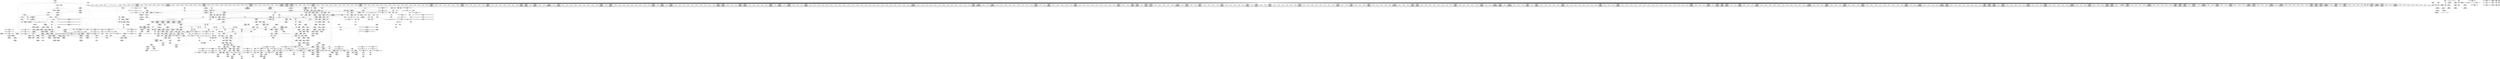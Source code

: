 digraph {
	CE0x498fb80 [shape=record,shape=Mrecord,label="{CE0x498fb80|selinux_inode_readlink:tmp4|security/selinux/hooks.c,2805|*SummSource*}"]
	CE0x49e7d80 [shape=record,shape=Mrecord,label="{CE0x49e7d80|dentry_has_perm:call|security/selinux/hooks.c,1632|*SummSource*}"]
	CE0x4a47380 [shape=record,shape=Mrecord,label="{CE0x4a47380|cred_sid:bb}"]
	CE0x4a24900 [shape=record,shape=Mrecord,label="{CE0x4a24900|avc_has_perm:auditdata|Function::avc_has_perm&Arg::auditdata::}"]
	CE0x5c7dd90 [shape=record,shape=Mrecord,label="{CE0x5c7dd90|i64_1|*Constant*}"]
	CE0x49905f0 [shape=record,shape=Mrecord,label="{CE0x49905f0|i64*_getelementptr_inbounds_(_2_x_i64_,_2_x_i64_*___llvm_gcov_ctr98,_i64_0,_i64_0)|*Constant*|*SummSink*}"]
	CE0x499ebf0 [shape=record,shape=Mrecord,label="{CE0x499ebf0|selinux_inode_readlink:land.lhs.true|*SummSource*}"]
	CE0x4a2b5a0 [shape=record,shape=Mrecord,label="{CE0x4a2b5a0|inode_has_perm:conv|security/selinux/hooks.c,1611|*SummSink*}"]
	CE0x4997720 [shape=record,shape=Mrecord,label="{CE0x4997720|__validate_creds:tobool|include/linux/cred.h,173}"]
	CE0x4a22430 [shape=record,shape=Mrecord,label="{CE0x4a22430|inode_has_perm:tmp16|security/selinux/hooks.c,1615}"]
	CE0x49d30b0 [shape=record,shape=Mrecord,label="{CE0x49d30b0|__validate_creds:tmp7|include/linux/cred.h,174}"]
	CE0x49fdf30 [shape=record,shape=Mrecord,label="{CE0x49fdf30|inode_has_perm:call|security/selinux/hooks.c,1614}"]
	CE0x4a0a2c0 [shape=record,shape=Mrecord,label="{CE0x4a0a2c0|12:_i32,_56:_i8*,_:_CRE_479,480_}"]
	CE0x499dfb0 [shape=record,shape=Mrecord,label="{CE0x499dfb0|104:_%struct.inode*,_:_CRE_176,177_}"]
	CE0x499fcc0 [shape=record,shape=Mrecord,label="{CE0x499fcc0|i1_true|*Constant*}"]
	CE0x4a008b0 [shape=record,shape=Mrecord,label="{CE0x4a008b0|12:_i32,_56:_i8*,_:_CRE_199,200_}"]
	CE0x499e890 [shape=record,shape=Mrecord,label="{CE0x499e890|get_current:tmp4|./arch/x86/include/asm/current.h,14|*SummSource*}"]
	CE0x4a2b1c0 [shape=record,shape=Mrecord,label="{CE0x4a2b1c0|inode_has_perm:lnot.ext|security/selinux/hooks.c,1611|*SummSource*}"]
	CE0x497f780 [shape=record,shape=Mrecord,label="{CE0x497f780|selinux_inode_readlink:if.then|*SummSource*}"]
	CE0x418e080 [shape=record,shape=Mrecord,label="{CE0x418e080|COLLAPSED:_GCMRE___llvm_gcov_ctr229_internal_global_11_x_i64_zeroinitializer:_elem_0:default:}"]
	CE0x49fd3f0 [shape=record,shape=Mrecord,label="{CE0x49fd3f0|inode_has_perm:tmp13|security/selinux/hooks.c,1614|*SummSink*}"]
	CE0x49ee010 [shape=record,shape=Mrecord,label="{CE0x49ee010|inode_has_perm:return}"]
	CE0x4999690 [shape=record,shape=Mrecord,label="{CE0x4999690|__validate_creds:lnot1|include/linux/cred.h,173}"]
	CE0x4988300 [shape=record,shape=Mrecord,label="{CE0x4988300|dentry_has_perm:av|Function::dentry_has_perm&Arg::av::|*SummSource*}"]
	CE0x49d1d80 [shape=record,shape=Mrecord,label="{CE0x49d1d80|104:_%struct.inode*,_:_CRE_224,232_|*MultipleSource*|Function::selinux_inode_readlink&Arg::dentry::|Function::dentry_has_perm&Arg::dentry::|security/selinux/hooks.c,1627}"]
	CE0x4a160a0 [shape=record,shape=Mrecord,label="{CE0x4a160a0|12:_i32,_56:_i8*,_:_CRE_871,872_}"]
	CE0x497ec20 [shape=record,shape=Mrecord,label="{CE0x497ec20|i64*_getelementptr_inbounds_(_11_x_i64_,_11_x_i64_*___llvm_gcov_ctr229,_i64_0,_i64_6)|*Constant*|*SummSink*}"]
	CE0x4a10da0 [shape=record,shape=Mrecord,label="{CE0x4a10da0|12:_i32,_56:_i8*,_:_CRE_613,614_}"]
	CE0x49ab2f0 [shape=record,shape=Mrecord,label="{CE0x49ab2f0|12:_i32,_56:_i8*,_:_CRE_166,167_}"]
	CE0x4a14590 [shape=record,shape=Mrecord,label="{CE0x4a14590|12:_i32,_56:_i8*,_:_CRE_800,804_|*MultipleSource*|Function::inode_has_perm&Arg::inode::|*LoadInst*|security/selinux/hooks.c,1627|security/selinux/hooks.c,1611}"]
	CE0x49ad750 [shape=record,shape=Mrecord,label="{CE0x49ad750|__validate_creds:entry}"]
	CE0x4988a10 [shape=record,shape=Mrecord,label="{CE0x4988a10|_ret_i32_%call5,_!dbg_!27740|security/selinux/hooks.c,2807}"]
	CE0x4985610 [shape=record,shape=Mrecord,label="{CE0x4985610|selinux_inode_readlink:tmp2|*SummSource*}"]
	CE0x49aa780 [shape=record,shape=Mrecord,label="{CE0x49aa780|selinux_inode_readlink:tmp7|security/selinux/hooks.c,2805|*SummSink*}"]
	CE0x4983de0 [shape=record,shape=Mrecord,label="{CE0x4983de0|i64_2|*Constant*|*SummSource*}"]
	CE0x4a07010 [shape=record,shape=Mrecord,label="{CE0x4a07010|12:_i32,_56:_i8*,_:_CRE_310,311_}"]
	CE0x498c580 [shape=record,shape=Mrecord,label="{CE0x498c580|104:_%struct.inode*,_:_CRE_146,147_}"]
	CE0x49e3760 [shape=record,shape=Mrecord,label="{CE0x49e3760|cred_sid:tmp3}"]
	CE0x4a02670 [shape=record,shape=Mrecord,label="{CE0x4a02670|12:_i32,_56:_i8*,_:_CRE_248,249_}"]
	CE0x4999cb0 [shape=record,shape=Mrecord,label="{CE0x4999cb0|i32_1609|*Constant*}"]
	CE0x49d7410 [shape=record,shape=Mrecord,label="{CE0x49d7410|dentry_has_perm:d_inode|security/selinux/hooks.c,1627}"]
	CE0x4983ec0 [shape=record,shape=Mrecord,label="{CE0x4983ec0|selinux_inode_readlink:tobool|security/selinux/hooks.c,2805|*SummSink*}"]
	CE0x499e360 [shape=record,shape=Mrecord,label="{CE0x499e360|i1_true|*Constant*}"]
	CE0x4a07d10 [shape=record,shape=Mrecord,label="{CE0x4a07d10|12:_i32,_56:_i8*,_:_CRE_360,376_|*MultipleSource*|Function::inode_has_perm&Arg::inode::|*LoadInst*|security/selinux/hooks.c,1627|security/selinux/hooks.c,1611}"]
	"CONST[source:0(mediator),value:2(dynamic)][purpose:{object}][SnkIdx:1]"
	CE0x4a12e90 [shape=record,shape=Mrecord,label="{CE0x4a12e90|12:_i32,_56:_i8*,_:_CRE_696,704_|*MultipleSource*|Function::inode_has_perm&Arg::inode::|*LoadInst*|security/selinux/hooks.c,1627|security/selinux/hooks.c,1611}"]
	CE0x4a00e90 [shape=record,shape=Mrecord,label="{CE0x4a00e90|12:_i32,_56:_i8*,_:_CRE_205,206_}"]
	CE0x4a0aea0 [shape=record,shape=Mrecord,label="{CE0x4a0aea0|12:_i32,_56:_i8*,_:_CRE_496,500_|*MultipleSource*|Function::inode_has_perm&Arg::inode::|*LoadInst*|security/selinux/hooks.c,1627|security/selinux/hooks.c,1611}"]
	CE0x4a03710 [shape=record,shape=Mrecord,label="{CE0x4a03710|12:_i32,_56:_i8*,_:_CRE_262,263_}"]
	CE0x6751d50 [shape=record,shape=Mrecord,label="{CE0x6751d50|i64_2|*Constant*}"]
	CE0x49ab890 [shape=record,shape=Mrecord,label="{CE0x49ab890|12:_i32,_56:_i8*,_:_CRE_172,173_}"]
	CE0x49b8210 [shape=record,shape=Mrecord,label="{CE0x49b8210|COLLAPSED:_GCMRE_current_task_external_global_%struct.task_struct*:_elem_0::|security/selinux/hooks.c,2805}"]
	CE0x4984380 [shape=record,shape=Mrecord,label="{CE0x4984380|selinux_inode_readlink:if.end}"]
	CE0x4a21530 [shape=record,shape=Mrecord,label="{CE0x4a21530|_ret_i32_%tmp6,_!dbg_!27716|security/selinux/hooks.c,197|*SummSource*}"]
	CE0x4a0dbc0 [shape=record,shape=Mrecord,label="{CE0x4a0dbc0|12:_i32,_56:_i8*,_:_CRE_571,572_}"]
	CE0x49ff320 [shape=record,shape=Mrecord,label="{CE0x49ff320|12:_i32,_56:_i8*,_:_CRE_176,177_}"]
	CE0x4988f70 [shape=record,shape=Mrecord,label="{CE0x4988f70|104:_%struct.inode*,_:_CRE_240,248_|*MultipleSource*|Function::selinux_inode_readlink&Arg::dentry::|Function::dentry_has_perm&Arg::dentry::|security/selinux/hooks.c,1627}"]
	CE0x4983e50 [shape=record,shape=Mrecord,label="{CE0x4983e50|i64_2|*Constant*|*SummSink*}"]
	CE0x4a05be0 [shape=record,shape=Mrecord,label="{CE0x4a05be0|12:_i32,_56:_i8*,_:_CRE_293,294_}"]
	CE0x4a2efd0 [shape=record,shape=Mrecord,label="{CE0x4a2efd0|i64*_getelementptr_inbounds_(_8_x_i64_,_8_x_i64_*___llvm_gcov_ctr154,_i64_0,_i64_5)|*Constant*|*SummSource*}"]
	CE0x49b6000 [shape=record,shape=Mrecord,label="{CE0x49b6000|12:_i32,_56:_i8*,_:_CRE_149,150_}"]
	CE0x4a1aa40 [shape=record,shape=Mrecord,label="{CE0x4a1aa40|12:_i32,_56:_i8*,_:_CRE_933,934_}"]
	CE0x49aa670 [shape=record,shape=Mrecord,label="{CE0x49aa670|selinux_inode_readlink:tmp7|security/selinux/hooks.c,2805|*SummSource*}"]
	CE0x4a0d960 [shape=record,shape=Mrecord,label="{CE0x4a0d960|12:_i32,_56:_i8*,_:_CRE_569,570_}"]
	CE0x49ddd00 [shape=record,shape=Mrecord,label="{CE0x49ddd00|0:_i32,_4:_i32,_8:_i32,_12:_i32,_:_CMRE_8,12_|*MultipleSource*|security/selinux/hooks.c,196|security/selinux/hooks.c,197|*LoadInst*|security/selinux/hooks.c,196}"]
	CE0x49f0050 [shape=record,shape=Mrecord,label="{CE0x49f0050|__validate_creds:lnot.ext|include/linux/cred.h,173}"]
	CE0x4a2d890 [shape=record,shape=Mrecord,label="{CE0x4a2d890|inode_has_perm:tmp9|security/selinux/hooks.c,1611}"]
	CE0x4a217c0 [shape=record,shape=Mrecord,label="{CE0x4a217c0|i32_10|*Constant*|*SummSink*}"]
	CE0x49f07e0 [shape=record,shape=Mrecord,label="{CE0x49f07e0|__validate_creds:tmp5|include/linux/cred.h,173|*SummSource*}"]
	CE0x49d7230 [shape=record,shape=Mrecord,label="{CE0x49d7230|i32_5|*Constant*|*SummSource*}"]
	CE0x4987ad0 [shape=record,shape=Mrecord,label="{CE0x4987ad0|dentry_has_perm:dentry|Function::dentry_has_perm&Arg::dentry::|*SummSink*}"]
	CE0x49ebcf0 [shape=record,shape=Mrecord,label="{CE0x49ebcf0|i64*_getelementptr_inbounds_(_5_x_i64_,_5_x_i64_*___llvm_gcov_ctr155,_i64_0,_i64_4)|*Constant*|*SummSink*}"]
	CE0x499dec0 [shape=record,shape=Mrecord,label="{CE0x499dec0|104:_%struct.inode*,_:_CRE_175,176_}"]
	CE0x49eac90 [shape=record,shape=Mrecord,label="{CE0x49eac90|_call_void_mcount()_#3}"]
	CE0x4a09250 [shape=record,shape=Mrecord,label="{CE0x4a09250|12:_i32,_56:_i8*,_:_CRE_448,456_|*MultipleSource*|Function::inode_has_perm&Arg::inode::|*LoadInst*|security/selinux/hooks.c,1627|security/selinux/hooks.c,1611}"]
	CE0x49b5530 [shape=record,shape=Mrecord,label="{CE0x49b5530|cred_sid:tmp5|security/selinux/hooks.c,196|*SummSource*}"]
	CE0x4a24380 [shape=record,shape=Mrecord,label="{CE0x4a24380|inode_has_perm:tmp17|security/selinux/hooks.c,1617}"]
	CE0x49f0500 [shape=record,shape=Mrecord,label="{CE0x49f0500|__validate_creds:tmp4|include/linux/cred.h,173|*SummSink*}"]
	CE0x4a01350 [shape=record,shape=Mrecord,label="{CE0x4a01350|12:_i32,_56:_i8*,_:_CRE_212,216_|*MultipleSource*|Function::inode_has_perm&Arg::inode::|*LoadInst*|security/selinux/hooks.c,1627|security/selinux/hooks.c,1611}"]
	CE0x49d3230 [shape=record,shape=Mrecord,label="{CE0x49d3230|__validate_creds:tmp7|include/linux/cred.h,174|*SummSource*}"]
	CE0x4984ea0 [shape=record,shape=Mrecord,label="{CE0x4984ea0|selinux_inode_readlink:tmp11|security/selinux/hooks.c,2805|*SummSource*}"]
	CE0x4a1b460 [shape=record,shape=Mrecord,label="{CE0x4a1b460|12:_i32,_56:_i8*,_:_CRE_968,976_|*MultipleSource*|Function::inode_has_perm&Arg::inode::|*LoadInst*|security/selinux/hooks.c,1627|security/selinux/hooks.c,1611}"]
	CE0x49931c0 [shape=record,shape=Mrecord,label="{CE0x49931c0|dentry_has_perm:tmp3|*SummSource*}"]
	CE0x49aa240 [shape=record,shape=Mrecord,label="{CE0x49aa240|i64_0|*Constant*|*SummSource*}"]
	CE0x4a0dcf0 [shape=record,shape=Mrecord,label="{CE0x4a0dcf0|12:_i32,_56:_i8*,_:_CRE_572,573_}"]
	CE0x4a08c20 [shape=record,shape=Mrecord,label="{CE0x4a08c20|12:_i32,_56:_i8*,_:_CRE_424,432_|*MultipleSource*|Function::inode_has_perm&Arg::inode::|*LoadInst*|security/selinux/hooks.c,1627|security/selinux/hooks.c,1611}"]
	CE0x4a041c0 [shape=record,shape=Mrecord,label="{CE0x4a041c0|12:_i32,_56:_i8*,_:_CRE_271,272_}"]
	CE0x4a2d2a0 [shape=record,shape=Mrecord,label="{CE0x4a2d2a0|GLOBAL:__llvm_gcov_ctr154|Global_var:__llvm_gcov_ctr154}"]
	CE0x49e85a0 [shape=record,shape=Mrecord,label="{CE0x49e85a0|inode_has_perm:entry}"]
	CE0x499e290 [shape=record,shape=Mrecord,label="{CE0x499e290|COLLAPSED:_CMRE:_elem_0:default:}"]
	CE0x4a2ab30 [shape=record,shape=Mrecord,label="{CE0x4a2ab30|inode_has_perm:lnot1|security/selinux/hooks.c,1611|*SummSource*}"]
	CE0x4989240 [shape=record,shape=Mrecord,label="{CE0x4989240|104:_%struct.inode*,_:_CRE_256,264_|*MultipleSource*|Function::selinux_inode_readlink&Arg::dentry::|Function::dentry_has_perm&Arg::dentry::|security/selinux/hooks.c,1627}"]
	CE0x49f9030 [shape=record,shape=Mrecord,label="{CE0x49f9030|cred_sid:tmp6|security/selinux/hooks.c,197|*SummSink*}"]
	CE0x49ffc80 [shape=record,shape=Mrecord,label="{CE0x49ffc80|12:_i32,_56:_i8*,_:_CRE_186,187_}"]
	CE0x49d2310 [shape=record,shape=Mrecord,label="{CE0x49d2310|104:_%struct.inode*,_:_CRE_89,90_}"]
	CE0x49a75f0 [shape=record,shape=Mrecord,label="{CE0x49a75f0|selinux_inode_readlink:tmp5|security/selinux/hooks.c,2805|*SummSource*}"]
	CE0x49979c0 [shape=record,shape=Mrecord,label="{CE0x49979c0|12:_i32,_56:_i8*,_:_CRE_40,48_|*MultipleSource*|Function::inode_has_perm&Arg::inode::|*LoadInst*|security/selinux/hooks.c,1627|security/selinux/hooks.c,1611}"]
	CE0x4a15a70 [shape=record,shape=Mrecord,label="{CE0x4a15a70|12:_i32,_56:_i8*,_:_CRE_866,867_}"]
	CE0x4976000 [shape=record,shape=Mrecord,label="{CE0x4976000|selinux_inode_readlink:tmp12|security/selinux/hooks.c,2805|*SummSink*}"]
	CE0x498eb10 [shape=record,shape=Mrecord,label="{CE0x498eb10|i64*_getelementptr_inbounds_(_11_x_i64_,_11_x_i64_*___llvm_gcov_ctr229,_i64_0,_i64_8)|*Constant*|*SummSink*}"]
	CE0x49d5eb0 [shape=record,shape=Mrecord,label="{CE0x49d5eb0|inode_has_perm:if.end|*SummSource*}"]
	CE0x49ae550 [shape=record,shape=Mrecord,label="{CE0x49ae550|__validate_creds:tmp4|include/linux/cred.h,173|*SummSource*}"]
	CE0x49e1940 [shape=record,shape=Mrecord,label="{CE0x49e1940|104:_%struct.inode*,_:_CRE_189,190_}"]
	CE0x4a1af00 [shape=record,shape=Mrecord,label="{CE0x4a1af00|12:_i32,_56:_i8*,_:_CRE_944,952_|*MultipleSource*|Function::inode_has_perm&Arg::inode::|*LoadInst*|security/selinux/hooks.c,1627|security/selinux/hooks.c,1611}"]
	CE0x49b5d30 [shape=record,shape=Mrecord,label="{CE0x49b5d30|12:_i32,_56:_i8*,_:_CRE_146,147_}"]
	CE0x498a230 [shape=record,shape=Mrecord,label="{CE0x498a230|104:_%struct.inode*,_:_CRE_307,308_}"]
	CE0x4a16690 [shape=record,shape=Mrecord,label="{CE0x4a16690|12:_i32,_56:_i8*,_:_CRE_876,877_}"]
	CE0x49b49e0 [shape=record,shape=Mrecord,label="{CE0x49b49e0|i32_22|*Constant*|*SummSource*}"]
	CE0x4a2d540 [shape=record,shape=Mrecord,label="{CE0x4a2d540|GLOBAL:__llvm_gcov_ctr154|Global_var:__llvm_gcov_ctr154|*SummSink*}"]
	CE0x49b3d10 [shape=record,shape=Mrecord,label="{CE0x49b3d10|104:_%struct.inode*,_:_CRE_8,12_|*MultipleSource*|Function::selinux_inode_readlink&Arg::dentry::|Function::dentry_has_perm&Arg::dentry::|security/selinux/hooks.c,1627}"]
	CE0x49d9eb0 [shape=record,shape=Mrecord,label="{CE0x49d9eb0|inode_has_perm:tmp18|security/selinux/hooks.c,1617|*SummSink*}"]
	CE0x49d5d10 [shape=record,shape=Mrecord,label="{CE0x49d5d10|inode_has_perm:do.end|*SummSource*}"]
	CE0x4982260 [shape=record,shape=Mrecord,label="{CE0x4982260|selinux_inode_readlink:tmp3|*SummSink*}"]
	CE0x4a087e0 [shape=record,shape=Mrecord,label="{CE0x4a087e0|12:_i32,_56:_i8*,_:_CRE_408,416_|*MultipleSource*|Function::inode_has_perm&Arg::inode::|*LoadInst*|security/selinux/hooks.c,1627|security/selinux/hooks.c,1611}"]
	CE0x4a1bd60 [shape=record,shape=Mrecord,label="{CE0x4a1bd60|12:_i32,_56:_i8*,_:_CRE_980,981_}"]
	CE0x49ecc20 [shape=record,shape=Mrecord,label="{CE0x49ecc20|dentry_has_perm:type|security/selinux/hooks.c,1630|*SummSink*}"]
	CE0x4a18c90 [shape=record,shape=Mrecord,label="{CE0x4a18c90|12:_i32,_56:_i8*,_:_CRE_908,909_}"]
	CE0x4993ec0 [shape=record,shape=Mrecord,label="{CE0x4993ec0|i64*_getelementptr_inbounds_(_11_x_i64_,_11_x_i64_*___llvm_gcov_ctr229,_i64_0,_i64_1)|*Constant*}"]
	CE0x49ab4d0 [shape=record,shape=Mrecord,label="{CE0x49ab4d0|12:_i32,_56:_i8*,_:_CRE_168,169_}"]
	CE0x49b38a0 [shape=record,shape=Mrecord,label="{CE0x49b38a0|selinux_inode_readlink:tmp16|security/selinux/hooks.c,2805|*SummSource*}"]
	CE0x4a27620 [shape=record,shape=Mrecord,label="{CE0x4a27620|i64*_getelementptr_inbounds_(_5_x_i64_,_5_x_i64_*___llvm_gcov_ctr155,_i64_0,_i64_3)|*Constant*|*SummSource*}"]
	CE0x4975cb0 [shape=record,shape=Mrecord,label="{CE0x4975cb0|selinux_inode_readlink:tmp12|security/selinux/hooks.c,2805}"]
	CE0x4989a70 [shape=record,shape=Mrecord,label="{CE0x4989a70|104:_%struct.inode*,_:_CRE_296,304_|*MultipleSource*|Function::selinux_inode_readlink&Arg::dentry::|Function::dentry_has_perm&Arg::dentry::|security/selinux/hooks.c,1627}"]
	CE0x49e69c0 [shape=record,shape=Mrecord,label="{CE0x49e69c0|i64*_getelementptr_inbounds_(_2_x_i64_,_2_x_i64_*___llvm_gcov_ctr98,_i64_0,_i64_1)|*Constant*|*SummSink*}"]
	CE0x49b8ac0 [shape=record,shape=Mrecord,label="{CE0x49b8ac0|i64*_getelementptr_inbounds_(_2_x_i64_,_2_x_i64_*___llvm_gcov_ctr153,_i64_0,_i64_1)|*Constant*|*SummSource*}"]
	CE0x4988730 [shape=record,shape=Mrecord,label="{CE0x4988730|_ret_i32_%call,_!dbg_!27723|security/selinux/hooks.c,1632|*SummSink*}"]
	CE0x49ff9b0 [shape=record,shape=Mrecord,label="{CE0x49ff9b0|12:_i32,_56:_i8*,_:_CRE_183,184_}"]
	CE0x49b3d80 [shape=record,shape=Mrecord,label="{CE0x49b3d80|104:_%struct.inode*,_:_CRE_16,24_|*MultipleSource*|Function::selinux_inode_readlink&Arg::dentry::|Function::dentry_has_perm&Arg::dentry::|security/selinux/hooks.c,1627}"]
	CE0x4a1aca0 [shape=record,shape=Mrecord,label="{CE0x4a1aca0|12:_i32,_56:_i8*,_:_CRE_935,936_}"]
	CE0x49ffaa0 [shape=record,shape=Mrecord,label="{CE0x49ffaa0|12:_i32,_56:_i8*,_:_CRE_184,185_}"]
	CE0x4977230 [shape=record,shape=Mrecord,label="{CE0x4977230|i64*_getelementptr_inbounds_(_11_x_i64_,_11_x_i64_*___llvm_gcov_ctr229,_i64_0,_i64_0)|*Constant*|*SummSource*}"]
	CE0x49ea3d0 [shape=record,shape=Mrecord,label="{CE0x49ea3d0|i64*_getelementptr_inbounds_(_2_x_i64_,_2_x_i64_*___llvm_gcov_ctr153,_i64_0,_i64_1)|*Constant*}"]
	CE0x4a1a320 [shape=record,shape=Mrecord,label="{CE0x4a1a320|12:_i32,_56:_i8*,_:_CRE_927,928_}"]
	CE0x49b5c40 [shape=record,shape=Mrecord,label="{CE0x49b5c40|12:_i32,_56:_i8*,_:_CRE_145,146_}"]
	CE0x4a06300 [shape=record,shape=Mrecord,label="{CE0x4a06300|12:_i32,_56:_i8*,_:_CRE_299,300_}"]
	CE0x4a1cc90 [shape=record,shape=Mrecord,label="{CE0x4a1cc90|inode_has_perm:tmp6|*LoadInst*|security/selinux/hooks.c,1611|*SummSink*}"]
	CE0x49e1ee0 [shape=record,shape=Mrecord,label="{CE0x49e1ee0|104:_%struct.inode*,_:_CRE_195,196_}"]
	CE0x498af20 [shape=record,shape=Mrecord,label="{CE0x498af20|get_current:tmp3}"]
	CE0x4a255c0 [shape=record,shape=Mrecord,label="{CE0x4a255c0|inode_has_perm:retval.0|*SummSink*}"]
	CE0x4a07b20 [shape=record,shape=Mrecord,label="{CE0x4a07b20|12:_i32,_56:_i8*,_:_CRE_352,360_|*MultipleSource*|Function::inode_has_perm&Arg::inode::|*LoadInst*|security/selinux/hooks.c,1627|security/selinux/hooks.c,1611}"]
	CE0x49e6f30 [shape=record,shape=Mrecord,label="{CE0x49e6f30|_call_void_mcount()_#3|*SummSource*}"]
	CE0x499eaf0 [shape=record,shape=Mrecord,label="{CE0x499eaf0|selinux_inode_readlink:land.lhs.true2}"]
	CE0x4980200 [shape=record,shape=Mrecord,label="{CE0x4980200|selinux_inode_readlink:do.end|*SummSource*}"]
	CE0x49835f0 [shape=record,shape=Mrecord,label="{CE0x49835f0|%struct.task_struct*_(%struct.task_struct**)*_asm_movq_%gs:$_1:P_,$0_,_r,im,_dirflag_,_fpsr_,_flags_|*SummSink*}"]
	CE0x49f5970 [shape=record,shape=Mrecord,label="{CE0x49f5970|i64*_getelementptr_inbounds_(_2_x_i64_,_2_x_i64_*___llvm_gcov_ctr131,_i64_0,_i64_1)|*Constant*|*SummSink*}"]
	CE0x49b72b0 [shape=record,shape=Mrecord,label="{CE0x49b72b0|12:_i32,_56:_i8*,_:_CRE_96,104_|*MultipleSource*|Function::inode_has_perm&Arg::inode::|*LoadInst*|security/selinux/hooks.c,1627|security/selinux/hooks.c,1611}"]
	CE0x4a2cd60 [shape=record,shape=Mrecord,label="{CE0x4a2cd60|inode_has_perm:tmp7|security/selinux/hooks.c,1611|*SummSource*}"]
	CE0x4a0b870 [shape=record,shape=Mrecord,label="{CE0x4a0b870|12:_i32,_56:_i8*,_:_CRE_520,528_|*MultipleSource*|Function::inode_has_perm&Arg::inode::|*LoadInst*|security/selinux/hooks.c,1627|security/selinux/hooks.c,1611}"]
	CE0x4999810 [shape=record,shape=Mrecord,label="{CE0x4999810|__validate_creds:lnot1|include/linux/cred.h,173|*SummSource*}"]
	CE0x49e38e0 [shape=record,shape=Mrecord,label="{CE0x49e38e0|cred_sid:tmp3|*SummSource*}"]
	CE0x49d6fb0 [shape=record,shape=Mrecord,label="{CE0x49d6fb0|i32_5|*Constant*}"]
	CE0x4989110 [shape=record,shape=Mrecord,label="{CE0x4989110|104:_%struct.inode*,_:_CRE_248,256_|*MultipleSource*|Function::selinux_inode_readlink&Arg::dentry::|Function::dentry_has_perm&Arg::dentry::|security/selinux/hooks.c,1627}"]
	CE0x4990d50 [shape=record,shape=Mrecord,label="{CE0x4990d50|selinux_inode_readlink:do.body}"]
	CE0x4a47f20 [shape=record,shape=Mrecord,label="{CE0x4a47f20|__validate_creds:if.then|*SummSink*}"]
	CE0x49ece00 [shape=record,shape=Mrecord,label="{CE0x49ece00|i32_0|*Constant*}"]
	CE0x499bd80 [shape=record,shape=Mrecord,label="{CE0x499bd80|i64_1|*Constant*}"]
	CE0x49dd690 [shape=record,shape=Mrecord,label="{CE0x49dd690|cred_sid:sid|security/selinux/hooks.c,197}"]
	CE0x4a2b090 [shape=record,shape=Mrecord,label="{CE0x4a2b090|inode_has_perm:lnot.ext|security/selinux/hooks.c,1611}"]
	CE0x499ddd0 [shape=record,shape=Mrecord,label="{CE0x499ddd0|104:_%struct.inode*,_:_CRE_174,175_}"]
	CE0x4a235e0 [shape=record,shape=Mrecord,label="{CE0x4a235e0|28:_i32,_32:_i16,_:_CRE_32,34_|*MultipleSource*|*LoadInst*|security/selinux/hooks.c,1615|security/selinux/hooks.c,1615|security/selinux/hooks.c,1617}"]
	CE0x4a476a0 [shape=record,shape=Mrecord,label="{CE0x4a476a0|i64*_getelementptr_inbounds_(_2_x_i64_,_2_x_i64_*___llvm_gcov_ctr131,_i64_0,_i64_0)|*Constant*}"]
	CE0x49d9320 [shape=record,shape=Mrecord,label="{CE0x49d9320|avc_has_perm:tsid|Function::avc_has_perm&Arg::tsid::}"]
	CE0x4a13d40 [shape=record,shape=Mrecord,label="{CE0x4a13d40|12:_i32,_56:_i8*,_:_CRE_760,768_|*MultipleSource*|Function::inode_has_perm&Arg::inode::|*LoadInst*|security/selinux/hooks.c,1627|security/selinux/hooks.c,1611}"]
	CE0x49757e0 [shape=record,shape=Mrecord,label="{CE0x49757e0|i64*_getelementptr_inbounds_(_8_x_i64_,_8_x_i64_*___llvm_gcov_ctr154,_i64_0,_i64_2)|*Constant*|*SummSource*}"]
	CE0x4982420 [shape=record,shape=Mrecord,label="{CE0x4982420|selinux_inode_readlink:bb}"]
	CE0x49f0ba0 [shape=record,shape=Mrecord,label="{CE0x49f0ba0|inode_has_perm:tmp3}"]
	CE0x4a068f0 [shape=record,shape=Mrecord,label="{CE0x4a068f0|12:_i32,_56:_i8*,_:_CRE_304,305_}"]
	CE0x4984a70 [shape=record,shape=Mrecord,label="{CE0x4984a70|selinux_inode_readlink:tmp10|security/selinux/hooks.c,2805|*SummSink*}"]
	CE0x4a1b030 [shape=record,shape=Mrecord,label="{CE0x4a1b030|12:_i32,_56:_i8*,_:_CRE_952,960_|*MultipleSource*|Function::inode_has_perm&Arg::inode::|*LoadInst*|security/selinux/hooks.c,1627|security/selinux/hooks.c,1611}"]
	CE0x4a47fb0 [shape=record,shape=Mrecord,label="{CE0x4a47fb0|i64*_getelementptr_inbounds_(_5_x_i64_,_5_x_i64_*___llvm_gcov_ctr155,_i64_0,_i64_0)|*Constant*}"]
	CE0x49ee130 [shape=record,shape=Mrecord,label="{CE0x49ee130|inode_has_perm:return|*SummSource*}"]
	CE0x4a2ca50 [shape=record,shape=Mrecord,label="{CE0x4a2ca50|i64_4|*Constant*}"]
	CE0x49e9190 [shape=record,shape=Mrecord,label="{CE0x49e9190|inode_has_perm:perms|Function::inode_has_perm&Arg::perms::}"]
	CE0x49b7a60 [shape=record,shape=Mrecord,label="{CE0x49b7a60|_ret_%struct.task_struct*_%tmp4,_!dbg_!27714|./arch/x86/include/asm/current.h,14|*SummSink*}"]
	CE0x4a2a480 [shape=record,shape=Mrecord,label="{CE0x4a2a480|inode_has_perm:lnot|security/selinux/hooks.c,1611}"]
	CE0x498cd80 [shape=record,shape=Mrecord,label="{CE0x498cd80|104:_%struct.inode*,_:_CRE_155,156_}"]
	CE0x49ab980 [shape=record,shape=Mrecord,label="{CE0x49ab980|12:_i32,_56:_i8*,_:_CRE_173,174_}"]
	CE0x4a02b30 [shape=record,shape=Mrecord,label="{CE0x4a02b30|12:_i32,_56:_i8*,_:_CRE_252,253_}"]
	CE0x4997790 [shape=record,shape=Mrecord,label="{CE0x4997790|__validate_creds:tobool|include/linux/cred.h,173|*SummSource*}"]
	CE0x49a27a0 [shape=record,shape=Mrecord,label="{CE0x49a27a0|selinux_inode_readlink:tmp18|security/selinux/hooks.c,2805|*SummSink*}"]
	CE0x49831d0 [shape=record,shape=Mrecord,label="{CE0x49831d0|selinux_inode_readlink:tmp1|*SummSource*}"]
	CE0x49e7df0 [shape=record,shape=Mrecord,label="{CE0x49e7df0|dentry_has_perm:call|security/selinux/hooks.c,1632|*SummSink*}"]
	CE0x49a2730 [shape=record,shape=Mrecord,label="{CE0x49a2730|selinux_inode_readlink:tmp18|security/selinux/hooks.c,2805|*SummSource*}"]
	CE0x4a0a9e0 [shape=record,shape=Mrecord,label="{CE0x4a0a9e0|12:_i32,_56:_i8*,_:_CRE_485,486_}"]
	CE0x4998760 [shape=record,shape=Mrecord,label="{CE0x4998760|12:_i32,_56:_i8*,_:_CRE_24,32_|*MultipleSource*|Function::inode_has_perm&Arg::inode::|*LoadInst*|security/selinux/hooks.c,1627|security/selinux/hooks.c,1611}"]
	CE0x498c180 [shape=record,shape=Mrecord,label="{CE0x498c180|104:_%struct.inode*,_:_CRE_112,144_|*MultipleSource*|Function::selinux_inode_readlink&Arg::dentry::|Function::dentry_has_perm&Arg::dentry::|security/selinux/hooks.c,1627}"]
	CE0x4a12140 [shape=record,shape=Mrecord,label="{CE0x4a12140|12:_i32,_56:_i8*,_:_CRE_656,664_|*MultipleSource*|Function::inode_has_perm&Arg::inode::|*LoadInst*|security/selinux/hooks.c,1627|security/selinux/hooks.c,1611}"]
	CE0x4a0c780 [shape=record,shape=Mrecord,label="{CE0x4a0c780|12:_i32,_56:_i8*,_:_CRE_554,555_}"]
	CE0x498aeb0 [shape=record,shape=Mrecord,label="{CE0x498aeb0|get_current:tmp2|*SummSink*}"]
	CE0x49d7eb0 [shape=record,shape=Mrecord,label="{CE0x49d7eb0|dentry_has_perm:tmp1|*SummSink*}"]
	CE0x49b2a80 [shape=record,shape=Mrecord,label="{CE0x49b2a80|selinux_inode_readlink:tmp9|security/selinux/hooks.c,2805|*SummSink*}"]
	CE0x4a2e750 [shape=record,shape=Mrecord,label="{CE0x4a2e750|inode_has_perm:tmp10|security/selinux/hooks.c,1611}"]
	CE0x499fa50 [shape=record,shape=Mrecord,label="{CE0x499fa50|selinux_inode_readlink:tmp14|security/selinux/hooks.c,2805|*SummSource*}"]
	CE0x4984fd0 [shape=record,shape=Mrecord,label="{CE0x4984fd0|selinux_inode_readlink:tmp11|security/selinux/hooks.c,2805|*SummSink*}"]
	CE0x4a1a580 [shape=record,shape=Mrecord,label="{CE0x4a1a580|12:_i32,_56:_i8*,_:_CRE_929,930_}"]
	CE0x49b46d0 [shape=record,shape=Mrecord,label="{CE0x49b46d0|104:_%struct.inode*,_:_CRE_56,64_|*MultipleSource*|Function::selinux_inode_readlink&Arg::dentry::|Function::dentry_has_perm&Arg::dentry::|security/selinux/hooks.c,1627}"]
	CE0x4a02a00 [shape=record,shape=Mrecord,label="{CE0x4a02a00|12:_i32,_56:_i8*,_:_CRE_251,252_}"]
	CE0x49e3c50 [shape=record,shape=Mrecord,label="{CE0x49e3c50|i64*_getelementptr_inbounds_(_8_x_i64_,_8_x_i64_*___llvm_gcov_ctr154,_i64_0,_i64_0)|*Constant*}"]
	CE0x4a0d370 [shape=record,shape=Mrecord,label="{CE0x4a0d370|12:_i32,_56:_i8*,_:_CRE_564,565_}"]
	CE0x4a2b840 [shape=record,shape=Mrecord,label="{CE0x4a2b840|i64_0|*Constant*}"]
	CE0x4a18b60 [shape=record,shape=Mrecord,label="{CE0x4a18b60|12:_i32,_56:_i8*,_:_CRE_907,908_}"]
	CE0x4990700 [shape=record,shape=Mrecord,label="{CE0x4990700|selinux_inode_readlink:bb|*SummSource*}"]
	CE0x49d99a0 [shape=record,shape=Mrecord,label="{CE0x49d99a0|inode_has_perm:sclass|security/selinux/hooks.c,1617|*SummSource*}"]
	CE0x49d2130 [shape=record,shape=Mrecord,label="{CE0x49d2130|104:_%struct.inode*,_:_CRE_88,89_}"]
	CE0x4a06db0 [shape=record,shape=Mrecord,label="{CE0x4a06db0|12:_i32,_56:_i8*,_:_CRE_308,309_}"]
	CE0x4a16430 [shape=record,shape=Mrecord,label="{CE0x4a16430|12:_i32,_56:_i8*,_:_CRE_874,875_}"]
	CE0x49dd880 [shape=record,shape=Mrecord,label="{CE0x49dd880|cred_sid:sid|security/selinux/hooks.c,197|*SummSource*}"]
	CE0x49b3910 [shape=record,shape=Mrecord,label="{CE0x49b3910|selinux_inode_readlink:tmp16|security/selinux/hooks.c,2805|*SummSink*}"]
	CE0x49d5e10 [shape=record,shape=Mrecord,label="{CE0x49d5e10|inode_has_perm:if.end}"]
	CE0x49d2f80 [shape=record,shape=Mrecord,label="{CE0x49d2f80|i64*_getelementptr_inbounds_(_2_x_i64_,_2_x_i64_*___llvm_gcov_ctr98,_i64_0,_i64_0)|*Constant*}"]
	CE0x4a04c70 [shape=record,shape=Mrecord,label="{CE0x4a04c70|12:_i32,_56:_i8*,_:_CRE_280,281_}"]
	CE0x4a44f50 [shape=record,shape=Mrecord,label="{CE0x4a44f50|i64*_getelementptr_inbounds_(_5_x_i64_,_5_x_i64_*___llvm_gcov_ctr155,_i64_0,_i64_3)|*Constant*}"]
	CE0x4a02310 [shape=record,shape=Mrecord,label="{CE0x4a02310|12:_i32,_56:_i8*,_:_CRE_245,246_}"]
	CE0x4a01aa0 [shape=record,shape=Mrecord,label="{CE0x4a01aa0|12:_i32,_56:_i8*,_:_CRE_240,241_}"]
	CE0x4a2d710 [shape=record,shape=Mrecord,label="{CE0x4a2d710|inode_has_perm:tmp8|security/selinux/hooks.c,1611|*SummSource*}"]
	"CONST[source:0(mediator),value:2(dynamic)][purpose:{subject}][SnkIdx:0]"
	CE0x49d18d0 [shape=record,shape=Mrecord,label="{CE0x49d18d0|104:_%struct.inode*,_:_CRE_219,220_}"]
	CE0x4a0ceb0 [shape=record,shape=Mrecord,label="{CE0x4a0ceb0|12:_i32,_56:_i8*,_:_CRE_560,561_}"]
	CE0x49aaf30 [shape=record,shape=Mrecord,label="{CE0x49aaf30|12:_i32,_56:_i8*,_:_CRE_162,163_}"]
	CE0x498f970 [shape=record,shape=Mrecord,label="{CE0x498f970|get_current:tmp1}"]
	CE0x4a0c9a0 [shape=record,shape=Mrecord,label="{CE0x4a0c9a0|12:_i32,_56:_i8*,_:_CRE_555,556_}"]
	CE0x49d1600 [shape=record,shape=Mrecord,label="{CE0x49d1600|104:_%struct.inode*,_:_CRE_216,217_}"]
	CE0x4983240 [shape=record,shape=Mrecord,label="{CE0x4983240|selinux_inode_readlink:tmp1|*SummSink*}"]
	CE0x4a11260 [shape=record,shape=Mrecord,label="{CE0x4a11260|12:_i32,_56:_i8*,_:_CRE_617,618_}"]
	CE0x4a46f70 [shape=record,shape=Mrecord,label="{CE0x4a46f70|__validate_creds:tmp9|include/linux/cred.h,175|*SummSource*}"]
	CE0x49aba70 [shape=record,shape=Mrecord,label="{CE0x49aba70|12:_i32,_56:_i8*,_:_CRE_174,175_}"]
	CE0x4a46a00 [shape=record,shape=Mrecord,label="{CE0x4a46a00|__validate_creds:tmp8|include/linux/cred.h,175|*SummSink*}"]
	CE0x49a5230 [shape=record,shape=Mrecord,label="{CE0x49a5230|selinux_inode_readlink:call|security/selinux/hooks.c,2805|*SummSource*}"]
	CE0x49d5c20 [shape=record,shape=Mrecord,label="{CE0x49d5c20|inode_has_perm:do.end}"]
	CE0x49a7ba0 [shape=record,shape=Mrecord,label="{CE0x49a7ba0|GLOBAL:selinux_inode_readlink.__warned|Global_var:selinux_inode_readlink.__warned|*SummSink*}"]
	CE0x49f7600 [shape=record,shape=Mrecord,label="{CE0x49f7600|12:_i32,_56:_i8*,_:_CRE_104,112_|*MultipleSource*|Function::inode_has_perm&Arg::inode::|*LoadInst*|security/selinux/hooks.c,1627|security/selinux/hooks.c,1611}"]
	CE0x4a027a0 [shape=record,shape=Mrecord,label="{CE0x4a027a0|12:_i32,_56:_i8*,_:_CRE_249,250_}"]
	CE0x4a02160 [shape=record,shape=Mrecord,label="{CE0x4a02160|12:_i32,_56:_i8*,_:_CRE_243,244_}"]
	CE0x4a0f970 [shape=record,shape=Mrecord,label="{CE0x4a0f970|12:_i32,_56:_i8*,_:_CRE_596,597_}"]
	CE0x4993340 [shape=record,shape=Mrecord,label="{CE0x4993340|_call_void_mcount()_#3}"]
	CE0x4a470a0 [shape=record,shape=Mrecord,label="{CE0x4a470a0|__validate_creds:tmp9|include/linux/cred.h,175|*SummSink*}"]
	CE0x4a03aa0 [shape=record,shape=Mrecord,label="{CE0x4a03aa0|12:_i32,_56:_i8*,_:_CRE_265,266_}"]
	CE0x49ead60 [shape=record,shape=Mrecord,label="{CE0x49ead60|104:_%struct.inode*,_:_CRE_316,317_}"]
	CE0x49d0bb0 [shape=record,shape=Mrecord,label="{CE0x49d0bb0|104:_%struct.inode*,_:_CRE_205,206_}"]
	CE0x4a44330 [shape=record,shape=Mrecord,label="{CE0x4a44330|i32_3|*Constant*}"]
	CE0x499a250 [shape=record,shape=Mrecord,label="{CE0x499a250|_ret_void,_!dbg_!27722|include/linux/cred.h,175|*SummSink*}"]
	CE0x49885c0 [shape=record,shape=Mrecord,label="{CE0x49885c0|_ret_i32_%call,_!dbg_!27723|security/selinux/hooks.c,1632|*SummSource*}"]
	CE0x499f640 [shape=record,shape=Mrecord,label="{CE0x499f640|selinux_inode_readlink:tmp13|security/selinux/hooks.c,2805|*SummSink*}"]
	CE0x4996b30 [shape=record,shape=Mrecord,label="{CE0x4996b30|selinux_inode_readlink:land.lhs.true2|*SummSource*}"]
	CE0x4989880 [shape=record,shape=Mrecord,label="{CE0x4989880|104:_%struct.inode*,_:_CRE_288,296_|*MultipleSource*|Function::selinux_inode_readlink&Arg::dentry::|Function::dentry_has_perm&Arg::dentry::|security/selinux/hooks.c,1627}"]
	CE0x499dce0 [shape=record,shape=Mrecord,label="{CE0x499dce0|104:_%struct.inode*,_:_CRE_173,174_}"]
	CE0x4a0f4b0 [shape=record,shape=Mrecord,label="{CE0x4a0f4b0|12:_i32,_56:_i8*,_:_CRE_592,593_}"]
	CE0x4a2d780 [shape=record,shape=Mrecord,label="{CE0x4a2d780|inode_has_perm:tmp8|security/selinux/hooks.c,1611|*SummSink*}"]
	CE0x49e21b0 [shape=record,shape=Mrecord,label="{CE0x49e21b0|104:_%struct.inode*,_:_CRE_198,199_}"]
	CE0x499d560 [shape=record,shape=Mrecord,label="{CE0x499d560|104:_%struct.inode*,_:_CRE_165,166_}"]
	CE0x4997d80 [shape=record,shape=Mrecord,label="{CE0x4997d80|12:_i32,_56:_i8*,_:_CRE_56,64_|*MultipleSource*|Function::inode_has_perm&Arg::inode::|*LoadInst*|security/selinux/hooks.c,1627|security/selinux/hooks.c,1611}"]
	CE0x49acfa0 [shape=record,shape=Mrecord,label="{CE0x49acfa0|i8*_getelementptr_inbounds_(_25_x_i8_,_25_x_i8_*_.str3,_i32_0,_i32_0)|*Constant*}"]
	CE0x4984b90 [shape=record,shape=Mrecord,label="{CE0x4984b90|selinux_inode_readlink:tmp11|security/selinux/hooks.c,2805}"]
	CE0x4986680 [shape=record,shape=Mrecord,label="{CE0x4986680|dentry_has_perm:entry}"]
	CE0x4a0e080 [shape=record,shape=Mrecord,label="{CE0x4a0e080|12:_i32,_56:_i8*,_:_CRE_575,576_}"]
	CE0x49d7e40 [shape=record,shape=Mrecord,label="{CE0x49d7e40|dentry_has_perm:tmp1|*SummSource*}"]
	CE0x4a484b0 [shape=record,shape=Mrecord,label="{CE0x4a484b0|__validate_creds:tmp|*SummSource*}"]
	CE0x499a980 [shape=record,shape=Mrecord,label="{CE0x499a980|_call_void_mcount()_#3|*SummSink*}"]
	CE0x49fdbc0 [shape=record,shape=Mrecord,label="{CE0x49fdbc0|inode_has_perm:tmp14|security/selinux/hooks.c,1614|*SummSink*}"]
	CE0x49e1580 [shape=record,shape=Mrecord,label="{CE0x49e1580|104:_%struct.inode*,_:_CRE_185,186_}"]
	CE0x4987fc0 [shape=record,shape=Mrecord,label="{CE0x4987fc0|_ret_i32_%call,_!dbg_!27723|security/selinux/hooks.c,1632}"]
	CE0x49d2710 [shape=record,shape=Mrecord,label="{CE0x49d2710|104:_%struct.inode*,_:_CRE_92,93_}"]
	CE0x498fa80 [shape=record,shape=Mrecord,label="{CE0x498fa80|selinux_inode_readlink:tmp4|security/selinux/hooks.c,2805}"]
	CE0x49a29a0 [shape=record,shape=Mrecord,label="{CE0x49a29a0|selinux_inode_readlink:tmp19|security/selinux/hooks.c,2805}"]
	CE0x4988170 [shape=record,shape=Mrecord,label="{CE0x4988170|dentry_has_perm:av|Function::dentry_has_perm&Arg::av::}"]
	CE0x4985680 [shape=record,shape=Mrecord,label="{CE0x4985680|selinux_inode_readlink:tmp2|*SummSink*}"]
	CE0x49904f0 [shape=record,shape=Mrecord,label="{CE0x49904f0|selinux_inode_readlink:do.end|*SummSink*}"]
	CE0x49b6ce0 [shape=record,shape=Mrecord,label="{CE0x49b6ce0|12:_i32,_56:_i8*,_:_CRE_76,80_|*MultipleSource*|Function::inode_has_perm&Arg::inode::|*LoadInst*|security/selinux/hooks.c,1627|security/selinux/hooks.c,1611}"]
	CE0x4a0d4a0 [shape=record,shape=Mrecord,label="{CE0x4a0d4a0|12:_i32,_56:_i8*,_:_CRE_565,566_}"]
	CE0x4a1b870 [shape=record,shape=Mrecord,label="{CE0x4a1b870|12:_i32,_56:_i8*,_:_CRE_977,978_}"]
	CE0x49d0d90 [shape=record,shape=Mrecord,label="{CE0x49d0d90|104:_%struct.inode*,_:_CRE_207,208_}"]
	CE0x49d1330 [shape=record,shape=Mrecord,label="{CE0x49d1330|104:_%struct.inode*,_:_CRE_213,214_}"]
	CE0x49e8ff0 [shape=record,shape=Mrecord,label="{CE0x49e8ff0|inode_has_perm:inode|Function::inode_has_perm&Arg::inode::|*SummSink*}"]
	CE0x4a194e0 [shape=record,shape=Mrecord,label="{CE0x4a194e0|12:_i32,_56:_i8*,_:_CRE_915,916_}"]
	CE0x4a17f80 [shape=record,shape=Mrecord,label="{CE0x4a17f80|12:_i32,_56:_i8*,_:_CRE_897,898_}"]
	CE0x4a19150 [shape=record,shape=Mrecord,label="{CE0x4a19150|12:_i32,_56:_i8*,_:_CRE_912,913_}"]
	CE0x4a2add0 [shape=record,shape=Mrecord,label="{CE0x4a2add0|inode_has_perm:conv|security/selinux/hooks.c,1611}"]
	CE0x4a30170 [shape=record,shape=Mrecord,label="{CE0x4a30170|inode_has_perm:tobool|security/selinux/hooks.c,1611}"]
	CE0x49ddb70 [shape=record,shape=Mrecord,label="{CE0x49ddb70|0:_i32,_4:_i32,_8:_i32,_12:_i32,_:_CMRE_0,4_|*MultipleSource*|security/selinux/hooks.c,196|security/selinux/hooks.c,197|*LoadInst*|security/selinux/hooks.c,196}"]
	CE0x4a1b680 [shape=record,shape=Mrecord,label="{CE0x4a1b680|12:_i32,_56:_i8*,_:_CRE_976,977_}"]
	CE0x4987330 [shape=record,shape=Mrecord,label="{CE0x4987330|selinux_inode_readlink:dentry|Function::selinux_inode_readlink&Arg::dentry::|*SummSource*}"]
	CE0x4a0ab10 [shape=record,shape=Mrecord,label="{CE0x4a0ab10|12:_i32,_56:_i8*,_:_CRE_486,487_}"]
	CE0x4a04550 [shape=record,shape=Mrecord,label="{CE0x4a04550|12:_i32,_56:_i8*,_:_CRE_274,275_}"]
	CE0x4a283c0 [shape=record,shape=Mrecord,label="{CE0x4a283c0|avc_has_perm:tclass|Function::avc_has_perm&Arg::tclass::|*SummSource*}"]
	CE0x4983c50 [shape=record,shape=Mrecord,label="{CE0x4983c50|selinux_inode_readlink:tobool|security/selinux/hooks.c,2805}"]
	CE0x4a1b240 [shape=record,shape=Mrecord,label="{CE0x4a1b240|12:_i32,_56:_i8*,_:_CRE_960,968_|*MultipleSource*|Function::inode_has_perm&Arg::inode::|*LoadInst*|security/selinux/hooks.c,1627|security/selinux/hooks.c,1611}"]
	CE0x49e20c0 [shape=record,shape=Mrecord,label="{CE0x49e20c0|104:_%struct.inode*,_:_CRE_197,198_}"]
	CE0x4987950 [shape=record,shape=Mrecord,label="{CE0x4987950|dentry_has_perm:dentry|Function::dentry_has_perm&Arg::dentry::|*SummSource*}"]
	CE0x49f8e10 [shape=record,shape=Mrecord,label="{CE0x49f8e10|cred_sid:tmp6|security/selinux/hooks.c,197|*SummSource*}"]
	CE0x4a0a520 [shape=record,shape=Mrecord,label="{CE0x4a0a520|12:_i32,_56:_i8*,_:_CRE_481,482_}"]
	CE0x4986c10 [shape=record,shape=Mrecord,label="{CE0x4986c10|dentry_has_perm:cred|Function::dentry_has_perm&Arg::cred::}"]
	CE0x4996ba0 [shape=record,shape=Mrecord,label="{CE0x4996ba0|selinux_inode_readlink:land.lhs.true2|*SummSink*}"]
	CE0x4990ea0 [shape=record,shape=Mrecord,label="{CE0x4990ea0|selinux_inode_readlink:tmp20|security/selinux/hooks.c,2805|*SummSource*}"]
	CE0x49eabd0 [shape=record,shape=Mrecord,label="{CE0x49eabd0|get_current:tmp3|*SummSink*}"]
	CE0x4a1a1f0 [shape=record,shape=Mrecord,label="{CE0x4a1a1f0|12:_i32,_56:_i8*,_:_CRE_926,927_}"]
	CE0x49b7da0 [shape=record,shape=Mrecord,label="{CE0x49b7da0|i32_78|*Constant*}"]
	CE0x4a21f70 [shape=record,shape=Mrecord,label="{CE0x4a21f70|inode_has_perm:i_security|security/selinux/hooks.c,1615|*SummSource*}"]
	CE0x4a18310 [shape=record,shape=Mrecord,label="{CE0x4a18310|12:_i32,_56:_i8*,_:_CRE_900,901_}"]
	CE0x49a0560 [shape=record,shape=Mrecord,label="{CE0x49a0560|i8*_getelementptr_inbounds_(_25_x_i8_,_25_x_i8_*_.str3,_i32_0,_i32_0)|*Constant*|*SummSource*}"]
	CE0x4a10a10 [shape=record,shape=Mrecord,label="{CE0x4a10a10|12:_i32,_56:_i8*,_:_CRE_610,611_}"]
	CE0x49f6e50 [shape=record,shape=Mrecord,label="{CE0x49f6e50|i32_512|*Constant*}"]
	CE0x4984960 [shape=record,shape=Mrecord,label="{CE0x4984960|selinux_inode_readlink:tmp10|security/selinux/hooks.c,2805|*SummSource*}"]
	CE0x499dbf0 [shape=record,shape=Mrecord,label="{CE0x499dbf0|104:_%struct.inode*,_:_CRE_172,173_}"]
	CE0x49e5e10 [shape=record,shape=Mrecord,label="{CE0x49e5e10|i64*_getelementptr_inbounds_(_8_x_i64_,_8_x_i64_*___llvm_gcov_ctr154,_i64_0,_i64_1)|*Constant*|*SummSink*}"]
	CE0x49aa400 [shape=record,shape=Mrecord,label="{CE0x49aa400|selinux_inode_readlink:tmp5|security/selinux/hooks.c,2805}"]
	CE0x49b43e0 [shape=record,shape=Mrecord,label="{CE0x49b43e0|104:_%struct.inode*,_:_CRE_40,48_|*MultipleSource*|Function::selinux_inode_readlink&Arg::dentry::|Function::dentry_has_perm&Arg::dentry::|security/selinux/hooks.c,1627}"]
	CE0x4a0b1e0 [shape=record,shape=Mrecord,label="{CE0x4a0b1e0|12:_i32,_56:_i8*,_:_CRE_504,508_|*MultipleSource*|Function::inode_has_perm&Arg::inode::|*LoadInst*|security/selinux/hooks.c,1627|security/selinux/hooks.c,1611}"]
	CE0x4a25390 [shape=record,shape=Mrecord,label="{CE0x4a25390|inode_has_perm:retval.0|*SummSource*}"]
	CE0x49b7540 [shape=record,shape=Mrecord,label="{CE0x49b7540|get_current:entry|*SummSource*}"]
	CE0x498d810 [shape=record,shape=Mrecord,label="{CE0x498d810|get_current:tmp4|./arch/x86/include/asm/current.h,14|*SummSink*}"]
	CE0x49f1950 [shape=record,shape=Mrecord,label="{CE0x49f1950|__validate_creds:call|include/linux/cred.h,173|*SummSource*}"]
	CE0x4a09030 [shape=record,shape=Mrecord,label="{CE0x4a09030|12:_i32,_56:_i8*,_:_CRE_440,448_|*MultipleSource*|Function::inode_has_perm&Arg::inode::|*LoadInst*|security/selinux/hooks.c,1627|security/selinux/hooks.c,1611}"]
	CE0x49a6980 [shape=record,shape=Mrecord,label="{CE0x49a6980|selinux_inode_readlink:tobool1|security/selinux/hooks.c,2805|*SummSource*}"]
	CE0x4a19610 [shape=record,shape=Mrecord,label="{CE0x4a19610|12:_i32,_56:_i8*,_:_CRE_916,917_}"]
	CE0x49ab6b0 [shape=record,shape=Mrecord,label="{CE0x49ab6b0|12:_i32,_56:_i8*,_:_CRE_170,171_}"]
	CE0x4a04da0 [shape=record,shape=Mrecord,label="{CE0x4a04da0|12:_i32,_56:_i8*,_:_CRE_281,282_}"]
	CE0x4992670 [shape=record,shape=Mrecord,label="{CE0x4992670|selinux_inode_readlink:tmp7|security/selinux/hooks.c,2805}"]
	CE0x49a2e10 [shape=record,shape=Mrecord,label="{CE0x49a2e10|i64*_getelementptr_inbounds_(_11_x_i64_,_11_x_i64_*___llvm_gcov_ctr229,_i64_0,_i64_10)|*Constant*}"]
	CE0x498c6b0 [shape=record,shape=Mrecord,label="{CE0x498c6b0|104:_%struct.inode*,_:_CRE_147,148_}"]
	CE0x4a07270 [shape=record,shape=Mrecord,label="{CE0x4a07270|12:_i32,_56:_i8*,_:_CRE_312,320_|*MultipleSource*|Function::inode_has_perm&Arg::inode::|*LoadInst*|security/selinux/hooks.c,1627|security/selinux/hooks.c,1611}"]
	CE0x49af230 [shape=record,shape=Mrecord,label="{CE0x49af230|inode_has_perm:bb}"]
	CE0x498c480 [shape=record,shape=Mrecord,label="{CE0x498c480|104:_%struct.inode*,_:_CRE_145,146_}"]
	CE0x499d290 [shape=record,shape=Mrecord,label="{CE0x499d290|104:_%struct.inode*,_:_CRE_162,163_}"]
	CE0x49e7c10 [shape=record,shape=Mrecord,label="{CE0x49e7c10|dentry_has_perm:dentry1|security/selinux/hooks.c,1631|*SummSink*}"]
	CE0x49b5780 [shape=record,shape=Mrecord,label="{CE0x49b5780|i32_1|*Constant*}"]
	CE0x49b6870 [shape=record,shape=Mrecord,label="{CE0x49b6870|12:_i32,_56:_i8*,_:_CRE_158,159_}"]
	CE0x4a2a770 [shape=record,shape=Mrecord,label="{CE0x4a2a770|inode_has_perm:lnot1|security/selinux/hooks.c,1611}"]
	CE0x49e96c0 [shape=record,shape=Mrecord,label="{CE0x49e96c0|inode_has_perm:adp|Function::inode_has_perm&Arg::adp::}"]
	CE0x4a03120 [shape=record,shape=Mrecord,label="{CE0x4a03120|12:_i32,_56:_i8*,_:_CRE_257,258_}"]
	CE0x499d650 [shape=record,shape=Mrecord,label="{CE0x499d650|104:_%struct.inode*,_:_CRE_166,167_}"]
	CE0x4a05000 [shape=record,shape=Mrecord,label="{CE0x4a05000|12:_i32,_56:_i8*,_:_CRE_283,284_}"]
	CE0x4a15f70 [shape=record,shape=Mrecord,label="{CE0x4a15f70|12:_i32,_56:_i8*,_:_CRE_870,871_}"]
	CE0x49a14a0 [shape=record,shape=Mrecord,label="{CE0x49a14a0|selinux_inode_readlink:tobool|security/selinux/hooks.c,2805|*SummSource*}"]
	CE0x49d3360 [shape=record,shape=Mrecord,label="{CE0x49d3360|__validate_creds:tmp7|include/linux/cred.h,174|*SummSink*}"]
	CE0x49a10b0 [shape=record,shape=Mrecord,label="{CE0x49a10b0|i8*_getelementptr_inbounds_(_45_x_i8_,_45_x_i8_*_.str12,_i32_0,_i32_0)|*Constant*|*SummSource*}"]
	CE0x4a21220 [shape=record,shape=Mrecord,label="{CE0x4a21220|cred_sid:cred|Function::cred_sid&Arg::cred::|*SummSource*}"]
	CE0x4a10c70 [shape=record,shape=Mrecord,label="{CE0x4a10c70|12:_i32,_56:_i8*,_:_CRE_612,613_}"]
	CE0x49b6780 [shape=record,shape=Mrecord,label="{CE0x49b6780|12:_i32,_56:_i8*,_:_CRE_157,158_}"]
	CE0x4a17d20 [shape=record,shape=Mrecord,label="{CE0x4a17d20|12:_i32,_56:_i8*,_:_CRE_895,896_}"]
	CE0x4a083a0 [shape=record,shape=Mrecord,label="{CE0x4a083a0|12:_i32,_56:_i8*,_:_CRE_392,400_|*MultipleSource*|Function::inode_has_perm&Arg::inode::|*LoadInst*|security/selinux/hooks.c,1627|security/selinux/hooks.c,1611}"]
	CE0x49a7240 [shape=record,shape=Mrecord,label="{CE0x49a7240|i64_5|*Constant*|*SummSink*}"]
	CE0x49ab7a0 [shape=record,shape=Mrecord,label="{CE0x49ab7a0|12:_i32,_56:_i8*,_:_CRE_171,172_}"]
	CE0x4a1c060 [shape=record,shape=Mrecord,label="{CE0x4a1c060|12:_i32,_56:_i8*,_:_CRE_983,984_}"]
	CE0x4a0ea00 [shape=record,shape=Mrecord,label="{CE0x4a0ea00|12:_i32,_56:_i8*,_:_CRE_583,584_}"]
	CE0x49a3460 [shape=record,shape=Mrecord,label="{CE0x49a3460|selinux_inode_readlink:tmp19|security/selinux/hooks.c,2805|*SummSink*}"]
	CE0x4a17730 [shape=record,shape=Mrecord,label="{CE0x4a17730|12:_i32,_56:_i8*,_:_CRE_890,891_}"]
	CE0x4a06560 [shape=record,shape=Mrecord,label="{CE0x4a06560|12:_i32,_56:_i8*,_:_CRE_301,302_}"]
	CE0x4a09fc0 [shape=record,shape=Mrecord,label="{CE0x4a09fc0|12:_i32,_56:_i8*,_:_CRE_476,477_}"]
	CE0x498c350 [shape=record,shape=Mrecord,label="{CE0x498c350|104:_%struct.inode*,_:_CRE_144,145_}"]
	CE0x4a0de20 [shape=record,shape=Mrecord,label="{CE0x4a0de20|12:_i32,_56:_i8*,_:_CRE_573,574_}"]
	CE0x4993670 [shape=record,shape=Mrecord,label="{CE0x4993670|_call_void_mcount()_#3|*SummSink*}"]
	CE0x49a1160 [shape=record,shape=Mrecord,label="{CE0x49a1160|i8*_getelementptr_inbounds_(_45_x_i8_,_45_x_i8_*_.str12,_i32_0,_i32_0)|*Constant*|*SummSink*}"]
	CE0x4a2bee0 [shape=record,shape=Mrecord,label="{CE0x4a2bee0|inode_has_perm:expval|security/selinux/hooks.c,1611}"]
	CE0x49b5e20 [shape=record,shape=Mrecord,label="{CE0x49b5e20|12:_i32,_56:_i8*,_:_CRE_147,148_}"]
	CE0x4a1bf60 [shape=record,shape=Mrecord,label="{CE0x4a1bf60|12:_i32,_56:_i8*,_:_CRE_982,983_}"]
	CE0x4a15e40 [shape=record,shape=Mrecord,label="{CE0x4a15e40|12:_i32,_56:_i8*,_:_CRE_869,870_}"]
	CE0x49a34d0 [shape=record,shape=Mrecord,label="{CE0x49a34d0|selinux_inode_readlink:tmp20|security/selinux/hooks.c,2805}"]
	CE0x4a18570 [shape=record,shape=Mrecord,label="{CE0x4a18570|12:_i32,_56:_i8*,_:_CRE_902,903_}"]
	CE0x49a4c10 [shape=record,shape=Mrecord,label="{CE0x49a4c10|_call_void_mcount()_#3|*SummSink*}"]
	CE0x49e2500 [shape=record,shape=Mrecord,label="{CE0x49e2500|__validate_creds:line|Function::__validate_creds&Arg::line::|*SummSink*}"]
	CE0x4a24c40 [shape=record,shape=Mrecord,label="{CE0x4a24c40|_ret_i32_%retval.0,_!dbg_!27728|security/selinux/avc.c,775|*SummSource*}"]
	CE0x4a047b0 [shape=record,shape=Mrecord,label="{CE0x4a047b0|12:_i32,_56:_i8*,_:_CRE_276,277_}"]
	CE0x4a10420 [shape=record,shape=Mrecord,label="{CE0x4a10420|12:_i32,_56:_i8*,_:_CRE_605,606_}"]
	CE0x498ee30 [shape=record,shape=Mrecord,label="{CE0x498ee30|i64*_getelementptr_inbounds_(_11_x_i64_,_11_x_i64_*___llvm_gcov_ctr229,_i64_0,_i64_8)|*Constant*}"]
	CE0x4a2bfb0 [shape=record,shape=Mrecord,label="{CE0x4a2bfb0|inode_has_perm:expval|security/selinux/hooks.c,1611|*SummSource*}"]
	CE0x4a1a7e0 [shape=record,shape=Mrecord,label="{CE0x4a1a7e0|12:_i32,_56:_i8*,_:_CRE_931,932_}"]
	CE0x49d8f70 [shape=record,shape=Mrecord,label="{CE0x49d8f70|avc_has_perm:ssid|Function::avc_has_perm&Arg::ssid::}"]
	CE0x4a2c540 [shape=record,shape=Mrecord,label="{CE0x4a2c540|inode_has_perm:tobool2|security/selinux/hooks.c,1611}"]
	CE0x4a02410 [shape=record,shape=Mrecord,label="{CE0x4a02410|12:_i32,_56:_i8*,_:_CRE_246,247_}"]
	CE0x49b6b30 [shape=record,shape=Mrecord,label="{CE0x49b6b30|12:_i32,_56:_i8*,_:_CRE_72,76_|*MultipleSource*|Function::inode_has_perm&Arg::inode::|*LoadInst*|security/selinux/hooks.c,1627|security/selinux/hooks.c,1611}"]
	CE0x49b3610 [shape=record,shape=Mrecord,label="{CE0x49b3610|selinux_inode_readlink:tmp16|security/selinux/hooks.c,2805}"]
	CE0x49a0360 [shape=record,shape=Mrecord,label="{CE0x49a0360|GLOBAL:lockdep_rcu_suspicious|*Constant*|*SummSource*}"]
	CE0x4a055f0 [shape=record,shape=Mrecord,label="{CE0x4a055f0|12:_i32,_56:_i8*,_:_CRE_288,289_}"]
	CE0x499db00 [shape=record,shape=Mrecord,label="{CE0x499db00|104:_%struct.inode*,_:_CRE_171,172_}"]
	CE0x49b5340 [shape=record,shape=Mrecord,label="{CE0x49b5340|cred_sid:tmp5|security/selinux/hooks.c,196}"]
	CE0x49d8cf0 [shape=record,shape=Mrecord,label="{CE0x49d8cf0|COLLAPSED:_GCMRE___llvm_gcov_ctr153_internal_global_2_x_i64_zeroinitializer:_elem_0:default:}"]
	CE0x4975ed0 [shape=record,shape=Mrecord,label="{CE0x4975ed0|selinux_inode_readlink:tmp12|security/selinux/hooks.c,2805|*SummSource*}"]
	CE0x49ed700 [shape=record,shape=Mrecord,label="{CE0x49ed700|i32_1|*Constant*}"]
	CE0x4a2da00 [shape=record,shape=Mrecord,label="{CE0x4a2da00|inode_has_perm:tmp9|security/selinux/hooks.c,1611|*SummSource*}"]
	CE0x4a00fc0 [shape=record,shape=Mrecord,label="{CE0x4a00fc0|12:_i32,_56:_i8*,_:_CRE_206,207_}"]
	CE0x49acae0 [shape=record,shape=Mrecord,label="{CE0x49acae0|i64*_getelementptr_inbounds_(_2_x_i64_,_2_x_i64_*___llvm_gcov_ctr131,_i64_0,_i64_1)|*Constant*}"]
	CE0x49b79c0 [shape=record,shape=Mrecord,label="{CE0x49b79c0|_ret_%struct.task_struct*_%tmp4,_!dbg_!27714|./arch/x86/include/asm/current.h,14}"]
	CE0x4985af0 [shape=record,shape=Mrecord,label="{CE0x4985af0|selinux_inode_readlink:tmp21|security/selinux/hooks.c,2805|*SummSource*}"]
	CE0x49d7dd0 [shape=record,shape=Mrecord,label="{CE0x49d7dd0|dentry_has_perm:tmp1}"]
	CE0x4a19d30 [shape=record,shape=Mrecord,label="{CE0x4a19d30|12:_i32,_56:_i8*,_:_CRE_922,923_}"]
	CE0x4a278d0 [shape=record,shape=Mrecord,label="{CE0x4a278d0|i64*_getelementptr_inbounds_(_5_x_i64_,_5_x_i64_*___llvm_gcov_ctr155,_i64_0,_i64_3)|*Constant*|*SummSink*}"]
	CE0x4a1c820 [shape=record,shape=Mrecord,label="{CE0x4a1c820|inode_has_perm:tmp6|*LoadInst*|security/selinux/hooks.c,1611}"]
	CE0x49e1d00 [shape=record,shape=Mrecord,label="{CE0x49e1d00|104:_%struct.inode*,_:_CRE_193,194_}"]
	CE0x4a45680 [shape=record,shape=Mrecord,label="{CE0x4a45680|i64_1|*Constant*}"]
	CE0x49eae50 [shape=record,shape=Mrecord,label="{CE0x49eae50|104:_%struct.inode*,_:_CRE_317,318_}"]
	CE0x4a073a0 [shape=record,shape=Mrecord,label="{CE0x4a073a0|12:_i32,_56:_i8*,_:_CRE_320,328_|*MultipleSource*|Function::inode_has_perm&Arg::inode::|*LoadInst*|security/selinux/hooks.c,1627|security/selinux/hooks.c,1611}"]
	CE0x49aa8d0 [shape=record,shape=Mrecord,label="{CE0x49aa8d0|GLOBAL:selinux_inode_readlink.__warned|Global_var:selinux_inode_readlink.__warned}"]
	CE0x4987b40 [shape=record,shape=Mrecord,label="{CE0x4987b40|i32_2|*Constant*|*SummSource*}"]
	CE0x49e86e0 [shape=record,shape=Mrecord,label="{CE0x49e86e0|inode_has_perm:entry|*SummSource*}"]
	CE0x4a173a0 [shape=record,shape=Mrecord,label="{CE0x4a173a0|12:_i32,_56:_i8*,_:_CRE_887,888_}"]
	CE0x49f0630 [shape=record,shape=Mrecord,label="{CE0x49f0630|__validate_creds:tmp5|include/linux/cred.h,173}"]
	CE0x4a0a8b0 [shape=record,shape=Mrecord,label="{CE0x4a0a8b0|12:_i32,_56:_i8*,_:_CRE_484,485_}"]
	CE0x498d740 [shape=record,shape=Mrecord,label="{CE0x498d740|i64_3|*Constant*|*SummSource*}"]
	CE0x4a1ba90 [shape=record,shape=Mrecord,label="{CE0x4a1ba90|12:_i32,_56:_i8*,_:_CRE_978,979_}"]
	CE0x49ec470 [shape=record,shape=Mrecord,label="{CE0x49ec470|0:_i8,_8:_%struct.dentry*,_24:_%struct.selinux_audit_data*,_:_SCMRE_0,1_|*MultipleSource*|security/selinux/hooks.c, 1628|security/selinux/hooks.c,1630}"]
	CE0x4a2bbd0 [shape=record,shape=Mrecord,label="{CE0x4a2bbd0|GLOBAL:llvm.expect.i64|*Constant*|*SummSource*}"]
	CE0x49d26a0 [shape=record,shape=Mrecord,label="{CE0x49d26a0|104:_%struct.inode*,_:_CRE_91,92_}"]
	CE0x4a473f0 [shape=record,shape=Mrecord,label="{CE0x4a473f0|cred_sid:bb|*SummSource*}"]
	CE0x4a0e8d0 [shape=record,shape=Mrecord,label="{CE0x4a0e8d0|12:_i32,_56:_i8*,_:_CRE_582,583_}"]
	CE0x4a01880 [shape=record,shape=Mrecord,label="{CE0x4a01880|12:_i32,_56:_i8*,_:_CRE_232,236_|*MultipleSource*|Function::inode_has_perm&Arg::inode::|*LoadInst*|security/selinux/hooks.c,1627|security/selinux/hooks.c,1611}"]
	CE0x499af60 [shape=record,shape=Mrecord,label="{CE0x499af60|inode_has_perm:tmp1|*SummSink*}"]
	CE0x49888a0 [shape=record,shape=Mrecord,label="{CE0x49888a0|i64*_getelementptr_inbounds_(_2_x_i64_,_2_x_i64_*___llvm_gcov_ctr98,_i64_0,_i64_0)|*Constant*|*SummSource*}"]
	CE0x4a2a600 [shape=record,shape=Mrecord,label="{CE0x4a2a600|inode_has_perm:lnot|security/selinux/hooks.c,1611|*SummSource*}"]
	CE0x4a0f710 [shape=record,shape=Mrecord,label="{CE0x4a0f710|12:_i32,_56:_i8*,_:_CRE_594,595_}"]
	CE0x4a04420 [shape=record,shape=Mrecord,label="{CE0x4a04420|12:_i32,_56:_i8*,_:_CRE_273,274_}"]
	CE0x49b6690 [shape=record,shape=Mrecord,label="{CE0x49b6690|12:_i32,_56:_i8*,_:_CRE_156,157_}"]
	CE0x49fe0d0 [shape=record,shape=Mrecord,label="{CE0x49fe0d0|inode_has_perm:call|security/selinux/hooks.c,1614|*SummSink*}"]
	CE0x4a0c560 [shape=record,shape=Mrecord,label="{CE0x4a0c560|12:_i32,_56:_i8*,_:_CRE_553,554_}"]
	CE0x49f49d0 [shape=record,shape=Mrecord,label="{CE0x49f49d0|__validate_creds:tmp6|include/linux/cred.h,174|*SummSink*}"]
	CE0x4a17bf0 [shape=record,shape=Mrecord,label="{CE0x4a17bf0|12:_i32,_56:_i8*,_:_CRE_894,895_}"]
	CE0x4a19ad0 [shape=record,shape=Mrecord,label="{CE0x4a19ad0|12:_i32,_56:_i8*,_:_CRE_920,921_}"]
	CE0x4a0ed90 [shape=record,shape=Mrecord,label="{CE0x4a0ed90|12:_i32,_56:_i8*,_:_CRE_586,587_}"]
	CE0x49e4000 [shape=record,shape=Mrecord,label="{CE0x49e4000|__validate_creds:conv|include/linux/cred.h,173|*SummSink*}"]
	CE0x4995c90 [shape=record,shape=Mrecord,label="{CE0x4995c90|dentry_has_perm:bb}"]
	CE0x4a28220 [shape=record,shape=Mrecord,label="{CE0x4a28220|avc_has_perm:tclass|Function::avc_has_perm&Arg::tclass::}"]
	CE0x4a11f20 [shape=record,shape=Mrecord,label="{CE0x4a11f20|12:_i32,_56:_i8*,_:_CRE_648,656_|*MultipleSource*|Function::inode_has_perm&Arg::inode::|*LoadInst*|security/selinux/hooks.c,1627|security/selinux/hooks.c,1611}"]
	CE0x4a280b0 [shape=record,shape=Mrecord,label="{CE0x4a280b0|avc_has_perm:tsid|Function::avc_has_perm&Arg::tsid::|*SummSink*}"]
	CE0x49f6ff0 [shape=record,shape=Mrecord,label="{CE0x49f6ff0|12:_i32,_56:_i8*,_:_CRE_8,12_|*MultipleSource*|Function::inode_has_perm&Arg::inode::|*LoadInst*|security/selinux/hooks.c,1627|security/selinux/hooks.c,1611}"]
	CE0x4a28d80 [shape=record,shape=Mrecord,label="{CE0x4a28d80|inode_has_perm:sid3|security/selinux/hooks.c,1617}"]
	CE0x4a19020 [shape=record,shape=Mrecord,label="{CE0x4a19020|12:_i32,_56:_i8*,_:_CRE_911,912_}"]
	CE0x4a14bf0 [shape=record,shape=Mrecord,label="{CE0x4a14bf0|12:_i32,_56:_i8*,_:_CRE_824,832_|*MultipleSource*|Function::inode_has_perm&Arg::inode::|*LoadInst*|security/selinux/hooks.c,1627|security/selinux/hooks.c,1611}"]
	CE0x499d830 [shape=record,shape=Mrecord,label="{CE0x499d830|104:_%struct.inode*,_:_CRE_168,169_}"]
	CE0x49ff500 [shape=record,shape=Mrecord,label="{CE0x49ff500|12:_i32,_56:_i8*,_:_CRE_178,179_}"]
	CE0x49b3fe0 [shape=record,shape=Mrecord,label="{CE0x49b3fe0|104:_%struct.inode*,_:_CRE_24,40_|*MultipleSource*|Function::selinux_inode_readlink&Arg::dentry::|Function::dentry_has_perm&Arg::dentry::|security/selinux/hooks.c,1627}"]
	CE0x49d1510 [shape=record,shape=Mrecord,label="{CE0x49d1510|104:_%struct.inode*,_:_CRE_215,216_}"]
	CE0x49f4960 [shape=record,shape=Mrecord,label="{CE0x49f4960|__validate_creds:tmp6|include/linux/cred.h,174|*SummSource*}"]
	CE0x49ef7e0 [shape=record,shape=Mrecord,label="{CE0x49ef7e0|cred_sid:tmp3|*SummSink*}"]
	CE0x4a13b20 [shape=record,shape=Mrecord,label="{CE0x4a13b20|12:_i32,_56:_i8*,_:_CRE_752,756_|*MultipleSource*|Function::inode_has_perm&Arg::inode::|*LoadInst*|security/selinux/hooks.c,1627|security/selinux/hooks.c,1611}"]
	CE0x49f1630 [shape=record,shape=Mrecord,label="{CE0x49f1630|12:_i32,_56:_i8*,_:_CRE_138,139_}"]
	CE0x4a0df50 [shape=record,shape=Mrecord,label="{CE0x4a0df50|12:_i32,_56:_i8*,_:_CRE_574,575_}"]
	CE0x4a0d700 [shape=record,shape=Mrecord,label="{CE0x4a0d700|12:_i32,_56:_i8*,_:_CRE_567,568_}"]
	CE0x4a06a20 [shape=record,shape=Mrecord,label="{CE0x4a06a20|12:_i32,_56:_i8*,_:_CRE_305,306_}"]
	CE0x49e1fd0 [shape=record,shape=Mrecord,label="{CE0x49e1fd0|104:_%struct.inode*,_:_CRE_196,197_}"]
	CE0x4a11720 [shape=record,shape=Mrecord,label="{CE0x4a11720|12:_i32,_56:_i8*,_:_CRE_621,622_}"]
	CE0x4a0c340 [shape=record,shape=Mrecord,label="{CE0x4a0c340|12:_i32,_56:_i8*,_:_CRE_552,553_}"]
	CE0x4a28980 [shape=record,shape=Mrecord,label="{CE0x4a28980|avc_has_perm:requested|Function::avc_has_perm&Arg::requested::|*SummSource*}"]
	CE0x49d91c0 [shape=record,shape=Mrecord,label="{CE0x49d91c0|avc_has_perm:ssid|Function::avc_has_perm&Arg::ssid::|*SummSource*}"]
	CE0x49ea560 [shape=record,shape=Mrecord,label="{CE0x49ea560|dentry_has_perm:ad|security/selinux/hooks.c, 1628|*SummSource*}"]
	CE0x49d07f0 [shape=record,shape=Mrecord,label="{CE0x49d07f0|104:_%struct.inode*,_:_CRE_201,202_}"]
	CE0x49b62d0 [shape=record,shape=Mrecord,label="{CE0x49b62d0|12:_i32,_56:_i8*,_:_CRE_152,153_}"]
	CE0x49b4ad0 [shape=record,shape=Mrecord,label="{CE0x49b4ad0|cred_sid:tmp4|*LoadInst*|security/selinux/hooks.c,196}"]
	CE0x49f89d0 [shape=record,shape=Mrecord,label="{CE0x49f89d0|0:_i32,_4:_i32,_8:_i32,_12:_i32,_:_CMRE_20,24_|*MultipleSource*|security/selinux/hooks.c,196|security/selinux/hooks.c,197|*LoadInst*|security/selinux/hooks.c,196}"]
	CE0x4a47e90 [shape=record,shape=Mrecord,label="{CE0x4a47e90|__validate_creds:if.then|*SummSource*}"]
	CE0x4983560 [shape=record,shape=Mrecord,label="{CE0x4983560|%struct.task_struct*_(%struct.task_struct**)*_asm_movq_%gs:$_1:P_,$0_,_r,im,_dirflag_,_fpsr_,_flags_|*SummSource*}"]
	CE0x49e2460 [shape=record,shape=Mrecord,label="{CE0x49e2460|__validate_creds:line|Function::__validate_creds&Arg::line::|*SummSource*}"]
	CE0x497fef0 [shape=record,shape=Mrecord,label="{CE0x497fef0|selinux_inode_readlink:if.then|*SummSink*}"]
	CE0x49a4980 [shape=record,shape=Mrecord,label="{CE0x49a4980|_call_void_mcount()_#3}"]
	CE0x4997f60 [shape=record,shape=Mrecord,label="{CE0x4997f60|12:_i32,_56:_i8*,_:_CRE_64,72_|*MultipleSource*|Function::inode_has_perm&Arg::inode::|*LoadInst*|security/selinux/hooks.c,1627|security/selinux/hooks.c,1611}"]
	CE0x49d1ba0 [shape=record,shape=Mrecord,label="{CE0x49d1ba0|104:_%struct.inode*,_:_CRE_222,223_}"]
	CE0x49fe240 [shape=record,shape=Mrecord,label="{CE0x49fe240|GLOBAL:cred_sid|*Constant*}"]
	CE0x499e500 [shape=record,shape=Mrecord,label="{CE0x499e500|__validate_creds:lnot|include/linux/cred.h,173|*SummSink*}"]
	CE0x49fee50 [shape=record,shape=Mrecord,label="{CE0x49fee50|12:_i32,_56:_i8*,_:_CRE_16,24_|*MultipleSource*|Function::inode_has_perm&Arg::inode::|*LoadInst*|security/selinux/hooks.c,1627|security/selinux/hooks.c,1611}"]
	CE0x4993230 [shape=record,shape=Mrecord,label="{CE0x4993230|dentry_has_perm:tmp3|*SummSink*}"]
	CE0x498cc90 [shape=record,shape=Mrecord,label="{CE0x498cc90|104:_%struct.inode*,_:_CRE_154,155_}"]
	CE0x49863a0 [shape=record,shape=Mrecord,label="{CE0x49863a0|GLOBAL:dentry_has_perm|*Constant*}"]
	CE0x4986d70 [shape=record,shape=Mrecord,label="{CE0x4986d70|dentry_has_perm:cred|Function::dentry_has_perm&Arg::cred::|*SummSource*}"]
	CE0x4985dd0 [shape=record,shape=Mrecord,label="{CE0x4985dd0|selinux_inode_readlink:tmp21|security/selinux/hooks.c,2805|*SummSink*}"]
	CE0x4a05720 [shape=record,shape=Mrecord,label="{CE0x4a05720|12:_i32,_56:_i8*,_:_CRE_289,290_}"]
	CE0x4996360 [shape=record,shape=Mrecord,label="{CE0x4996360|selinux_inode_readlink:tmp8|security/selinux/hooks.c,2805|*SummSink*}"]
	CE0x49d9260 [shape=record,shape=Mrecord,label="{CE0x49d9260|avc_has_perm:ssid|Function::avc_has_perm&Arg::ssid::|*SummSink*}"]
	CE0x4a0f250 [shape=record,shape=Mrecord,label="{CE0x4a0f250|12:_i32,_56:_i8*,_:_CRE_590,591_}"]
	CE0x49f0240 [shape=record,shape=Mrecord,label="{CE0x49f0240|__validate_creds:lnot.ext|include/linux/cred.h,173|*SummSink*}"]
	CE0x49f6930 [shape=record,shape=Mrecord,label="{CE0x49f6930|i32_22|*Constant*}"]
	CE0x4a15c90 [shape=record,shape=Mrecord,label="{CE0x4a15c90|12:_i32,_56:_i8*,_:_CRE_867,868_}"]
	CE0x4a16db0 [shape=record,shape=Mrecord,label="{CE0x4a16db0|12:_i32,_56:_i8*,_:_CRE_882,883_}"]
	CE0x4a11980 [shape=record,shape=Mrecord,label="{CE0x4a11980|12:_i32,_56:_i8*,_:_CRE_623,624_}"]
	CE0x4a19740 [shape=record,shape=Mrecord,label="{CE0x4a19740|12:_i32,_56:_i8*,_:_CRE_917,918_}"]
	CE0x49a2280 [shape=record,shape=Mrecord,label="{CE0x49a2280|selinux_inode_readlink:tmp17|security/selinux/hooks.c,2805|*SummSink*}"]
	CE0x49e7f20 [shape=record,shape=Mrecord,label="{CE0x49e7f20|GLOBAL:inode_has_perm|*Constant*}"]
	CE0x49eb030 [shape=record,shape=Mrecord,label="{CE0x49eb030|104:_%struct.inode*,_:_CRE_319,320_}"]
	CE0x49fda50 [shape=record,shape=Mrecord,label="{CE0x49fda50|inode_has_perm:tmp14|security/selinux/hooks.c,1614|*SummSource*}"]
	CE0x49e6580 [shape=record,shape=Mrecord,label="{CE0x49e6580|GLOBAL:__validate_creds|*Constant*|*SummSink*}"]
	CE0x49b8430 [shape=record,shape=Mrecord,label="{CE0x49b8430|selinux_inode_readlink:cred4|security/selinux/hooks.c,2805|*SummSink*}"]
	CE0x4a17ac0 [shape=record,shape=Mrecord,label="{CE0x4a17ac0|12:_i32,_56:_i8*,_:_CRE_893,894_}"]
	CE0x49a33f0 [shape=record,shape=Mrecord,label="{CE0x49a33f0|i64*_getelementptr_inbounds_(_11_x_i64_,_11_x_i64_*___llvm_gcov_ctr229,_i64_0,_i64_10)|*Constant*|*SummSink*}"]
	CE0x49e8430 [shape=record,shape=Mrecord,label="{CE0x49e8430|GLOBAL:inode_has_perm|*Constant*|*SummSink*}"]
	CE0x4a26990 [shape=record,shape=Mrecord,label="{CE0x4a26990|__validate_creds:bb|*SummSink*}"]
	CE0x4a08180 [shape=record,shape=Mrecord,label="{CE0x4a08180|12:_i32,_56:_i8*,_:_CRE_384,388_|*MultipleSource*|Function::inode_has_perm&Arg::inode::|*LoadInst*|security/selinux/hooks.c,1627|security/selinux/hooks.c,1611}"]
	CE0x499b300 [shape=record,shape=Mrecord,label="{CE0x499b300|cred_sid:tmp2|*SummSink*}"]
	CE0x49e98d0 [shape=record,shape=Mrecord,label="{CE0x49e98d0|inode_has_perm:adp|Function::inode_has_perm&Arg::adp::|*SummSource*}"]
	CE0x4a06b50 [shape=record,shape=Mrecord,label="{CE0x4a06b50|12:_i32,_56:_i8*,_:_CRE_306,307_}"]
	CE0x498f900 [shape=record,shape=Mrecord,label="{CE0x498f900|i64_1|*Constant*}"]
	CE0x499ff10 [shape=record,shape=Mrecord,label="{CE0x499ff10|selinux_inode_readlink:do.body|*SummSource*}"]
	CE0x49e70d0 [shape=record,shape=Mrecord,label="{CE0x49e70d0|get_current:tmp4|./arch/x86/include/asm/current.h,14}"]
	CE0x4a14180 [shape=record,shape=Mrecord,label="{CE0x4a14180|12:_i32,_56:_i8*,_:_CRE_776,792_|*MultipleSource*|Function::inode_has_perm&Arg::inode::|*LoadInst*|security/selinux/hooks.c,1627|security/selinux/hooks.c,1611}"]
	CE0x49f1a20 [shape=record,shape=Mrecord,label="{CE0x49f1a20|__validate_creds:call|include/linux/cred.h,173|*SummSink*}"]
	CE0x4a04a10 [shape=record,shape=Mrecord,label="{CE0x4a04a10|12:_i32,_56:_i8*,_:_CRE_278,279_}"]
	CE0x4a2ec30 [shape=record,shape=Mrecord,label="{CE0x4a2ec30|i64*_getelementptr_inbounds_(_8_x_i64_,_8_x_i64_*___llvm_gcov_ctr154,_i64_0,_i64_5)|*Constant*}"]
	CE0x4a130b0 [shape=record,shape=Mrecord,label="{CE0x4a130b0|12:_i32,_56:_i8*,_:_CRE_704,712_|*MultipleSource*|Function::inode_has_perm&Arg::inode::|*LoadInst*|security/selinux/hooks.c,1627|security/selinux/hooks.c,1611}"]
	CE0x4a00310 [shape=record,shape=Mrecord,label="{CE0x4a00310|12:_i32,_56:_i8*,_:_CRE_193,194_}"]
	CE0x4a44120 [shape=record,shape=Mrecord,label="{CE0x4a44120|inode_has_perm:tmp16|security/selinux/hooks.c,1615|*SummSink*}"]
	CE0x4a03840 [shape=record,shape=Mrecord,label="{CE0x4a03840|12:_i32,_56:_i8*,_:_CRE_263,264_}"]
	CE0x49eb210 [shape=record,shape=Mrecord,label="{CE0x49eb210|dentry_has_perm:tmp4|*LoadInst*|security/selinux/hooks.c,1627|*SummSource*}"]
	CE0x4a26310 [shape=record,shape=Mrecord,label="{CE0x4a26310|inode_has_perm:tmp20|security/selinux/hooks.c,1618|*SummSource*}"]
	CE0x4a04b40 [shape=record,shape=Mrecord,label="{CE0x4a04b40|12:_i32,_56:_i8*,_:_CRE_279,280_}"]
	CE0x499a8e0 [shape=record,shape=Mrecord,label="{CE0x499a8e0|_call_void_mcount()_#3|*SummSource*}"]
	CE0x49da3d0 [shape=record,shape=Mrecord,label="{CE0x49da3d0|inode_has_perm:call4|security/selinux/hooks.c,1617|*SummSink*}"]
	CE0x49ec9e0 [shape=record,shape=Mrecord,label="{CE0x49ec9e0|dentry_has_perm:type|security/selinux/hooks.c,1630}"]
	CE0x49917e0 [shape=record,shape=Mrecord,label="{CE0x49917e0|selinux_inode_readlink:call3|security/selinux/hooks.c,2805|*SummSource*}"]
	CE0x498a4e0 [shape=record,shape=Mrecord,label="{CE0x498a4e0|104:_%struct.inode*,_:_CRE_311,312_}"]
	CE0x4a0a650 [shape=record,shape=Mrecord,label="{CE0x4a0a650|12:_i32,_56:_i8*,_:_CRE_482,483_}"]
	CE0x4986180 [shape=record,shape=Mrecord,label="{CE0x4986180|selinux_inode_readlink:call5|security/selinux/hooks.c,2807|*SummSink*}"]
	CE0x49b2740 [shape=record,shape=Mrecord,label="{CE0x49b2740|i64_4|*Constant*|*SummSink*}"]
	CE0x49ff7d0 [shape=record,shape=Mrecord,label="{CE0x49ff7d0|12:_i32,_56:_i8*,_:_CRE_181,182_}"]
	CE0x498a6c0 [shape=record,shape=Mrecord,label="{CE0x498a6c0|104:_%struct.inode*,_:_CRE_313,314_}"]
	CE0x4a225a0 [shape=record,shape=Mrecord,label="{CE0x4a225a0|inode_has_perm:tmp16|security/selinux/hooks.c,1615|*SummSource*}"]
	CE0x49f5680 [shape=record,shape=Mrecord,label="{CE0x49f5680|GLOBAL:__llvm_gcov_ctr155|Global_var:__llvm_gcov_ctr155|*SummSource*}"]
	CE0x4992c40 [shape=record,shape=Mrecord,label="{CE0x4992c40|i8_1|*Constant*}"]
	CE0x49a1040 [shape=record,shape=Mrecord,label="{CE0x49a1040|i8*_getelementptr_inbounds_(_45_x_i8_,_45_x_i8_*_.str12,_i32_0,_i32_0)|*Constant*}"]
	CE0x4a267f0 [shape=record,shape=Mrecord,label="{CE0x4a267f0|__validate_creds:bb}"]
	CE0x49e93d0 [shape=record,shape=Mrecord,label="{CE0x49e93d0|inode_has_perm:perms|Function::inode_has_perm&Arg::perms::|*SummSource*}"]
	CE0x4a09f10 [shape=record,shape=Mrecord,label="{CE0x4a09f10|12:_i32,_56:_i8*,_:_CRE_475,476_}"]
	CE0x49e1c10 [shape=record,shape=Mrecord,label="{CE0x49e1c10|104:_%struct.inode*,_:_CRE_192,193_}"]
	CE0x4a03970 [shape=record,shape=Mrecord,label="{CE0x4a03970|12:_i32,_56:_i8*,_:_CRE_264,265_}"]
	CE0x4a21290 [shape=record,shape=Mrecord,label="{CE0x4a21290|cred_sid:cred|Function::cred_sid&Arg::cred::|*SummSink*}"]
	CE0x499aa90 [shape=record,shape=Mrecord,label="{CE0x499aa90|__validate_creds:call|include/linux/cred.h,173}"]
	CE0x49f0320 [shape=record,shape=Mrecord,label="{CE0x49f0320|__validate_creds:conv|include/linux/cred.h,173|*SummSource*}"]
	CE0x49d5d80 [shape=record,shape=Mrecord,label="{CE0x49d5d80|inode_has_perm:do.end|*SummSink*}"]
	CE0x4a13f60 [shape=record,shape=Mrecord,label="{CE0x4a13f60|12:_i32,_56:_i8*,_:_CRE_768,776_|*MultipleSource*|Function::inode_has_perm&Arg::inode::|*LoadInst*|security/selinux/hooks.c,1627|security/selinux/hooks.c,1611}"]
	CE0x49e8090 [shape=record,shape=Mrecord,label="{CE0x49e8090|GLOBAL:inode_has_perm|*Constant*|*SummSource*}"]
	CE0x49e4f60 [shape=record,shape=Mrecord,label="{CE0x49e4f60|inode_has_perm:bb|*SummSource*}"]
	CE0x4976200 [shape=record,shape=Mrecord,label="{CE0x4976200|i64*_getelementptr_inbounds_(_11_x_i64_,_11_x_i64_*___llvm_gcov_ctr229,_i64_0,_i64_6)|*Constant*}"]
	CE0x4a08e10 [shape=record,shape=Mrecord,label="{CE0x4a08e10|12:_i32,_56:_i8*,_:_CRE_432,440_|*MultipleSource*|Function::inode_has_perm&Arg::inode::|*LoadInst*|security/selinux/hooks.c,1627|security/selinux/hooks.c,1611}"]
	CE0x418e010 [shape=record,shape=Mrecord,label="{CE0x418e010|selinux_inode_readlink:tmp}"]
	CE0x4a06ee0 [shape=record,shape=Mrecord,label="{CE0x4a06ee0|12:_i32,_56:_i8*,_:_CRE_309,310_}"]
	CE0x49971a0 [shape=record,shape=Mrecord,label="{CE0x49971a0|__validate_creds:entry|*SummSink*}"]
	CE0x4a0eff0 [shape=record,shape=Mrecord,label="{CE0x4a0eff0|12:_i32,_56:_i8*,_:_CRE_588,589_}"]
	CE0x49a7660 [shape=record,shape=Mrecord,label="{CE0x49a7660|selinux_inode_readlink:tmp5|security/selinux/hooks.c,2805|*SummSink*}"]
	CE0x4a04680 [shape=record,shape=Mrecord,label="{CE0x4a04680|12:_i32,_56:_i8*,_:_CRE_275,276_}"]
	CE0x49ae9f0 [shape=record,shape=Mrecord,label="{CE0x49ae9f0|inode_has_perm:tmp3|*SummSink*}"]
	CE0x49f79f0 [shape=record,shape=Mrecord,label="{CE0x49f79f0|12:_i32,_56:_i8*,_:_CRE_120,128_|*MultipleSource*|Function::inode_has_perm&Arg::inode::|*LoadInst*|security/selinux/hooks.c,1627|security/selinux/hooks.c,1611}"]
	CE0x49ae8f0 [shape=record,shape=Mrecord,label="{CE0x49ae8f0|inode_has_perm:tmp3|*SummSource*}"]
	CE0x4a076e0 [shape=record,shape=Mrecord,label="{CE0x4a076e0|12:_i32,_56:_i8*,_:_CRE_336,344_|*MultipleSource*|Function::inode_has_perm&Arg::inode::|*LoadInst*|security/selinux/hooks.c,1627|security/selinux/hooks.c,1611}"]
	CE0x4993e00 [shape=record,shape=Mrecord,label="{CE0x4993e00|i64_1|*Constant*|*SummSink*}"]
	CE0x49de520 [shape=record,shape=Mrecord,label="{CE0x49de520|_call_void_mcount()_#3}"]
	CE0x4a2b330 [shape=record,shape=Mrecord,label="{CE0x4a2b330|inode_has_perm:lnot.ext|security/selinux/hooks.c,1611|*SummSink*}"]
	CE0x49f5550 [shape=record,shape=Mrecord,label="{CE0x49f5550|GLOBAL:__llvm_gcov_ctr155|Global_var:__llvm_gcov_ctr155}"]
	CE0x49e1670 [shape=record,shape=Mrecord,label="{CE0x49e1670|104:_%struct.inode*,_:_CRE_186,187_}"]
	CE0x4a009a0 [shape=record,shape=Mrecord,label="{CE0x4a009a0|12:_i32,_56:_i8*,_:_CRE_200,201_}"]
	CE0x49e3950 [shape=record,shape=Mrecord,label="{CE0x49e3950|_call_void_mcount()_#3}"]
	CE0x4a03380 [shape=record,shape=Mrecord,label="{CE0x4a03380|12:_i32,_56:_i8*,_:_CRE_259,260_}"]
	CE0x49fd380 [shape=record,shape=Mrecord,label="{CE0x49fd380|inode_has_perm:tmp13|security/selinux/hooks.c,1614|*SummSource*}"]
	CE0x49edc80 [shape=record,shape=Mrecord,label="{CE0x49edc80|__validate_creds:lnot|include/linux/cred.h,173|*SummSource*}"]
	CE0x49b0280 [shape=record,shape=Mrecord,label="{CE0x49b0280|inode_has_perm:tmp4|security/selinux/hooks.c,1609|*SummSink*}"]
	CE0x4a114c0 [shape=record,shape=Mrecord,label="{CE0x4a114c0|12:_i32,_56:_i8*,_:_CRE_619,620_}"]
	CE0x4a06c80 [shape=record,shape=Mrecord,label="{CE0x4a06c80|12:_i32,_56:_i8*,_:_CRE_307,308_}"]
	CE0x49ee1d0 [shape=record,shape=Mrecord,label="{CE0x49ee1d0|inode_has_perm:return|*SummSink*}"]
	CE0x49b5090 [shape=record,shape=Mrecord,label="{CE0x49b5090|cred_sid:tmp4|*LoadInst*|security/selinux/hooks.c,196|*SummSource*}"]
	CE0x4a234b0 [shape=record,shape=Mrecord,label="{CE0x4a234b0|28:_i32,_32:_i16,_:_CRE_28,32_|*MultipleSource*|*LoadInst*|security/selinux/hooks.c,1615|security/selinux/hooks.c,1615|security/selinux/hooks.c,1617}"]
	CE0x49f8520 [shape=record,shape=Mrecord,label="{CE0x49f8520|i64*_getelementptr_inbounds_(_2_x_i64_,_2_x_i64_*___llvm_gcov_ctr131,_i64_0,_i64_0)|*Constant*|*SummSource*}"]
	CE0x4a0bcb0 [shape=record,shape=Mrecord,label="{CE0x4a0bcb0|12:_i32,_56:_i8*,_:_CRE_536,540_|*MultipleSource*|Function::inode_has_perm&Arg::inode::|*LoadInst*|security/selinux/hooks.c,1627|security/selinux/hooks.c,1611}"]
	CE0x498e550 [shape=record,shape=Mrecord,label="{CE0x498e550|i64*_getelementptr_inbounds_(_11_x_i64_,_11_x_i64_*___llvm_gcov_ctr229,_i64_0,_i64_0)|*Constant*}"]
	CE0x4a2cbf0 [shape=record,shape=Mrecord,label="{CE0x4a2cbf0|inode_has_perm:tmp8|security/selinux/hooks.c,1611}"]
	CE0x49ff220 [shape=record,shape=Mrecord,label="{CE0x49ff220|__validate_creds:tmp4|include/linux/cred.h,173}"]
	CE0x4a004f0 [shape=record,shape=Mrecord,label="{CE0x4a004f0|12:_i32,_56:_i8*,_:_CRE_195,196_}"]
	CE0x49994d0 [shape=record,shape=Mrecord,label="{CE0x49994d0|inode_has_perm:i_flags|security/selinux/hooks.c,1611|*SummSource*}"]
	CE0x4a0b430 [shape=record,shape=Mrecord,label="{CE0x4a0b430|12:_i32,_56:_i8*,_:_CRE_508,512_|*MultipleSource*|Function::inode_has_perm&Arg::inode::|*LoadInst*|security/selinux/hooks.c,1627|security/selinux/hooks.c,1611}"]
	CE0x49e13a0 [shape=record,shape=Mrecord,label="{CE0x49e13a0|104:_%struct.inode*,_:_CRE_183,184_}"]
	CE0x4a129f0 [shape=record,shape=Mrecord,label="{CE0x4a129f0|12:_i32,_56:_i8*,_:_CRE_684,688_|*MultipleSource*|Function::inode_has_perm&Arg::inode::|*LoadInst*|security/selinux/hooks.c,1627|security/selinux/hooks.c,1611}"]
	CE0x4990de0 [shape=record,shape=Mrecord,label="{CE0x4990de0|selinux_inode_readlink:entry|*SummSink*}"]
	CE0x4985cb0 [shape=record,shape=Mrecord,label="{CE0x4985cb0|selinux_inode_readlink:call5|security/selinux/hooks.c,2807}"]
	CE0x4a19e60 [shape=record,shape=Mrecord,label="{CE0x4a19e60|12:_i32,_56:_i8*,_:_CRE_923,924_}"]
	CE0x49ad5c0 [shape=record,shape=Mrecord,label="{CE0x49ad5c0|GLOBAL:__validate_creds|*Constant*|*SummSource*}"]
	CE0x4a29d70 [shape=record,shape=Mrecord,label="{CE0x4a29d70|inode_has_perm:and|security/selinux/hooks.c,1611|*SummSource*}"]
	CE0x4a035e0 [shape=record,shape=Mrecord,label="{CE0x4a035e0|12:_i32,_56:_i8*,_:_CRE_261,262_}"]
	"CONST[source:1(input),value:2(dynamic)][purpose:{object}][SrcIdx:2]"
	CE0x4986f80 [shape=record,shape=Mrecord,label="{CE0x4986f80|dentry_has_perm:cred|Function::dentry_has_perm&Arg::cred::|*SummSink*}"]
	CE0x49f1270 [shape=record,shape=Mrecord,label="{CE0x49f1270|12:_i32,_56:_i8*,_:_CRE_136,137_}"]
	CE0x4a15030 [shape=record,shape=Mrecord,label="{CE0x4a15030|12:_i32,_56:_i8*,_:_CRE_840,848_|*MultipleSource*|Function::inode_has_perm&Arg::inode::|*LoadInst*|security/selinux/hooks.c,1627|security/selinux/hooks.c,1611}"]
	CE0x49eb120 [shape=record,shape=Mrecord,label="{CE0x49eb120|dentry_has_perm:tmp4|*LoadInst*|security/selinux/hooks.c,1627}"]
	CE0x49e8e80 [shape=record,shape=Mrecord,label="{CE0x49e8e80|inode_has_perm:inode|Function::inode_has_perm&Arg::inode::|*SummSource*}"]
	CE0x4a02ec0 [shape=record,shape=Mrecord,label="{CE0x4a02ec0|12:_i32,_56:_i8*,_:_CRE_255,256_}"]
	CE0x49f70d0 [shape=record,shape=Mrecord,label="{CE0x49f70d0|__validate_creds:tmp3|include/linux/cred.h,173}"]
	CE0x4991910 [shape=record,shape=Mrecord,label="{CE0x4991910|selinux_inode_readlink:call3|security/selinux/hooks.c,2805|*SummSink*}"]
	CE0x4a482a0 [shape=record,shape=Mrecord,label="{CE0x4a482a0|i64*_getelementptr_inbounds_(_5_x_i64_,_5_x_i64_*___llvm_gcov_ctr155,_i64_0,_i64_0)|*Constant*|*SummSink*}"]
	CE0x4a11000 [shape=record,shape=Mrecord,label="{CE0x4a11000|12:_i32,_56:_i8*,_:_CRE_615,616_}"]
	CE0x4a2f690 [shape=record,shape=Mrecord,label="{CE0x4a2f690|inode_has_perm:tmp11|security/selinux/hooks.c,1612|*SummSink*}"]
	CE0x4a102f0 [shape=record,shape=Mrecord,label="{CE0x4a102f0|12:_i32,_56:_i8*,_:_CRE_604,605_}"]
	"CONST[source:0(mediator),value:0(static)][purpose:{operation}][SrcIdx:3]"
	CE0x49d3960 [shape=record,shape=Mrecord,label="{CE0x49d3960|i64*_getelementptr_inbounds_(_5_x_i64_,_5_x_i64_*___llvm_gcov_ctr155,_i64_0,_i64_4)|*Constant*}"]
	CE0x4a193b0 [shape=record,shape=Mrecord,label="{CE0x4a193b0|12:_i32,_56:_i8*,_:_CRE_914,915_}"]
	CE0x4a15850 [shape=record,shape=Mrecord,label="{CE0x4a15850|12:_i32,_56:_i8*,_:_CRE_865,866_}"]
	CE0x499d470 [shape=record,shape=Mrecord,label="{CE0x499d470|104:_%struct.inode*,_:_CRE_164,165_}"]
	CE0x49b01a0 [shape=record,shape=Mrecord,label="{CE0x49b01a0|inode_has_perm:tmp4|security/selinux/hooks.c,1609}"]
	CE0x498b6c0 [shape=record,shape=Mrecord,label="{CE0x498b6c0|dentry_has_perm:bb|*SummSource*}"]
	CE0x4a47570 [shape=record,shape=Mrecord,label="{CE0x4a47570|cred_sid:bb|*SummSink*}"]
	CE0x49eb740 [shape=record,shape=Mrecord,label="{CE0x49eb740|GLOBAL:__invalid_creds|*Constant*|*SummSink*}"]
	CE0x4991b10 [shape=record,shape=Mrecord,label="{CE0x4991b10|GLOBAL:get_current|*Constant*}"]
	CE0x49b63c0 [shape=record,shape=Mrecord,label="{CE0x49b63c0|12:_i32,_56:_i8*,_:_CRE_153,154_}"]
	CE0x499bbb0 [shape=record,shape=Mrecord,label="{CE0x499bbb0|__validate_creds:tmp2|include/linux/cred.h,173|*SummSource*}"]
	CE0x4a44e20 [shape=record,shape=Mrecord,label="{CE0x4a44e20|__validate_creds:tmp5|include/linux/cred.h,173|*SummSink*}"]
	CE0x49a80b0 [shape=record,shape=Mrecord,label="{CE0x49a80b0|GLOBAL:selinux_inode_readlink.__warned|Global_var:selinux_inode_readlink.__warned|*SummSource*}"]
	CE0x4a2d3d0 [shape=record,shape=Mrecord,label="{CE0x4a2d3d0|GLOBAL:__llvm_gcov_ctr154|Global_var:__llvm_gcov_ctr154|*SummSource*}"]
	CE0x4a0f380 [shape=record,shape=Mrecord,label="{CE0x4a0f380|12:_i32,_56:_i8*,_:_CRE_591,592_}"]
	CE0x499d740 [shape=record,shape=Mrecord,label="{CE0x499d740|104:_%struct.inode*,_:_CRE_167,168_}"]
	CE0x4989c60 [shape=record,shape=Mrecord,label="{CE0x4989c60|104:_%struct.inode*,_:_CRE_304,305_}"]
	CE0x498d900 [shape=record,shape=Mrecord,label="{CE0x498d900|GLOBAL:current_task|Global_var:current_task}"]
	CE0x49e9520 [shape=record,shape=Mrecord,label="{CE0x49e9520|inode_has_perm:perms|Function::inode_has_perm&Arg::perms::|*SummSink*}"]
	CE0x49e5f40 [shape=record,shape=Mrecord,label="{CE0x49e5f40|inode_has_perm:tmp2}"]
	CE0x4a2cf60 [shape=record,shape=Mrecord,label="{CE0x4a2cf60|inode_has_perm:tmp7|security/selinux/hooks.c,1611|*SummSink*}"]
	CE0x4a0a0c0 [shape=record,shape=Mrecord,label="{CE0x4a0a0c0|12:_i32,_56:_i8*,_:_CRE_477,478_}"]
	CE0x4a2cac0 [shape=record,shape=Mrecord,label="{CE0x4a2cac0|inode_has_perm:tmp7|security/selinux/hooks.c,1611}"]
	CE0x4990960 [shape=record,shape=Mrecord,label="{CE0x4990960|selinux_inode_readlink:bb|*SummSink*}"]
	CE0x498a360 [shape=record,shape=Mrecord,label="{CE0x498a360|104:_%struct.inode*,_:_CRE_309,310_}"]
	CE0x4a2c020 [shape=record,shape=Mrecord,label="{CE0x4a2c020|i64_3|*Constant*}"]
	CE0x49b2600 [shape=record,shape=Mrecord,label="{CE0x49b2600|i64_4|*Constant*}"]
	CE0x49eb540 [shape=record,shape=Mrecord,label="{CE0x49eb540|_call_void___invalid_creds(%struct.cred*_%cred,_i8*_%file,_i32_%line)_#10,_!dbg_!27721|include/linux/cred.h,174|*SummSink*}"]
	CE0x49f8850 [shape=record,shape=Mrecord,label="{CE0x49f8850|cred_sid:tmp}"]
	CE0x49a0920 [shape=record,shape=Mrecord,label="{CE0x49a0920|i32_2805|*Constant*}"]
	CE0x49e22f0 [shape=record,shape=Mrecord,label="{CE0x49e22f0|i32_4|*Constant*}"]
	CE0x4a02210 [shape=record,shape=Mrecord,label="{CE0x4a02210|12:_i32,_56:_i8*,_:_CRE_244,245_}"]
	CE0x49a7080 [shape=record,shape=Mrecord,label="{CE0x49a7080|i64_5|*Constant*|*SummSource*}"]
	CE0x49fe720 [shape=record,shape=Mrecord,label="{CE0x49fe720|GLOBAL:cred_sid|*Constant*|*SummSink*}"]
	CE0x49d2bb0 [shape=record,shape=Mrecord,label="{CE0x49d2bb0|get_current:tmp}"]
	CE0x499acd0 [shape=record,shape=Mrecord,label="{CE0x499acd0|i64*_getelementptr_inbounds_(_8_x_i64_,_8_x_i64_*___llvm_gcov_ctr154,_i64_0,_i64_1)|*Constant*}"]
	CE0x4a2bd40 [shape=record,shape=Mrecord,label="{CE0x4a2bd40|GLOBAL:llvm.expect.i64|*Constant*|*SummSink*}"]
	CE0x49867b0 [shape=record,shape=Mrecord,label="{CE0x49867b0|GLOBAL:dentry_has_perm|*Constant*|*SummSource*}"]
	CE0x4990240 [shape=record,shape=Mrecord,label="{CE0x4990240|get_current:tmp|*SummSink*}"]
	CE0x4a10550 [shape=record,shape=Mrecord,label="{CE0x4a10550|12:_i32,_56:_i8*,_:_CRE_606,607_}"]
	CE0x49accc0 [shape=record,shape=Mrecord,label="{CE0x49accc0|dentry_has_perm:tmp|*SummSource*}"]
	CE0x4a107b0 [shape=record,shape=Mrecord,label="{CE0x4a107b0|12:_i32,_56:_i8*,_:_CRE_608,609_}"]
	CE0x4a010f0 [shape=record,shape=Mrecord,label="{CE0x4a010f0|12:_i32,_56:_i8*,_:_CRE_207,208_}"]
	CE0x4990370 [shape=record,shape=Mrecord,label="{CE0x4990370|i64*_getelementptr_inbounds_(_11_x_i64_,_11_x_i64_*___llvm_gcov_ctr229,_i64_0,_i64_1)|*Constant*|*SummSink*}"]
	CE0x49d70c0 [shape=record,shape=Mrecord,label="{CE0x49d70c0|i32_5|*Constant*|*SummSink*}"]
	CE0x49e5c60 [shape=record,shape=Mrecord,label="{CE0x49e5c60|i64*_getelementptr_inbounds_(_8_x_i64_,_8_x_i64_*___llvm_gcov_ctr154,_i64_0,_i64_1)|*Constant*|*SummSource*}"]
	CE0x499f5d0 [shape=record,shape=Mrecord,label="{CE0x499f5d0|selinux_inode_readlink:tmp13|security/selinux/hooks.c,2805|*SummSource*}"]
	CE0x4a25190 [shape=record,shape=Mrecord,label="{CE0x4a25190|inode_has_perm:retval.0}"]
	CE0x49ad3b0 [shape=record,shape=Mrecord,label="{CE0x49ad3b0|get_current:tmp1|*SummSink*}"]
	CE0x4a24970 [shape=record,shape=Mrecord,label="{CE0x4a24970|avc_has_perm:auditdata|Function::avc_has_perm&Arg::auditdata::|*SummSource*}"]
	CE0x4a2f5b0 [shape=record,shape=Mrecord,label="{CE0x4a2f5b0|inode_has_perm:tmp11|security/selinux/hooks.c,1612}"]
	CE0x4998570 [shape=record,shape=Mrecord,label="{CE0x4998570|12:_i32,_56:_i8*,_:_CRE_12,16_|*MultipleSource*|Function::inode_has_perm&Arg::inode::|*LoadInst*|security/selinux/hooks.c,1627|security/selinux/hooks.c,1611}"]
	CE0x4a16a20 [shape=record,shape=Mrecord,label="{CE0x4a16a20|12:_i32,_56:_i8*,_:_CRE_879,880_}"]
	CE0x49e12b0 [shape=record,shape=Mrecord,label="{CE0x49e12b0|104:_%struct.inode*,_:_CRE_182,183_}"]
	CE0x499fac0 [shape=record,shape=Mrecord,label="{CE0x499fac0|selinux_inode_readlink:tmp14|security/selinux/hooks.c,2805|*SummSink*}"]
	CE0x49e5670 [shape=record,shape=Mrecord,label="{CE0x49e5670|inode_has_perm:tmp5|security/selinux/hooks.c,1609|*SummSink*}"]
	CE0x498b850 [shape=record,shape=Mrecord,label="{CE0x498b850|dentry_has_perm:bb|*SummSink*}"]
	CE0x49ad280 [shape=record,shape=Mrecord,label="{CE0x49ad280|__validate_creds:file|Function::__validate_creds&Arg::file::}"]
	CE0x4a0e1b0 [shape=record,shape=Mrecord,label="{CE0x4a0e1b0|12:_i32,_56:_i8*,_:_CRE_576,577_}"]
	CE0x4a0f840 [shape=record,shape=Mrecord,label="{CE0x4a0f840|12:_i32,_56:_i8*,_:_CRE_595,596_}"]
	CE0x49de210 [shape=record,shape=Mrecord,label="{CE0x49de210|0:_i32,_4:_i32,_8:_i32,_12:_i32,_:_CMRE_12,16_|*MultipleSource*|security/selinux/hooks.c,196|security/selinux/hooks.c,197|*LoadInst*|security/selinux/hooks.c,196}"]
	CE0x49b5970 [shape=record,shape=Mrecord,label="{CE0x49b5970|12:_i32,_56:_i8*,_:_CRE_142,143_}"]
	CE0x49d8c80 [shape=record,shape=Mrecord,label="{CE0x49d8c80|dentry_has_perm:tmp}"]
	CE0x49d0ac0 [shape=record,shape=Mrecord,label="{CE0x49d0ac0|104:_%struct.inode*,_:_CRE_204,205_}"]
	CE0x49e1490 [shape=record,shape=Mrecord,label="{CE0x49e1490|104:_%struct.inode*,_:_CRE_184,185_}"]
	"CONST[source:0(mediator),value:2(dynamic)][purpose:{subject}][SrcIdx:5]"
	CE0x4a09cf0 [shape=record,shape=Mrecord,label="{CE0x4a09cf0|12:_i32,_56:_i8*,_:_CRE_474,475_}"]
	CE0x4a26b00 [shape=record,shape=Mrecord,label="{CE0x4a26b00|__validate_creds:if.end}"]
	CE0x4996120 [shape=record,shape=Mrecord,label="{CE0x4996120|selinux_inode_readlink:tmp8|security/selinux/hooks.c,2805}"]
	CE0x4989690 [shape=record,shape=Mrecord,label="{CE0x4989690|104:_%struct.inode*,_:_CRE_280,288_|*MultipleSource*|Function::selinux_inode_readlink&Arg::dentry::|Function::dentry_has_perm&Arg::dentry::|security/selinux/hooks.c,1627}"]
	CE0x497e8f0 [shape=record,shape=Mrecord,label="{CE0x497e8f0|i64*_getelementptr_inbounds_(_11_x_i64_,_11_x_i64_*___llvm_gcov_ctr229,_i64_0,_i64_6)|*Constant*|*SummSource*}"]
	CE0x4a47e00 [shape=record,shape=Mrecord,label="{CE0x4a47e00|__validate_creds:if.then}"]
	CE0x49a6e10 [shape=record,shape=Mrecord,label="{CE0x49a6e10|i64_5|*Constant*}"]
	CE0x49d19c0 [shape=record,shape=Mrecord,label="{CE0x49d19c0|104:_%struct.inode*,_:_CRE_220,221_}"]
	CE0x499bd10 [shape=record,shape=Mrecord,label="{CE0x499bd10|inode_has_perm:tmp|*SummSink*}"]
	CE0x4a0d110 [shape=record,shape=Mrecord,label="{CE0x4a0d110|12:_i32,_56:_i8*,_:_CRE_562,563_}"]
	CE0x4a0eec0 [shape=record,shape=Mrecord,label="{CE0x4a0eec0|12:_i32,_56:_i8*,_:_CRE_587,588_}"]
	CE0x4a00130 [shape=record,shape=Mrecord,label="{CE0x4a00130|12:_i32,_56:_i8*,_:_CRE_191,192_}"]
	CE0x4a28e50 [shape=record,shape=Mrecord,label="{CE0x4a28e50|inode_has_perm:sid3|security/selinux/hooks.c,1617|*SummSource*}"]
	CE0x49e1b20 [shape=record,shape=Mrecord,label="{CE0x49e1b20|104:_%struct.inode*,_:_CRE_191,192_}"]
	CE0x499cd20 [shape=record,shape=Mrecord,label="{CE0x499cd20|i64*_getelementptr_inbounds_(_11_x_i64_,_11_x_i64_*___llvm_gcov_ctr229,_i64_0,_i64_9)|*Constant*|*SummSink*}"]
	CE0x4a0e670 [shape=record,shape=Mrecord,label="{CE0x4a0e670|12:_i32,_56:_i8*,_:_CRE_580,581_}"]
	CE0x4a10ed0 [shape=record,shape=Mrecord,label="{CE0x4a10ed0|12:_i32,_56:_i8*,_:_CRE_614,615_}"]
	CE0x4986ad0 [shape=record,shape=Mrecord,label="{CE0x4986ad0|dentry_has_perm:entry|*SummSource*}"]
	CE0x4a03250 [shape=record,shape=Mrecord,label="{CE0x4a03250|12:_i32,_56:_i8*,_:_CRE_258,259_}"]
	CE0x4a16560 [shape=record,shape=Mrecord,label="{CE0x4a16560|12:_i32,_56:_i8*,_:_CRE_875,876_}"]
	CE0x49d2780 [shape=record,shape=Mrecord,label="{CE0x49d2780|104:_%struct.inode*,_:_CRE_93,94_}"]
	CE0x49a0660 [shape=record,shape=Mrecord,label="{CE0x49a0660|i8*_getelementptr_inbounds_(_25_x_i8_,_25_x_i8_*_.str3,_i32_0,_i32_0)|*Constant*|*SummSink*}"]
	CE0x49962f0 [shape=record,shape=Mrecord,label="{CE0x49962f0|selinux_inode_readlink:tobool1|security/selinux/hooks.c,2805}"]
	CE0x49d3640 [shape=record,shape=Mrecord,label="{CE0x49d3640|GLOBAL:__invalid_creds|*Constant*}"]
	CE0x49b8040 [shape=record,shape=Mrecord,label="{CE0x49b8040|i32_78|*Constant*|*SummSource*}"]
	CE0x4a25d30 [shape=record,shape=Mrecord,label="{CE0x4a25d30|inode_has_perm:tmp19|security/selinux/hooks.c,1618|*SummSource*}"]
	CE0x498c720 [shape=record,shape=Mrecord,label="{CE0x498c720|104:_%struct.inode*,_:_CRE_148,149_}"]
	CE0x49d9bb0 [shape=record,shape=Mrecord,label="{CE0x49d9bb0|inode_has_perm:tmp18|security/selinux/hooks.c,1617}"]
	CE0x49ff410 [shape=record,shape=Mrecord,label="{CE0x49ff410|12:_i32,_56:_i8*,_:_CRE_177,178_}"]
	CE0x4a1ca70 [shape=record,shape=Mrecord,label="{CE0x4a1ca70|inode_has_perm:tmp6|*LoadInst*|security/selinux/hooks.c,1611|*SummSource*}"]
	CE0x49eb4d0 [shape=record,shape=Mrecord,label="{CE0x49eb4d0|GLOBAL:__invalid_creds|*Constant*|*SummSource*}"]
	CE0x4a2c6c0 [shape=record,shape=Mrecord,label="{CE0x4a2c6c0|inode_has_perm:tobool2|security/selinux/hooks.c,1611|*SummSource*}"]
	CE0x49b64b0 [shape=record,shape=Mrecord,label="{CE0x49b64b0|12:_i32,_56:_i8*,_:_CRE_154,155_}"]
	CE0x4a13900 [shape=record,shape=Mrecord,label="{CE0x4a13900|12:_i32,_56:_i8*,_:_CRE_744,752_|*MultipleSource*|Function::inode_has_perm&Arg::inode::|*LoadInst*|security/selinux/hooks.c,1627|security/selinux/hooks.c,1611}"]
	CE0x49b2670 [shape=record,shape=Mrecord,label="{CE0x49b2670|i64_4|*Constant*|*SummSource*}"]
	CE0x498bff0 [shape=record,shape=Mrecord,label="{CE0x498bff0|104:_%struct.inode*,_:_CRE_96,104_|*MultipleSource*|Function::selinux_inode_readlink&Arg::dentry::|Function::dentry_has_perm&Arg::dentry::|security/selinux/hooks.c,1627}"]
	CE0x4a0cd80 [shape=record,shape=Mrecord,label="{CE0x4a0cd80|12:_i32,_56:_i8*,_:_CRE_559,560_}"]
	CE0x4a26150 [shape=record,shape=Mrecord,label="{CE0x4a26150|inode_has_perm:tmp20|security/selinux/hooks.c,1618}"]
	CE0x49aae40 [shape=record,shape=Mrecord,label="{CE0x49aae40|12:_i32,_56:_i8*,_:_CRE_161,162_}"]
	CE0x49d7310 [shape=record,shape=Mrecord,label="{CE0x49d7310|104:_%struct.inode*,_:_CRE_0,4_|*MultipleSource*|Function::selinux_inode_readlink&Arg::dentry::|Function::dentry_has_perm&Arg::dentry::|security/selinux/hooks.c,1627}"]
	CE0x49e2d70 [shape=record,shape=Mrecord,label="{CE0x49e2d70|inode_has_perm:tmp|*SummSource*}"]
	CE0x4a18dc0 [shape=record,shape=Mrecord,label="{CE0x4a18dc0|12:_i32,_56:_i8*,_:_CRE_909,910_}"]
	CE0x4a2eac0 [shape=record,shape=Mrecord,label="{CE0x4a2eac0|inode_has_perm:tmp10|security/selinux/hooks.c,1611|*SummSink*}"]
	CE0x49ef630 [shape=record,shape=Mrecord,label="{CE0x49ef630|i32_1609|*Constant*|*SummSink*}"]
	CE0x4a17600 [shape=record,shape=Mrecord,label="{CE0x4a17600|12:_i32,_56:_i8*,_:_CRE_889,890_}"]
	CE0x49883d0 [shape=record,shape=Mrecord,label="{CE0x49883d0|dentry_has_perm:av|Function::dentry_has_perm&Arg::av::|*SummSink*}"]
	CE0x49d9ad0 [shape=record,shape=Mrecord,label="{CE0x49d9ad0|inode_has_perm:sclass|security/selinux/hooks.c,1617|*SummSink*}"]
	CE0x499ce80 [shape=record,shape=Mrecord,label="{CE0x499ce80|104:_%struct.inode*,_:_CRE_158,159_}"]
	CE0x4a19870 [shape=record,shape=Mrecord,label="{CE0x4a19870|12:_i32,_56:_i8*,_:_CRE_918,919_}"]
	CE0x49f1810 [shape=record,shape=Mrecord,label="{CE0x49f1810|12:_i32,_56:_i8*,_:_CRE_139,140_}"]
	CE0x49f1b30 [shape=record,shape=Mrecord,label="{CE0x49f1b30|GLOBAL:creds_are_invalid|*Constant*}"]
	CE0x4992520 [shape=record,shape=Mrecord,label="{CE0x4992520|selinux_inode_readlink:tmp6|security/selinux/hooks.c,2805|*SummSink*}"]
	CE0x49d1ab0 [shape=record,shape=Mrecord,label="{CE0x49d1ab0|104:_%struct.inode*,_:_CRE_221,222_}"]
	CE0x49b5f10 [shape=record,shape=Mrecord,label="{CE0x49b5f10|12:_i32,_56:_i8*,_:_CRE_148,149_}"]
	CE0x499d0b0 [shape=record,shape=Mrecord,label="{CE0x499d0b0|104:_%struct.inode*,_:_CRE_160,161_}"]
	CE0x4a187d0 [shape=record,shape=Mrecord,label="{CE0x4a187d0|12:_i32,_56:_i8*,_:_CRE_904,905_}"]
	CE0x49855a0 [shape=record,shape=Mrecord,label="{CE0x49855a0|selinux_inode_readlink:tmp2}"]
	CE0x4a01220 [shape=record,shape=Mrecord,label="{CE0x4a01220|12:_i32,_56:_i8*,_:_CRE_208,210_|*MultipleSource*|Function::inode_has_perm&Arg::inode::|*LoadInst*|security/selinux/hooks.c,1627|security/selinux/hooks.c,1611}"]
	CE0x4a0e2e0 [shape=record,shape=Mrecord,label="{CE0x4a0e2e0|12:_i32,_56:_i8*,_:_CRE_577,578_}"]
	CE0x498c090 [shape=record,shape=Mrecord,label="{CE0x498c090|104:_%struct.inode*,_:_CRE_104,112_|*MultipleSource*|Function::selinux_inode_readlink&Arg::dentry::|Function::dentry_has_perm&Arg::dentry::|security/selinux/hooks.c,1627}"]
	CE0x4a108e0 [shape=record,shape=Mrecord,label="{CE0x4a108e0|12:_i32,_56:_i8*,_:_CRE_609,610_}"]
	CE0x49ecad0 [shape=record,shape=Mrecord,label="{CE0x49ecad0|dentry_has_perm:type|security/selinux/hooks.c,1630|*SummSource*}"]
	CE0x498b240 [shape=record,shape=Mrecord,label="{CE0x498b240|get_current:bb}"]
	CE0x49fcf40 [shape=record,shape=Mrecord,label="{CE0x49fcf40|i64*_getelementptr_inbounds_(_8_x_i64_,_8_x_i64_*___llvm_gcov_ctr154,_i64_0,_i64_6)|*Constant*|*SummSink*}"]
	CE0x49f6d10 [shape=record,shape=Mrecord,label="{CE0x49f6d10|12:_i32,_56:_i8*,_:_CRE_4,8_|*MultipleSource*|Function::inode_has_perm&Arg::inode::|*LoadInst*|security/selinux/hooks.c,1627|security/selinux/hooks.c,1611}"]
	CE0x4a28af0 [shape=record,shape=Mrecord,label="{CE0x4a28af0|avc_has_perm:requested|Function::avc_has_perm&Arg::requested::|*SummSink*}"]
	CE0x49ff8c0 [shape=record,shape=Mrecord,label="{CE0x49ff8c0|12:_i32,_56:_i8*,_:_CRE_182,183_}"]
	CE0x49ff110 [shape=record,shape=Mrecord,label="{CE0x49ff110|__validate_creds:tmp3|include/linux/cred.h,173|*SummSink*}"]
	CE0x4a29fe0 [shape=record,shape=Mrecord,label="{CE0x4a29fe0|inode_has_perm:tobool|security/selinux/hooks.c,1611|*SummSource*}"]
	CE0x4a47d90 [shape=record,shape=Mrecord,label="{CE0x4a47d90|__validate_creds:if.end|*SummSink*}"]
	CE0x49821c0 [shape=record,shape=Mrecord,label="{CE0x49821c0|selinux_inode_readlink:tmp3|*SummSource*}"]
	CE0x498a2a0 [shape=record,shape=Mrecord,label="{CE0x498a2a0|104:_%struct.inode*,_:_CRE_308,309_}"]
	CE0x499f560 [shape=record,shape=Mrecord,label="{CE0x499f560|selinux_inode_readlink:tmp13|security/selinux/hooks.c,2805}"]
	CE0x49add50 [shape=record,shape=Mrecord,label="{CE0x49add50|inode_has_perm:if.then}"]
	CE0x4a21a30 [shape=record,shape=Mrecord,label="{CE0x4a21a30|i32_10|*Constant*}"]
	CE0x49d2960 [shape=record,shape=Mrecord,label="{CE0x49d2960|104:_%struct.inode*,_:_CRE_95,96_}"]
	CE0x49d1420 [shape=record,shape=Mrecord,label="{CE0x49d1420|104:_%struct.inode*,_:_CRE_214,215_}"]
	CE0x4a05130 [shape=record,shape=Mrecord,label="{CE0x4a05130|12:_i32,_56:_i8*,_:_CRE_284,285_}"]
	CE0x4a2b6d0 [shape=record,shape=Mrecord,label="{CE0x4a2b6d0|GLOBAL:llvm.expect.i64|*Constant*}"]
	CE0x4a12360 [shape=record,shape=Mrecord,label="{CE0x4a12360|12:_i32,_56:_i8*,_:_CRE_664,672_|*MultipleSource*|Function::inode_has_perm&Arg::inode::|*LoadInst*|security/selinux/hooks.c,1627|security/selinux/hooks.c,1611}"]
	CE0x4a098b0 [shape=record,shape=Mrecord,label="{CE0x4a098b0|12:_i32,_56:_i8*,_:_CRE_472,473_}"]
	CE0x498b510 [shape=record,shape=Mrecord,label="{CE0x498b510|get_current:bb|*SummSink*}"]
	CE0x4a0fd00 [shape=record,shape=Mrecord,label="{CE0x4a0fd00|12:_i32,_56:_i8*,_:_CRE_599,600_}"]
	CE0x49ffd70 [shape=record,shape=Mrecord,label="{CE0x49ffd70|12:_i32,_56:_i8*,_:_CRE_187,188_}"]
	CE0x498cba0 [shape=record,shape=Mrecord,label="{CE0x498cba0|104:_%struct.inode*,_:_CRE_153,154_}"]
	CE0x49e1760 [shape=record,shape=Mrecord,label="{CE0x49e1760|104:_%struct.inode*,_:_CRE_187,188_}"]
	CE0x49f69f0 [shape=record,shape=Mrecord,label="{CE0x49f69f0|i32_22|*Constant*|*SummSink*}"]
	CE0x49b5210 [shape=record,shape=Mrecord,label="{CE0x49b5210|cred_sid:tmp4|*LoadInst*|security/selinux/hooks.c,196|*SummSink*}"]
	CE0x49f1880 [shape=record,shape=Mrecord,label="{CE0x49f1880|12:_i32,_56:_i8*,_:_CRE_140,141_}"]
	CE0x4a26480 [shape=record,shape=Mrecord,label="{CE0x4a26480|inode_has_perm:tmp20|security/selinux/hooks.c,1618|*SummSink*}"]
	CE0x49f5800 [shape=record,shape=Mrecord,label="{CE0x49f5800|i64*_getelementptr_inbounds_(_2_x_i64_,_2_x_i64_*___llvm_gcov_ctr131,_i64_0,_i64_1)|*Constant*|*SummSource*}"]
	CE0x4a042f0 [shape=record,shape=Mrecord,label="{CE0x4a042f0|12:_i32,_56:_i8*,_:_CRE_272,273_}"]
	CE0x498ae40 [shape=record,shape=Mrecord,label="{CE0x498ae40|get_current:tmp2|*SummSource*}"]
	CE0x499d380 [shape=record,shape=Mrecord,label="{CE0x499d380|104:_%struct.inode*,_:_CRE_163,164_}"]
	CE0x4a09ad0 [shape=record,shape=Mrecord,label="{CE0x4a09ad0|12:_i32,_56:_i8*,_:_CRE_473,474_}"]
	CE0x4a1c600 [shape=record,shape=Mrecord,label="{CE0x4a1c600|12:_i32,_56:_i8*,_:_CRE_1000,1008_|*MultipleSource*|Function::inode_has_perm&Arg::inode::|*LoadInst*|security/selinux/hooks.c,1627|security/selinux/hooks.c,1611}"]
	CE0x49f8bf0 [shape=record,shape=Mrecord,label="{CE0x49f8bf0|cred_sid:tmp6|security/selinux/hooks.c,197}"]
	CE0x4a24e00 [shape=record,shape=Mrecord,label="{CE0x4a24e00|_ret_i32_%retval.0,_!dbg_!27728|security/selinux/avc.c,775|*SummSink*}"]
	CE0x49e5500 [shape=record,shape=Mrecord,label="{CE0x49e5500|inode_has_perm:tmp5|security/selinux/hooks.c,1609|*SummSource*}"]
	CE0x49a1660 [shape=record,shape=Mrecord,label="{CE0x49a1660|dentry_has_perm:u|security/selinux/hooks.c,1631|*SummSink*}"]
	CE0x49d2e10 [shape=record,shape=Mrecord,label="{CE0x49d2e10|i64*_getelementptr_inbounds_(_2_x_i64_,_2_x_i64_*___llvm_gcov_ctr98,_i64_0,_i64_1)|*Constant*}"]
	CE0x49974f0 [shape=record,shape=Mrecord,label="{CE0x49974f0|__validate_creds:cred|Function::__validate_creds&Arg::cred::|*SummSink*}"]
	CE0x498c9c0 [shape=record,shape=Mrecord,label="{CE0x498c9c0|104:_%struct.inode*,_:_CRE_151,152_}"]
	CE0x498cab0 [shape=record,shape=Mrecord,label="{CE0x498cab0|104:_%struct.inode*,_:_CRE_152,153_}"]
	CE0x4a24fe0 [shape=record,shape=Mrecord,label="{CE0x4a24fe0|i64*_getelementptr_inbounds_(_8_x_i64_,_8_x_i64_*___llvm_gcov_ctr154,_i64_0,_i64_7)|*Constant*}"]
	CE0x4a21690 [shape=record,shape=Mrecord,label="{CE0x4a21690|_ret_i32_%tmp6,_!dbg_!27716|security/selinux/hooks.c,197|*SummSink*}"]
	CE0x4a1c2c0 [shape=record,shape=Mrecord,label="{CE0x4a1c2c0|12:_i32,_56:_i8*,_:_CRE_988,992_|*MultipleSource*|Function::inode_has_perm&Arg::inode::|*LoadInst*|security/selinux/hooks.c,1627|security/selinux/hooks.c,1611}"]
	CE0x4a222b0 [shape=record,shape=Mrecord,label="{CE0x4a222b0|inode_has_perm:tmp15|*LoadInst*|security/selinux/hooks.c,1615|*SummSource*}"]
	CE0x49d9d80 [shape=record,shape=Mrecord,label="{CE0x49d9d80|inode_has_perm:tmp18|security/selinux/hooks.c,1617|*SummSource*}"]
	CE0x498d6d0 [shape=record,shape=Mrecord,label="{CE0x498d6d0|i64_3|*Constant*}"]
	CE0x4a2c180 [shape=record,shape=Mrecord,label="{CE0x4a2c180|inode_has_perm:expval|security/selinux/hooks.c,1611|*SummSink*}"]
	CE0x4a1c190 [shape=record,shape=Mrecord,label="{CE0x4a1c190|12:_i32,_56:_i8*,_:_CRE_984,988_|*MultipleSource*|Function::inode_has_perm&Arg::inode::|*LoadInst*|security/selinux/hooks.c,1627|security/selinux/hooks.c,1611}"]
	CE0x49b5a60 [shape=record,shape=Mrecord,label="{CE0x49b5a60|12:_i32,_56:_i8*,_:_CRE_143,144_}"]
	CE0x49f0910 [shape=record,shape=Mrecord,label="{CE0x49f0910|inode_has_perm:tmp2|*SummSink*}"]
	CE0x49e7aa0 [shape=record,shape=Mrecord,label="{CE0x49e7aa0|dentry_has_perm:dentry1|security/selinux/hooks.c,1631|*SummSource*}"]
	CE0x4a127a0 [shape=record,shape=Mrecord,label="{CE0x4a127a0|12:_i32,_56:_i8*,_:_CRE_680,684_|*MultipleSource*|Function::inode_has_perm&Arg::inode::|*LoadInst*|security/selinux/hooks.c,1627|security/selinux/hooks.c,1611}"]
	CE0x499f850 [shape=record,shape=Mrecord,label="{CE0x499f850|selinux_inode_readlink:tmp14|security/selinux/hooks.c,2805}"]
	CE0x4a07f30 [shape=record,shape=Mrecord,label="{CE0x4a07f30|12:_i32,_56:_i8*,_:_CRE_376,384_|*MultipleSource*|Function::inode_has_perm&Arg::inode::|*LoadInst*|security/selinux/hooks.c,1627|security/selinux/hooks.c,1611}"]
	CE0x49da540 [shape=record,shape=Mrecord,label="{CE0x49da540|i32_(i32,_i32,_i16,_i32,_%struct.common_audit_data*)*_bitcast_(i32_(i32,_i32,_i16,_i32,_%struct.common_audit_data.495*)*_avc_has_perm_to_i32_(i32,_i32,_i16,_i32,_%struct.common_audit_data*)*)|*Constant*}"]
	CE0x498af90 [shape=record,shape=Mrecord,label="{CE0x498af90|i64*_getelementptr_inbounds_(_2_x_i64_,_2_x_i64_*___llvm_gcov_ctr98,_i64_0,_i64_1)|*Constant*|*SummSource*}"]
	CE0x4a18440 [shape=record,shape=Mrecord,label="{CE0x4a18440|12:_i32,_56:_i8*,_:_CRE_901,902_}"]
	CE0x49f8650 [shape=record,shape=Mrecord,label="{CE0x49f8650|i64*_getelementptr_inbounds_(_2_x_i64_,_2_x_i64_*___llvm_gcov_ctr131,_i64_0,_i64_0)|*Constant*|*SummSink*}"]
	CE0x499b7b0 [shape=record,shape=Mrecord,label="{CE0x499b7b0|_call_void___validate_creds(%struct.cred*_%cred,_i8*_getelementptr_inbounds_(_25_x_i8_,_25_x_i8_*_.str3,_i32_0,_i32_0),_i32_1609)_#10,_!dbg_!27719|security/selinux/hooks.c,1609|*SummSink*}"]
	CE0x4a17860 [shape=record,shape=Mrecord,label="{CE0x4a17860|12:_i32,_56:_i8*,_:_CRE_891,892_}"]
	CE0x49e7950 [shape=record,shape=Mrecord,label="{CE0x49e7950|dentry_has_perm:call|security/selinux/hooks.c,1632}"]
	CE0x4980c70 [shape=record,shape=Mrecord,label="{CE0x4980c70|selinux_inode_readlink:tmp|*SummSource*}"]
	CE0x4a48090 [shape=record,shape=Mrecord,label="{CE0x4a48090|i64*_getelementptr_inbounds_(_5_x_i64_,_5_x_i64_*___llvm_gcov_ctr155,_i64_0,_i64_0)|*Constant*|*SummSource*}"]
	CE0x499c530 [shape=record,shape=Mrecord,label="{CE0x499c530|GLOBAL:__validate_creds|*Constant*}"]
	CE0x498c7e0 [shape=record,shape=Mrecord,label="{CE0x498c7e0|104:_%struct.inode*,_:_CRE_149,150_}"]
	CE0x5daf6f0 [shape=record,shape=Mrecord,label="{CE0x5daf6f0|selinux_inode_readlink:land.lhs.true}"]
	CE0x498fc90 [shape=record,shape=Mrecord,label="{CE0x498fc90|selinux_inode_readlink:tmp4|security/selinux/hooks.c,2805|*SummSink*}"]
	CE0x4999940 [shape=record,shape=Mrecord,label="{CE0x4999940|__validate_creds:lnot1|include/linux/cred.h,173|*SummSink*}"]
	CE0x4a00040 [shape=record,shape=Mrecord,label="{CE0x4a00040|12:_i32,_56:_i8*,_:_CRE_190,191_}"]
	CE0x49d08e0 [shape=record,shape=Mrecord,label="{CE0x49d08e0|104:_%struct.inode*,_:_CRE_202,203_}"]
	CE0x49b3300 [shape=record,shape=Mrecord,label="{CE0x49b3300|selinux_inode_readlink:tmp15|security/selinux/hooks.c,2805|*SummSink*}"]
	CE0x49894a0 [shape=record,shape=Mrecord,label="{CE0x49894a0|104:_%struct.inode*,_:_CRE_272,280_|*MultipleSource*|Function::selinux_inode_readlink&Arg::dentry::|Function::dentry_has_perm&Arg::dentry::|security/selinux/hooks.c,1627}"]
	CE0x4a2fb40 [shape=record,shape=Mrecord,label="{CE0x4a2fb40|inode_has_perm:tmp12|security/selinux/hooks.c,1612}"]
	CE0x4a2ff30 [shape=record,shape=Mrecord,label="{CE0x4a2ff30|i32_512|*Constant*|*SummSource*}"]
	CE0x4191080 [shape=record,shape=Mrecord,label="{CE0x4191080|i64_0|*Constant*|*SummSink*}"]
	CE0x49ee290 [shape=record,shape=Mrecord,label="{CE0x49ee290|inode_has_perm:do.body}"]
	CE0x4a0faa0 [shape=record,shape=Mrecord,label="{CE0x4a0faa0|12:_i32,_56:_i8*,_:_CRE_597,598_}"]
	CE0x49fcc30 [shape=record,shape=Mrecord,label="{CE0x49fcc30|i64*_getelementptr_inbounds_(_8_x_i64_,_8_x_i64_*___llvm_gcov_ctr154,_i64_0,_i64_6)|*Constant*}"]
	CE0x4a14e10 [shape=record,shape=Mrecord,label="{CE0x4a14e10|12:_i32,_56:_i8*,_:_CRE_832,840_|*MultipleSource*|Function::inode_has_perm&Arg::inode::|*LoadInst*|security/selinux/hooks.c,1627|security/selinux/hooks.c,1611}"]
	CE0x49d74e0 [shape=record,shape=Mrecord,label="{CE0x49d74e0|dentry_has_perm:d_inode|security/selinux/hooks.c,1627|*SummSource*}"]
	CE0x49a77a0 [shape=record,shape=Mrecord,label="{CE0x49a77a0|selinux_inode_readlink:tmp6|security/selinux/hooks.c,2805}"]
	CE0x4a19f90 [shape=record,shape=Mrecord,label="{CE0x4a19f90|12:_i32,_56:_i8*,_:_CRE_924,925_}"]
	CE0x49f7ce0 [shape=record,shape=Mrecord,label="{CE0x49f7ce0|COLLAPSED:_GCMRE___llvm_gcov_ctr131_internal_global_2_x_i64_zeroinitializer:_elem_0:default:}"]
	CE0x49ad920 [shape=record,shape=Mrecord,label="{CE0x49ad920|__validate_creds:entry|*SummSource*}"]
	CE0x4993600 [shape=record,shape=Mrecord,label="{CE0x4993600|_call_void_mcount()_#3|*SummSource*}"]
	CE0x4a15630 [shape=record,shape=Mrecord,label="{CE0x4a15630|12:_i32,_56:_i8*,_:_CRE_864,865_}"]
	CE0x49878e0 [shape=record,shape=Mrecord,label="{CE0x49878e0|dentry_has_perm:dentry|Function::dentry_has_perm&Arg::dentry::}"]
	CE0x49f7ba0 [shape=record,shape=Mrecord,label="{CE0x49f7ba0|12:_i32,_56:_i8*,_:_CRE_128,136_|*MultipleSource*|Function::inode_has_perm&Arg::inode::|*LoadInst*|security/selinux/hooks.c,1627|security/selinux/hooks.c,1611}"]
	CE0x49eaf40 [shape=record,shape=Mrecord,label="{CE0x49eaf40|104:_%struct.inode*,_:_CRE_318,319_}"]
	CE0x4a16b50 [shape=record,shape=Mrecord,label="{CE0x4a16b50|12:_i32,_56:_i8*,_:_CRE_880,881_}"]
	CE0x4a2e990 [shape=record,shape=Mrecord,label="{CE0x4a2e990|inode_has_perm:tmp10|security/selinux/hooks.c,1611|*SummSource*}"]
	CE0x4997210 [shape=record,shape=Mrecord,label="{CE0x4997210|__validate_creds:cred|Function::__validate_creds&Arg::cred::}"]
	CE0x4a48440 [shape=record,shape=Mrecord,label="{CE0x4a48440|COLLAPSED:_GCMRE___llvm_gcov_ctr155_internal_global_5_x_i64_zeroinitializer:_elem_0:default:}"]
	CE0x49e4160 [shape=record,shape=Mrecord,label="{CE0x49e4160|GLOBAL:llvm.expect.i64|*Constant*}"]
	CE0x49f6520 [shape=record,shape=Mrecord,label="{CE0x49f6520|dentry_has_perm:tmp2|*SummSource*}"]
	CE0x498a420 [shape=record,shape=Mrecord,label="{CE0x498a420|104:_%struct.inode*,_:_CRE_310,311_}"]
	CE0x4994280 [shape=record,shape=Mrecord,label="{CE0x4994280|selinux_inode_readlink:if.end|*SummSink*}"]
	CE0x4a1ab70 [shape=record,shape=Mrecord,label="{CE0x4a1ab70|12:_i32,_56:_i8*,_:_CRE_934,935_}"]
	CE0x49de460 [shape=record,shape=Mrecord,label="{CE0x49de460|0:_i32,_4:_i32,_8:_i32,_12:_i32,_:_CMRE_16,20_|*MultipleSource*|security/selinux/hooks.c,196|security/selinux/hooks.c,197|*LoadInst*|security/selinux/hooks.c,196}"]
	CE0x4999b90 [shape=record,shape=Mrecord,label="{CE0x4999b90|__validate_creds:file|Function::__validate_creds&Arg::file::|*SummSink*}"]
	CE0x49d9520 [shape=record,shape=Mrecord,label="{CE0x49d9520|avc_has_perm:entry}"]
	CE0x4a448c0 [shape=record,shape=Mrecord,label="{CE0x4a448c0|inode_has_perm:sid3|security/selinux/hooks.c,1617|*SummSink*}"]
	CE0x49f1dd0 [shape=record,shape=Mrecord,label="{CE0x49f1dd0|i32_4|*Constant*|*SummSink*}"]
	CE0x4a2f270 [shape=record,shape=Mrecord,label="{CE0x4a2f270|i64*_getelementptr_inbounds_(_8_x_i64_,_8_x_i64_*___llvm_gcov_ctr154,_i64_0,_i64_5)|*Constant*|*SummSink*}"]
	CE0x4a149d0 [shape=record,shape=Mrecord,label="{CE0x4a149d0|12:_i32,_56:_i8*,_:_CRE_816,824_|*MultipleSource*|Function::inode_has_perm&Arg::inode::|*LoadInst*|security/selinux/hooks.c,1627|security/selinux/hooks.c,1611}"]
	CE0x49909f0 [shape=record,shape=Mrecord,label="{CE0x49909f0|selinux_inode_readlink:entry|*SummSource*}"]
	CE0x4987510 [shape=record,shape=Mrecord,label="{CE0x4987510|selinux_inode_readlink:dentry|Function::selinux_inode_readlink&Arg::dentry::|*SummSink*}"]
	CE0x4a0e410 [shape=record,shape=Mrecord,label="{CE0x4a0e410|12:_i32,_56:_i8*,_:_CRE_578,579_}"]
	CE0x4a03bd0 [shape=record,shape=Mrecord,label="{CE0x4a03bd0|12:_i32,_56:_i8*,_:_CRE_266,267_}"]
	CE0x49e3b40 [shape=record,shape=Mrecord,label="{CE0x49e3b40|inode_has_perm:do.body|*SummSink*}"]
	CE0x49fd920 [shape=record,shape=Mrecord,label="{CE0x49fd920|inode_has_perm:tmp14|security/selinux/hooks.c,1614}"]
	CE0x49b6a30 [shape=record,shape=Mrecord,label="{CE0x49b6a30|GLOBAL:get_current|*Constant*|*SummSink*}"]
	CE0x49fe5f0 [shape=record,shape=Mrecord,label="{CE0x49fe5f0|GLOBAL:cred_sid|*Constant*|*SummSource*}"]
	CE0x49d24f0 [shape=record,shape=Mrecord,label="{CE0x49d24f0|104:_%struct.inode*,_:_CRE_90,91_}"]
	CE0x499b5b0 [shape=record,shape=Mrecord,label="{CE0x499b5b0|_call_void___validate_creds(%struct.cred*_%cred,_i8*_getelementptr_inbounds_(_25_x_i8_,_25_x_i8_*_.str3,_i32_0,_i32_0),_i32_1609)_#10,_!dbg_!27719|security/selinux/hooks.c,1609}"]
	CE0x49f48f0 [shape=record,shape=Mrecord,label="{CE0x49f48f0|__validate_creds:tmp6|include/linux/cred.h,174}"]
	CE0x49b77b0 [shape=record,shape=Mrecord,label="{CE0x49b77b0|_ret_%struct.task_struct*_%tmp4,_!dbg_!27714|./arch/x86/include/asm/current.h,14|*SummSource*}"]
	CE0x498e910 [shape=record,shape=Mrecord,label="{CE0x498e910|i1_true|*Constant*|*SummSink*}"]
	CE0x49aad50 [shape=record,shape=Mrecord,label="{CE0x49aad50|12:_i32,_56:_i8*,_:_CRE_160,161_}"]
	CE0x418dfa0 [shape=record,shape=Mrecord,label="{CE0x418dfa0|i64*_getelementptr_inbounds_(_11_x_i64_,_11_x_i64_*___llvm_gcov_ctr229,_i64_0,_i64_0)|*Constant*|*SummSink*}"]
	CE0x49ddbe0 [shape=record,shape=Mrecord,label="{CE0x49ddbe0|0:_i32,_4:_i32,_8:_i32,_12:_i32,_:_CMRE_4,8_|*MultipleSource*|security/selinux/hooks.c,196|security/selinux/hooks.c,197|*LoadInst*|security/selinux/hooks.c,196}"]
	CE0x49aac10 [shape=record,shape=Mrecord,label="{CE0x49aac10|12:_i32,_56:_i8*,_:_CRE_159,160_}"]
	CE0x49b6ec0 [shape=record,shape=Mrecord,label="{CE0x49b6ec0|12:_i32,_56:_i8*,_:_CRE_80,88_|*MultipleSource*|Function::inode_has_perm&Arg::inode::|*LoadInst*|security/selinux/hooks.c,1627|security/selinux/hooks.c,1611}"]
	CE0x49fff50 [shape=record,shape=Mrecord,label="{CE0x49fff50|12:_i32,_56:_i8*,_:_CRE_189,190_}"]
	CE0x4a15410 [shape=record,shape=Mrecord,label="{CE0x4a15410|12:_i32,_56:_i8*,_:_CRE_856,864_|*MultipleSource*|Function::inode_has_perm&Arg::inode::|*LoadInst*|security/selinux/hooks.c,1627|security/selinux/hooks.c,1611}"]
	CE0x49fe890 [shape=record,shape=Mrecord,label="{CE0x49fe890|cred_sid:entry}"]
	CE0x498a7b0 [shape=record,shape=Mrecord,label="{CE0x498a7b0|104:_%struct.inode*,_:_CRE_314,315_}"]
	CE0x4a028d0 [shape=record,shape=Mrecord,label="{CE0x4a028d0|12:_i32,_56:_i8*,_:_CRE_250,251_}"]
	CE0x4a0afd0 [shape=record,shape=Mrecord,label="{CE0x4a0afd0|12:_i32,_56:_i8*,_:_CRE_500,504_|*MultipleSource*|Function::inode_has_perm&Arg::inode::|*LoadInst*|security/selinux/hooks.c,1627|security/selinux/hooks.c,1611}"]
	CE0x499d920 [shape=record,shape=Mrecord,label="{CE0x499d920|104:_%struct.inode*,_:_CRE_169,170_}"]
	CE0x4a19280 [shape=record,shape=Mrecord,label="{CE0x4a19280|12:_i32,_56:_i8*,_:_CRE_913,914_}"]
	CE0x4993d90 [shape=record,shape=Mrecord,label="{CE0x4993d90|i64_1|*Constant*|*SummSource*}"]
	CE0x4a11390 [shape=record,shape=Mrecord,label="{CE0x4a11390|12:_i32,_56:_i8*,_:_CRE_618,619_}"]
	CE0x4a00d60 [shape=record,shape=Mrecord,label="{CE0x4a00d60|12:_i32,_56:_i8*,_:_CRE_204,205_}"]
	CE0x4a03e30 [shape=record,shape=Mrecord,label="{CE0x4a03e30|12:_i32,_56:_i8*,_:_CRE_268,269_}"]
	CE0x49a52d0 [shape=record,shape=Mrecord,label="{CE0x49a52d0|selinux_inode_readlink:call|security/selinux/hooks.c,2805|*SummSink*}"]
	CE0x4a45760 [shape=record,shape=Mrecord,label="{CE0x4a45760|__validate_creds:tmp1|*SummSource*}"]
	CE0x49b6900 [shape=record,shape=Mrecord,label="{CE0x49b6900|GLOBAL:get_current|*Constant*|*SummSource*}"]
	CE0x49af830 [shape=record,shape=Mrecord,label="{CE0x49af830|_call_void_mcount()_#3|*SummSink*}"]
	CE0x4a0fbd0 [shape=record,shape=Mrecord,label="{CE0x4a0fbd0|12:_i32,_56:_i8*,_:_CRE_598,599_}"]
	CE0x4a0ba90 [shape=record,shape=Mrecord,label="{CE0x4a0ba90|12:_i32,_56:_i8*,_:_CRE_528,536_|*MultipleSource*|Function::inode_has_perm&Arg::inode::|*LoadInst*|security/selinux/hooks.c,1627|security/selinux/hooks.c,1611}"]
	CE0x4a00400 [shape=record,shape=Mrecord,label="{CE0x4a00400|12:_i32,_56:_i8*,_:_CRE_194,195_}"]
	CE0x49e9a20 [shape=record,shape=Mrecord,label="{CE0x49e9a20|inode_has_perm:adp|Function::inode_has_perm&Arg::adp::|*SummSink*}"]
	CE0x49f00c0 [shape=record,shape=Mrecord,label="{CE0x49f00c0|__validate_creds:lnot.ext|include/linux/cred.h,173|*SummSource*}"]
	CE0x4a0cfe0 [shape=record,shape=Mrecord,label="{CE0x4a0cfe0|12:_i32,_56:_i8*,_:_CRE_561,562_}"]
	CE0x4a284f0 [shape=record,shape=Mrecord,label="{CE0x4a284f0|avc_has_perm:tclass|Function::avc_has_perm&Arg::tclass::|*SummSink*}"]
	CE0x4a06690 [shape=record,shape=Mrecord,label="{CE0x4a06690|12:_i32,_56:_i8*,_:_CRE_302,303_}"]
	CE0x4a1be60 [shape=record,shape=Mrecord,label="{CE0x4a1be60|12:_i32,_56:_i8*,_:_CRE_981,982_}"]
	CE0x49a7920 [shape=record,shape=Mrecord,label="{CE0x49a7920|selinux_inode_readlink:tmp6|security/selinux/hooks.c,2805|*SummSource*}"]
	CE0x4a180b0 [shape=record,shape=Mrecord,label="{CE0x4a180b0|12:_i32,_56:_i8*,_:_CRE_898,899_}"]
	CE0x4a181e0 [shape=record,shape=Mrecord,label="{CE0x4a181e0|12:_i32,_56:_i8*,_:_CRE_899,900_}"]
	CE0x49aca20 [shape=record,shape=Mrecord,label="{CE0x49aca20|cred_sid:tmp1|*SummSink*}"]
	CE0x4a2a160 [shape=record,shape=Mrecord,label="{CE0x4a2a160|inode_has_perm:tobool|security/selinux/hooks.c,1611|*SummSink*}"]
	CE0x49edf50 [shape=record,shape=Mrecord,label="{CE0x49edf50|inode_has_perm:if.end|*SummSink*}"]
	CE0x498a5d0 [shape=record,shape=Mrecord,label="{CE0x498a5d0|104:_%struct.inode*,_:_CRE_312,313_}"]
	CE0x49b3290 [shape=record,shape=Mrecord,label="{CE0x49b3290|selinux_inode_readlink:tmp15|security/selinux/hooks.c,2805|*SummSource*}"]
	CE0x49e3ad0 [shape=record,shape=Mrecord,label="{CE0x49e3ad0|inode_has_perm:do.body|*SummSource*}"]
	CE0x4a00c70 [shape=record,shape=Mrecord,label="{CE0x4a00c70|12:_i32,_56:_i8*,_:_CRE_203,204_}"]
	CE0x4a074d0 [shape=record,shape=Mrecord,label="{CE0x4a074d0|12:_i32,_56:_i8*,_:_CRE_328,336_|*MultipleSource*|Function::inode_has_perm&Arg::inode::|*LoadInst*|security/selinux/hooks.c,1627|security/selinux/hooks.c,1611}"]
	CE0x49e11c0 [shape=record,shape=Mrecord,label="{CE0x49e11c0|104:_%struct.inode*,_:_CRE_181,182_}"]
	CE0x4a1a910 [shape=record,shape=Mrecord,label="{CE0x4a1a910|12:_i32,_56:_i8*,_:_CRE_932,933_}"]
	CE0x4a0bea0 [shape=record,shape=Mrecord,label="{CE0x4a0bea0|12:_i32,_56:_i8*,_:_CRE_540,544_|*MultipleSource*|Function::inode_has_perm&Arg::inode::|*LoadInst*|security/selinux/hooks.c,1627|security/selinux/hooks.c,1611}"]
	CE0x49e9d30 [shape=record,shape=Mrecord,label="{CE0x49e9d30|_ret_i32_%retval.0,_!dbg_!27739|security/selinux/hooks.c,1618|*SummSource*}"]
	CE0x4a2a910 [shape=record,shape=Mrecord,label="{CE0x4a2a910|inode_has_perm:lnot|security/selinux/hooks.c,1611|*SummSink*}"]
	CE0x49b4cd0 [shape=record,shape=Mrecord,label="{CE0x49b4cd0|cred_sid:security|security/selinux/hooks.c,196|*SummSink*}"]
	CE0x4a02ff0 [shape=record,shape=Mrecord,label="{CE0x4a02ff0|12:_i32,_56:_i8*,_:_CRE_256,257_}"]
	CE0x49938c0 [shape=record,shape=Mrecord,label="{CE0x49938c0|i8_1|*Constant*|*SummSink*}"]
	CE0x49b8390 [shape=record,shape=Mrecord,label="{CE0x49b8390|selinux_inode_readlink:cred4|security/selinux/hooks.c,2805|*SummSource*}"]
	CE0x49ab110 [shape=record,shape=Mrecord,label="{CE0x49ab110|12:_i32,_56:_i8*,_:_CRE_164,165_}"]
	CE0x49d1240 [shape=record,shape=Mrecord,label="{CE0x49d1240|104:_%struct.inode*,_:_CRE_212,213_}"]
	CE0x4a12c10 [shape=record,shape=Mrecord,label="{CE0x4a12c10|12:_i32,_56:_i8*,_:_CRE_688,692_|*MultipleSource*|Function::inode_has_perm&Arg::inode::|*LoadInst*|security/selinux/hooks.c,1627|security/selinux/hooks.c,1611}"]
	CE0x4a0ec60 [shape=record,shape=Mrecord,label="{CE0x4a0ec60|12:_i32,_56:_i8*,_:_CRE_585,586_}"]
	CE0x67519b0 [shape=record,shape=Mrecord,label="{CE0x67519b0|i32_0|*Constant*}"]
	CE0x49d6770 [shape=record,shape=Mrecord,label="{CE0x49d6770|dentry_has_perm:tmp|*SummSink*}"]
	CE0x49ab200 [shape=record,shape=Mrecord,label="{CE0x49ab200|12:_i32,_56:_i8*,_:_CRE_165,166_}"]
	CE0x49efa10 [shape=record,shape=Mrecord,label="{CE0x49efa10|_call_void_mcount()_#3|*SummSource*}"]
	CE0x4a294b0 [shape=record,shape=Mrecord,label="{CE0x4a294b0|inode_has_perm:sclass|security/selinux/hooks.c,1617}"]
	CE0x4a1a0c0 [shape=record,shape=Mrecord,label="{CE0x4a1a0c0|12:_i32,_56:_i8*,_:_CRE_925,926_}"]
	CE0x498f520 [shape=record,shape=Mrecord,label="{CE0x498f520|selinux_inode_readlink:call|security/selinux/hooks.c,2805}"]
	CE0x49daa40 [shape=record,shape=Mrecord,label="{CE0x49daa40|avc_has_perm:entry|*SummSource*}"]
	CE0x4a060a0 [shape=record,shape=Mrecord,label="{CE0x4a060a0|12:_i32,_56:_i8*,_:_CRE_297,298_}"]
	CE0x49b65a0 [shape=record,shape=Mrecord,label="{CE0x49b65a0|12:_i32,_56:_i8*,_:_CRE_155,156_}"]
	CE0x49f6590 [shape=record,shape=Mrecord,label="{CE0x49f6590|dentry_has_perm:tmp2|*SummSink*}"]
	CE0x4a47d20 [shape=record,shape=Mrecord,label="{CE0x4a47d20|__validate_creds:if.end|*SummSource*}"]
	CE0x49d1ed0 [shape=record,shape=Mrecord,label="{CE0x49d1ed0|104:_%struct.inode*,_:_CRE_72,80_|*MultipleSource*|Function::selinux_inode_readlink&Arg::dentry::|Function::dentry_has_perm&Arg::dentry::|security/selinux/hooks.c,1627}"]
	CE0x4a21e60 [shape=record,shape=Mrecord,label="{CE0x4a21e60|inode_has_perm:i_security|security/selinux/hooks.c,1615}"]
	CE0x6751c90 [shape=record,shape=Mrecord,label="{CE0x6751c90|i32_0|*Constant*|*SummSink*}"]
	CE0x49b2870 [shape=record,shape=Mrecord,label="{CE0x49b2870|selinux_inode_readlink:tmp9|security/selinux/hooks.c,2805}"]
	CE0x49b60f0 [shape=record,shape=Mrecord,label="{CE0x49b60f0|12:_i32,_56:_i8*,_:_CRE_150,151_}"]
	CE0x49f7d50 [shape=record,shape=Mrecord,label="{CE0x49f7d50|cred_sid:tmp|*SummSource*}"]
	CE0x499cfc0 [shape=record,shape=Mrecord,label="{CE0x499cfc0|104:_%struct.inode*,_:_CRE_159,160_}"]
	CE0x49e2c90 [shape=record,shape=Mrecord,label="{CE0x49e2c90|inode_has_perm:tmp}"]
	CE0x4a19c00 [shape=record,shape=Mrecord,label="{CE0x4a19c00|12:_i32,_56:_i8*,_:_CRE_921,922_}"]
	CE0x49e8770 [shape=record,shape=Mrecord,label="{CE0x49e8770|inode_has_perm:entry|*SummSink*}"]
	CE0x49da020 [shape=record,shape=Mrecord,label="{CE0x49da020|inode_has_perm:call4|security/selinux/hooks.c,1617}"]
	CE0x4a455f0 [shape=record,shape=Mrecord,label="{CE0x4a455f0|__validate_creds:tmp|*SummSink*}"]
	CE0x49a0110 [shape=record,shape=Mrecord,label="{CE0x49a0110|GLOBAL:lockdep_rcu_suspicious|*Constant*}"]
	CE0x4a11d10 [shape=record,shape=Mrecord,label="{CE0x4a11d10|12:_i32,_56:_i8*,_:_CRE_640,648_|*MultipleSource*|Function::inode_has_perm&Arg::inode::|*LoadInst*|security/selinux/hooks.c,1627|security/selinux/hooks.c,1611}"]
	CE0x4a15220 [shape=record,shape=Mrecord,label="{CE0x4a15220|12:_i32,_56:_i8*,_:_CRE_848,856_|*MultipleSource*|Function::inode_has_perm&Arg::inode::|*LoadInst*|security/selinux/hooks.c,1627|security/selinux/hooks.c,1611}"]
	CE0x49b3220 [shape=record,shape=Mrecord,label="{CE0x49b3220|selinux_inode_readlink:tmp15|security/selinux/hooks.c,2805}"]
	CE0x4999460 [shape=record,shape=Mrecord,label="{CE0x4999460|inode_has_perm:i_flags|security/selinux/hooks.c,1611|*SummSink*}"]
	CE0x49e2d00 [shape=record,shape=Mrecord,label="{CE0x49e2d00|COLLAPSED:_GCMRE___llvm_gcov_ctr154_internal_global_8_x_i64_zeroinitializer:_elem_0:default:}"]
	CE0x4a00b80 [shape=record,shape=Mrecord,label="{CE0x4a00b80|12:_i32,_56:_i8*,_:_CRE_202,203_}"]
	CE0x4a24580 [shape=record,shape=Mrecord,label="{CE0x4a24580|inode_has_perm:tmp17|security/selinux/hooks.c,1617|*SummSource*}"]
	CE0x49b2d10 [shape=record,shape=Mrecord,label="{CE0x49b2d10|get_current:tmp1|*SummSource*}"]
	CE0x4a186a0 [shape=record,shape=Mrecord,label="{CE0x4a186a0|12:_i32,_56:_i8*,_:_CRE_903,904_}"]
	CE0x4990040 [shape=record,shape=Mrecord,label="{CE0x4990040|selinux_inode_readlink:if.end|*SummSource*}"]
	CE0x4999280 [shape=record,shape=Mrecord,label="{CE0x4999280|i32_0|*Constant*}"]
	CE0x4a04090 [shape=record,shape=Mrecord,label="{CE0x4a04090|12:_i32,_56:_i8*,_:_CRE_270,271_}"]
	CE0x498c8d0 [shape=record,shape=Mrecord,label="{CE0x498c8d0|104:_%struct.inode*,_:_CRE_150,151_}"]
	CE0x4a05390 [shape=record,shape=Mrecord,label="{CE0x4a05390|12:_i32,_56:_i8*,_:_CRE_286,287_}"]
	CE0x4a2f620 [shape=record,shape=Mrecord,label="{CE0x4a2f620|inode_has_perm:tmp11|security/selinux/hooks.c,1612|*SummSource*}"]
	CE0x49da2a0 [shape=record,shape=Mrecord,label="{CE0x49da2a0|inode_has_perm:call4|security/selinux/hooks.c,1617|*SummSource*}"]
	CE0x49e8850 [shape=record,shape=Mrecord,label="{CE0x49e8850|inode_has_perm:cred|Function::inode_has_perm&Arg::cred::}"]
	CE0x4a18900 [shape=record,shape=Mrecord,label="{CE0x4a18900|12:_i32,_56:_i8*,_:_CRE_905,906_}"]
	CE0x4a02d90 [shape=record,shape=Mrecord,label="{CE0x4a02d90|12:_i32,_56:_i8*,_:_CRE_254,255_}"]
	CE0x49a4b30 [shape=record,shape=Mrecord,label="{CE0x49a4b30|_call_void_mcount()_#3|*SummSource*}"]
	CE0x49b5900 [shape=record,shape=Mrecord,label="{CE0x49b5900|12:_i32,_56:_i8*,_:_CRE_141,142_}"]
	CE0x49ed9c0 [shape=record,shape=Mrecord,label="{CE0x49ed9c0|i32_1|*Constant*|*SummSource*}"]
	CE0x4a1add0 [shape=record,shape=Mrecord,label="{CE0x4a1add0|12:_i32,_56:_i8*,_:_CRE_936,944_|*MultipleSource*|Function::inode_has_perm&Arg::inode::|*LoadInst*|security/selinux/hooks.c,1627|security/selinux/hooks.c,1611}"]
	CE0x49e8a60 [shape=record,shape=Mrecord,label="{CE0x49e8a60|inode_has_perm:cred|Function::inode_has_perm&Arg::cred::|*SummSource*}"]
	CE0x4a005e0 [shape=record,shape=Mrecord,label="{CE0x4a005e0|12:_i32,_56:_i8*,_:_CRE_196,197_}"]
	CE0x4a22320 [shape=record,shape=Mrecord,label="{CE0x4a22320|inode_has_perm:tmp15|*LoadInst*|security/selinux/hooks.c,1615|*SummSink*}"]
	CE0x49e5fb0 [shape=record,shape=Mrecord,label="{CE0x49e5fb0|inode_has_perm:tmp2|*SummSource*}"]
	CE0x49ef120 [shape=record,shape=Mrecord,label="{CE0x49ef120|__validate_creds:expval|include/linux/cred.h,173|*SummSink*}"]
	CE0x4a25870 [shape=record,shape=Mrecord,label="{CE0x4a25870|i64*_getelementptr_inbounds_(_8_x_i64_,_8_x_i64_*___llvm_gcov_ctr154,_i64_0,_i64_7)|*Constant*|*SummSource*}"]
	CE0x49b61e0 [shape=record,shape=Mrecord,label="{CE0x49b61e0|12:_i32,_56:_i8*,_:_CRE_151,152_}"]
	CE0x4a05e40 [shape=record,shape=Mrecord,label="{CE0x4a05e40|12:_i32,_56:_i8*,_:_CRE_295,296_}"]
	CE0x4a25da0 [shape=record,shape=Mrecord,label="{CE0x4a25da0|inode_has_perm:tmp19|security/selinux/hooks.c,1618|*SummSink*}"]
	CE0x499da10 [shape=record,shape=Mrecord,label="{CE0x499da10|104:_%struct.inode*,_:_CRE_170,171_}"]
	CE0x498a8a0 [shape=record,shape=Mrecord,label="{CE0x498a8a0|104:_%struct.inode*,_:_CRE_315,316_}"]
	CE0x4a25cc0 [shape=record,shape=Mrecord,label="{CE0x4a25cc0|inode_has_perm:tmp19|security/selinux/hooks.c,1618}"]
	CE0x4a143a0 [shape=record,shape=Mrecord,label="{CE0x4a143a0|12:_i32,_56:_i8*,_:_CRE_792,800_|*MultipleSource*|Function::inode_has_perm&Arg::inode::|*LoadInst*|security/selinux/hooks.c,1627|security/selinux/hooks.c,1611}"]
	CE0x4a10680 [shape=record,shape=Mrecord,label="{CE0x4a10680|12:_i32,_56:_i8*,_:_CRE_607,608_}"]
	CE0x49aded0 [shape=record,shape=Mrecord,label="{CE0x49aded0|inode_has_perm:if.then|*SummSource*}"]
	CE0x4a29d00 [shape=record,shape=Mrecord,label="{CE0x4a29d00|inode_has_perm:and|security/selinux/hooks.c,1611}"]
	CE0x4a01cc0 [shape=record,shape=Mrecord,label="{CE0x4a01cc0|12:_i32,_56:_i8*,_:_CRE_241,242_}"]
	CE0x4a29de0 [shape=record,shape=Mrecord,label="{CE0x4a29de0|inode_has_perm:and|security/selinux/hooks.c,1611|*SummSink*}"]
	CE0x49b7fd0 [shape=record,shape=Mrecord,label="{CE0x49b7fd0|i32_78|*Constant*|*SummSink*}"]
	CE0x49fc920 [shape=record,shape=Mrecord,label="{CE0x49fc920|inode_has_perm:tmp12|security/selinux/hooks.c,1612|*SummSink*}"]
	CE0x49d2000 [shape=record,shape=Mrecord,label="{CE0x49d2000|104:_%struct.inode*,_:_CRE_80,88_|*MultipleSource*|Function::selinux_inode_readlink&Arg::dentry::|Function::dentry_has_perm&Arg::dentry::|security/selinux/hooks.c,1627}"]
	CE0x4a2b530 [shape=record,shape=Mrecord,label="{CE0x4a2b530|inode_has_perm:conv|security/selinux/hooks.c,1611|*SummSource*}"]
	CE0x4a483d0 [shape=record,shape=Mrecord,label="{CE0x4a483d0|__validate_creds:tmp}"]
	CE0x4a0ad70 [shape=record,shape=Mrecord,label="{CE0x4a0ad70|12:_i32,_56:_i8*,_:_CRE_488,496_|*MultipleSource*|Function::inode_has_perm&Arg::inode::|*LoadInst*|security/selinux/hooks.c,1627|security/selinux/hooks.c,1611}"]
	CE0x4a16ee0 [shape=record,shape=Mrecord,label="{CE0x4a16ee0|12:_i32,_56:_i8*,_:_CRE_883,884_}"]
	CE0x6751b50 [shape=record,shape=Mrecord,label="{CE0x6751b50|i32_0|*Constant*|*SummSource*}"]
	CE0x49d8ee0 [shape=record,shape=Mrecord,label="{CE0x49d8ee0|avc_has_perm:entry|*SummSink*}"]
	CE0x49b4510 [shape=record,shape=Mrecord,label="{CE0x49b4510|104:_%struct.inode*,_:_CRE_48,52_|*MultipleSource*|Function::selinux_inode_readlink&Arg::dentry::|Function::dentry_has_perm&Arg::dentry::|security/selinux/hooks.c,1627}"]
	CE0x49b2970 [shape=record,shape=Mrecord,label="{CE0x49b2970|selinux_inode_readlink:tmp9|security/selinux/hooks.c,2805|*SummSource*}"]
	CE0x49e6b20 [shape=record,shape=Mrecord,label="{CE0x49e6b20|get_current:tmp2}"]
	CE0x4a054c0 [shape=record,shape=Mrecord,label="{CE0x4a054c0|12:_i32,_56:_i8*,_:_CRE_287,288_}"]
	CE0x49a3c30 [shape=record,shape=Mrecord,label="{CE0x49a3c30|_call_void_lockdep_rcu_suspicious(i8*_getelementptr_inbounds_(_25_x_i8_,_25_x_i8_*_.str3,_i32_0,_i32_0),_i32_2805,_i8*_getelementptr_inbounds_(_45_x_i8_,_45_x_i8_*_.str12,_i32_0,_i32_0))_#10,_!dbg_!27728|security/selinux/hooks.c,2805|*SummSource*}"]
	CE0x49a3340 [shape=record,shape=Mrecord,label="{CE0x49a3340|i64*_getelementptr_inbounds_(_11_x_i64_,_11_x_i64_*___llvm_gcov_ctr229,_i64_0,_i64_10)|*Constant*|*SummSource*}"]
	CE0x49d0610 [shape=record,shape=Mrecord,label="{CE0x49d0610|104:_%struct.inode*,_:_CRE_199,200_}"]
	CE0x499b620 [shape=record,shape=Mrecord,label="{CE0x499b620|_call_void___validate_creds(%struct.cred*_%cred,_i8*_getelementptr_inbounds_(_25_x_i8_,_25_x_i8_*_.str3,_i32_0,_i32_0),_i32_1609)_#10,_!dbg_!27719|security/selinux/hooks.c,1609|*SummSource*}"]
	CE0x49ff6e0 [shape=record,shape=Mrecord,label="{CE0x49ff6e0|12:_i32,_56:_i8*,_:_CRE_180,181_}"]
	CE0x4a08a00 [shape=record,shape=Mrecord,label="{CE0x4a08a00|12:_i32,_56:_i8*,_:_CRE_416,424_|*MultipleSource*|Function::inode_has_perm&Arg::inode::|*LoadInst*|security/selinux/hooks.c,1627|security/selinux/hooks.c,1611}"]
	CE0x49e2680 [shape=record,shape=Mrecord,label="{CE0x49e2680|cred_sid:tmp|*SummSink*}"]
	CE0x4987de0 [shape=record,shape=Mrecord,label="{CE0x4987de0|i32_2|*Constant*|*SummSink*}"]
	CE0x49e8be0 [shape=record,shape=Mrecord,label="{CE0x49e8be0|inode_has_perm:inode|Function::inode_has_perm&Arg::inode::}"]
	CE0x49d2870 [shape=record,shape=Mrecord,label="{CE0x49d2870|104:_%struct.inode*,_:_CRE_94,95_}"]
	CE0x49f77e0 [shape=record,shape=Mrecord,label="{CE0x49f77e0|12:_i32,_56:_i8*,_:_CRE_112,120_|*MultipleSource*|Function::inode_has_perm&Arg::inode::|*LoadInst*|security/selinux/hooks.c,1627|security/selinux/hooks.c,1611}"]
	CE0x49aa470 [shape=record,shape=Mrecord,label="{CE0x49aa470|GLOBAL:__llvm_gcov_ctr229|Global_var:__llvm_gcov_ctr229}"]
	CE0x49b5640 [shape=record,shape=Mrecord,label="{CE0x49b5640|cred_sid:tmp5|security/selinux/hooks.c,196|*SummSink*}"]
	CE0x49ef240 [shape=record,shape=Mrecord,label="{CE0x49ef240|__validate_creds:expval|include/linux/cred.h,173|*SummSource*}"]
	CE0x4999e40 [shape=record,shape=Mrecord,label="{CE0x4999e40|i32_0|*Constant*}"]
	CE0x49e10d0 [shape=record,shape=Mrecord,label="{CE0x49e10d0|104:_%struct.inode*,_:_CRE_180,181_}"]
	CE0x4a0eb30 [shape=record,shape=Mrecord,label="{CE0x4a0eb30|12:_i32,_56:_i8*,_:_CRE_584,585_}"]
	CE0x4a24ac0 [shape=record,shape=Mrecord,label="{CE0x4a24ac0|avc_has_perm:auditdata|Function::avc_has_perm&Arg::auditdata::|*SummSink*}"]
	CE0x49e3200 [shape=record,shape=Mrecord,label="{CE0x49e3200|i64_2|*Constant*}"]
	CE0x49b4c00 [shape=record,shape=Mrecord,label="{CE0x49b4c00|cred_sid:security|security/selinux/hooks.c,196|*SummSource*}"]
	CE0x4a0d240 [shape=record,shape=Mrecord,label="{CE0x4a0d240|12:_i32,_56:_i8*,_:_CRE_563,564_}"]
	CE0x49d17e0 [shape=record,shape=Mrecord,label="{CE0x49d17e0|104:_%struct.inode*,_:_CRE_218,219_}"]
	"CONST[source:2(external),value:2(dynamic)][purpose:{subject}][SrcIdx:4]"
	CE0x4a167c0 [shape=record,shape=Mrecord,label="{CE0x4a167c0|12:_i32,_56:_i8*,_:_CRE_877,878_}"]
	CE0x4a09690 [shape=record,shape=Mrecord,label="{CE0x4a09690|12:_i32,_56:_i8*,_:_CRE_464,472_|*MultipleSource*|Function::inode_has_perm&Arg::inode::|*LoadInst*|security/selinux/hooks.c,1627|security/selinux/hooks.c,1611}"]
	"CONST[source:0(mediator),value:0(static)][purpose:{operation}][SnkIdx:3]"
	CE0x49ab020 [shape=record,shape=Mrecord,label="{CE0x49ab020|12:_i32,_56:_i8*,_:_CRE_163,164_}"]
	CE0x49859c0 [shape=record,shape=Mrecord,label="{CE0x49859c0|selinux_inode_readlink:tmp21|security/selinux/hooks.c,2805}"]
	CE0x4a05d10 [shape=record,shape=Mrecord,label="{CE0x4a05d10|12:_i32,_56:_i8*,_:_CRE_294,295_}"]
	CE0x4a0fe30 [shape=record,shape=Mrecord,label="{CE0x4a0fe30|12:_i32,_56:_i8*,_:_CRE_600,601_}"]
	CE0x49ffe60 [shape=record,shape=Mrecord,label="{CE0x49ffe60|12:_i32,_56:_i8*,_:_CRE_188,189_}"]
	CE0x49f64b0 [shape=record,shape=Mrecord,label="{CE0x49f64b0|dentry_has_perm:tmp2}"]
	CE0x4a0a1c0 [shape=record,shape=Mrecord,label="{CE0x4a0a1c0|12:_i32,_56:_i8*,_:_CRE_478,479_}"]
	CE0x4a007c0 [shape=record,shape=Mrecord,label="{CE0x4a007c0|12:_i32,_56:_i8*,_:_CRE_198,199_}"]
	CE0x49b76a0 [shape=record,shape=Mrecord,label="{CE0x49b76a0|get_current:entry|*SummSink*}"]
	CE0x4a06430 [shape=record,shape=Mrecord,label="{CE0x4a06430|12:_i32,_56:_i8*,_:_CRE_300,301_}"]
	CE0x4a18ef0 [shape=record,shape=Mrecord,label="{CE0x4a18ef0|12:_i32,_56:_i8*,_:_CRE_910,911_}"]
	CE0x49ad9d0 [shape=record,shape=Mrecord,label="{CE0x49ad9d0|inode_has_perm:if.then|*SummSink*}"]
	CE0x49b0210 [shape=record,shape=Mrecord,label="{CE0x49b0210|inode_has_perm:tmp4|security/selinux/hooks.c,1609|*SummSource*}"]
	CE0x4a1c3f0 [shape=record,shape=Mrecord,label="{CE0x4a1c3f0|12:_i32,_56:_i8*,_:_CRE_992,1000_|*MultipleSource*|Function::inode_has_perm&Arg::inode::|*LoadInst*|security/selinux/hooks.c,1627|security/selinux/hooks.c,1611}"]
	CE0x4a0e7a0 [shape=record,shape=Mrecord,label="{CE0x4a0e7a0|12:_i32,_56:_i8*,_:_CRE_581,582_}"]
	CE0x4a02540 [shape=record,shape=Mrecord,label="{CE0x4a02540|12:_i32,_56:_i8*,_:_CRE_247,248_}"]
	CE0x49d09d0 [shape=record,shape=Mrecord,label="{CE0x49d09d0|104:_%struct.inode*,_:_CRE_203,204_}"]
	CE0x4a07900 [shape=record,shape=Mrecord,label="{CE0x4a07900|12:_i32,_56:_i8*,_:_CRE_344,352_|*MultipleSource*|Function::inode_has_perm&Arg::inode::|*LoadInst*|security/selinux/hooks.c,1627|security/selinux/hooks.c,1611}"]
	CE0x4a0f5e0 [shape=record,shape=Mrecord,label="{CE0x4a0f5e0|12:_i32,_56:_i8*,_:_CRE_593,594_}"]
	CE0x49d1060 [shape=record,shape=Mrecord,label="{CE0x49d1060|104:_%struct.inode*,_:_CRE_210,211_}"]
	CE0x49a0c80 [shape=record,shape=Mrecord,label="{CE0x49a0c80|i32_2805|*Constant*|*SummSink*}"]
	CE0x499be60 [shape=record,shape=Mrecord,label="{CE0x499be60|inode_has_perm:tmp1|*SummSource*}"]
	CE0x49a37b0 [shape=record,shape=Mrecord,label="{CE0x49a37b0|i8*_getelementptr_inbounds_(_25_x_i8_,_25_x_i8_*_.str3,_i32_0,_i32_0)|*Constant*}"]
	CE0x49ef050 [shape=record,shape=Mrecord,label="{CE0x49ef050|__validate_creds:expval|include/linux/cred.h,173}"]
	CE0x49fd310 [shape=record,shape=Mrecord,label="{CE0x49fd310|inode_has_perm:tmp13|security/selinux/hooks.c,1614}"]
	CE0x4a101c0 [shape=record,shape=Mrecord,label="{CE0x4a101c0|12:_i32,_56:_i8*,_:_CRE_603,604_}"]
	CE0x49d16f0 [shape=record,shape=Mrecord,label="{CE0x49d16f0|104:_%struct.inode*,_:_CRE_217,218_}"]
	CE0x499d1a0 [shape=record,shape=Mrecord,label="{CE0x499d1a0|104:_%struct.inode*,_:_CRE_161,162_}"]
	CE0x4a0a780 [shape=record,shape=Mrecord,label="{CE0x4a0a780|12:_i32,_56:_i8*,_:_CRE_483,484_}"]
	CE0x4983160 [shape=record,shape=Mrecord,label="{CE0x4983160|selinux_inode_readlink:tmp1}"]
	CE0x498f830 [shape=record,shape=Mrecord,label="{CE0x498f830|selinux_inode_readlink:do.body|*SummSink*}"]
	CE0x49d1150 [shape=record,shape=Mrecord,label="{CE0x49d1150|104:_%struct.inode*,_:_CRE_211,212_}"]
	CE0x49da7a0 [shape=record,shape=Mrecord,label="{CE0x49da7a0|i32_(i32,_i32,_i16,_i32,_%struct.common_audit_data*)*_bitcast_(i32_(i32,_i32,_i16,_i32,_%struct.common_audit_data.495*)*_avc_has_perm_to_i32_(i32,_i32,_i16,_i32,_%struct.common_audit_data*)*)|*Constant*|*SummSource*}"]
	CE0x4a2c830 [shape=record,shape=Mrecord,label="{CE0x4a2c830|inode_has_perm:tobool2|security/selinux/hooks.c,1611|*SummSink*}"]
	CE0x49a0ac0 [shape=record,shape=Mrecord,label="{CE0x49a0ac0|i32_2805|*Constant*|*SummSource*}"]
	CE0x49af920 [shape=record,shape=Mrecord,label="{CE0x49af920|i64*_getelementptr_inbounds_(_8_x_i64_,_8_x_i64_*___llvm_gcov_ctr154,_i64_0,_i64_2)|*Constant*}"]
	CE0x4990790 [shape=record,shape=Mrecord,label="{CE0x4990790|selinux_inode_readlink:entry}"]
	CE0x4a17e50 [shape=record,shape=Mrecord,label="{CE0x4a17e50|12:_i32,_56:_i8*,_:_CRE_896,897_}"]
	CE0x4a07140 [shape=record,shape=Mrecord,label="{CE0x4a07140|12:_i32,_56:_i8*,_:_CRE_311,312_}"]
	CE0x49a2510 [shape=record,shape=Mrecord,label="{CE0x49a2510|selinux_inode_readlink:tmp18|security/selinux/hooks.c,2805}"]
	CE0x4999620 [shape=record,shape=Mrecord,label="{CE0x4999620|__validate_creds:conv|include/linux/cred.h,173}"]
	CE0x49aa300 [shape=record,shape=Mrecord,label="{CE0x49aa300|GLOBAL:__llvm_gcov_ctr229|Global_var:__llvm_gcov_ctr229|*SummSink*}"]
	CE0x498d460 [shape=record,shape=Mrecord,label="{CE0x498d460|i64_0|*Constant*}"]
	CE0x499b290 [shape=record,shape=Mrecord,label="{CE0x499b290|cred_sid:tmp2|*SummSource*}"]
	CE0x49e1a30 [shape=record,shape=Mrecord,label="{CE0x49e1a30|104:_%struct.inode*,_:_CRE_190,191_}"]
	CE0x49dd720 [shape=record,shape=Mrecord,label="{CE0x49dd720|cred_sid:sid|security/selinux/hooks.c,197|*SummSink*}"]
	CE0x499b220 [shape=record,shape=Mrecord,label="{CE0x499b220|cred_sid:tmp2}"]
	CE0x49f1eb0 [shape=record,shape=Mrecord,label="{CE0x49f1eb0|inode_has_perm:i_flags|security/selinux/hooks.c,1611}"]
	CE0x49ef450 [shape=record,shape=Mrecord,label="{CE0x49ef450|i32_1609|*Constant*|*SummSource*}"]
	CE0x4997430 [shape=record,shape=Mrecord,label="{CE0x4997430|__validate_creds:cred|Function::__validate_creds&Arg::cred::|*SummSource*}"]
	CE0x49833c0 [shape=record,shape=Mrecord,label="{CE0x49833c0|%struct.task_struct*_(%struct.task_struct**)*_asm_movq_%gs:$_1:P_,$0_,_r,im,_dirflag_,_fpsr_,_flags_}"]
	CE0x49ab5c0 [shape=record,shape=Mrecord,label="{CE0x49ab5c0|12:_i32,_56:_i8*,_:_CRE_169,170_}"]
	CE0x49a2210 [shape=record,shape=Mrecord,label="{CE0x49a2210|selinux_inode_readlink:tmp17|security/selinux/hooks.c,2805|*SummSource*}"]
	CE0x4986970 [shape=record,shape=Mrecord,label="{CE0x4986970|GLOBAL:dentry_has_perm|*Constant*|*SummSink*}"]
	CE0x49e79c0 [shape=record,shape=Mrecord,label="{CE0x49e79c0|dentry_has_perm:dentry1|security/selinux/hooks.c,1631}"]
	CE0x49e8ad0 [shape=record,shape=Mrecord,label="{CE0x49e8ad0|inode_has_perm:cred|Function::inode_has_perm&Arg::cred::|*SummSink*}"]
	CE0x49a1e70 [shape=record,shape=Mrecord,label="{CE0x49a1e70|selinux_inode_readlink:tmp17|security/selinux/hooks.c,2805}"]
	CE0x4992f80 [shape=record,shape=Mrecord,label="{CE0x4992f80|i8_1|*Constant*|*SummSource*}"]
	CE0x49914a0 [shape=record,shape=Mrecord,label="{CE0x49914a0|selinux_inode_readlink:call3|security/selinux/hooks.c,2805}"]
	CE0x4975940 [shape=record,shape=Mrecord,label="{CE0x4975940|i64*_getelementptr_inbounds_(_8_x_i64_,_8_x_i64_*___llvm_gcov_ctr154,_i64_0,_i64_2)|*Constant*|*SummSink*}"]
	CE0x4a44620 [shape=record,shape=Mrecord,label="{CE0x4a44620|i32_3|*Constant*|*SummSource*}"]
	CE0x49a3010 [shape=record,shape=Mrecord,label="{CE0x49a3010|selinux_inode_readlink:tmp19|security/selinux/hooks.c,2805|*SummSource*}"]
	CE0x49e2ea0 [shape=record,shape=Mrecord,label="{CE0x49e2ea0|i64_0|*Constant*}"]
	CE0x4a2e5e0 [shape=record,shape=Mrecord,label="{CE0x4a2e5e0|inode_has_perm:tmp9|security/selinux/hooks.c,1611|*SummSink*}"]
	CE0x4a28660 [shape=record,shape=Mrecord,label="{CE0x4a28660|_ret_i32_%retval.0,_!dbg_!27728|security/selinux/avc.c,775}"]
	CE0x4a21d90 [shape=record,shape=Mrecord,label="{CE0x4a21d90|inode_has_perm:tmp15|*LoadInst*|security/selinux/hooks.c,1615}"]
	CE0x4989e50 [shape=record,shape=Mrecord,label="{CE0x4989e50|104:_%struct.inode*,_:_CRE_305,306_}"]
	CE0x4a2a2d0 [shape=record,shape=Mrecord,label="{CE0x4a2a2d0|i1_true|*Constant*}"]
	CE0x49e9b90 [shape=record,shape=Mrecord,label="{CE0x49e9b90|_ret_i32_%retval.0,_!dbg_!27739|security/selinux/hooks.c,1618}"]
	CE0x49a7400 [shape=record,shape=Mrecord,label="{CE0x49a7400|selinux_inode_readlink:tmp10|security/selinux/hooks.c,2805}"]
	CE0x4997910 [shape=record,shape=Mrecord,label="{CE0x4997910|__validate_creds:tobool|include/linux/cred.h,173|*SummSink*}"]
	CE0x49ee960 [shape=record,shape=Mrecord,label="{CE0x49ee960|GLOBAL:creds_are_invalid|*Constant*|*SummSource*}"]
	CE0x4a0da90 [shape=record,shape=Mrecord,label="{CE0x4a0da90|12:_i32,_56:_i8*,_:_CRE_570,571_}"]
	CE0x4a05850 [shape=record,shape=Mrecord,label="{CE0x4a05850|12:_i32,_56:_i8*,_:_CRE_290,291_}"]
	CE0x4a05260 [shape=record,shape=Mrecord,label="{CE0x4a05260|12:_i32,_56:_i8*,_:_CRE_285,286_}"]
	CE0x4a067c0 [shape=record,shape=Mrecord,label="{CE0x4a067c0|12:_i32,_56:_i8*,_:_CRE_303,304_}"]
	CE0x49af7c0 [shape=record,shape=Mrecord,label="{CE0x49af7c0|_call_void_mcount()_#3|*SummSource*}"]
	CE0x49d7cd0 [shape=record,shape=Mrecord,label="{CE0x49d7cd0|inode_has_perm:tmp5|security/selinux/hooks.c,1609}"]
	CE0x4a01660 [shape=record,shape=Mrecord,label="{CE0x4a01660|12:_i32,_56:_i8*,_:_CRE_224,232_|*MultipleSource*|Function::inode_has_perm&Arg::inode::|*LoadInst*|security/selinux/hooks.c,1627|security/selinux/hooks.c,1611}"]
	CE0x4a0e540 [shape=record,shape=Mrecord,label="{CE0x4a0e540|12:_i32,_56:_i8*,_:_CRE_579,580_}"]
	CE0x4a05ab0 [shape=record,shape=Mrecord,label="{CE0x4a05ab0|12:_i32,_56:_i8*,_:_CRE_292,293_}"]
	CE0x49a3ca0 [shape=record,shape=Mrecord,label="{CE0x49a3ca0|_call_void_lockdep_rcu_suspicious(i8*_getelementptr_inbounds_(_25_x_i8_,_25_x_i8_*_.str3,_i32_0,_i32_0),_i32_2805,_i8*_getelementptr_inbounds_(_45_x_i8_,_45_x_i8_*_.str12,_i32_0,_i32_0))_#10,_!dbg_!27728|security/selinux/hooks.c,2805|*SummSink*}"]
	CE0x4a05980 [shape=record,shape=Mrecord,label="{CE0x4a05980|12:_i32,_56:_i8*,_:_CRE_291,292_}"]
	CE0x4a01480 [shape=record,shape=Mrecord,label="{CE0x4a01480|12:_i32,_56:_i8*,_:_CRE_216,224_|*MultipleSource*|Function::inode_has_perm&Arg::inode::|*LoadInst*|security/selinux/hooks.c,1627|security/selinux/hooks.c,1611}"]
	CE0x49f1d60 [shape=record,shape=Mrecord,label="{CE0x49f1d60|i32_4|*Constant*|*SummSource*}"]
	CE0x4a18a30 [shape=record,shape=Mrecord,label="{CE0x4a18a30|12:_i32,_56:_i8*,_:_CRE_906,907_}"]
	CE0x4997ba0 [shape=record,shape=Mrecord,label="{CE0x4997ba0|12:_i32,_56:_i8*,_:_CRE_48,56_|*MultipleSource*|Function::inode_has_perm&Arg::inode::|*LoadInst*|security/selinux/hooks.c,1627|security/selinux/hooks.c,1611}"]
	CE0x49b95d0 [shape=record,shape=Mrecord,label="{CE0x49b95d0|selinux_inode_readlink:if.then}"]
	CE0x49ac8b0 [shape=record,shape=Mrecord,label="{CE0x49ac8b0|cred_sid:tmp1|*SummSource*}"]
	CE0x4a288a0 [shape=record,shape=Mrecord,label="{CE0x4a288a0|avc_has_perm:requested|Function::avc_has_perm&Arg::requested::}"]
	CE0x49f6ca0 [shape=record,shape=Mrecord,label="{CE0x49f6ca0|12:_i32,_56:_i8*,_:_CRE_2,4_|*MultipleSource*|Function::inode_has_perm&Arg::inode::|*LoadInst*|security/selinux/hooks.c,1627|security/selinux/hooks.c,1611}"]
	CE0x4a0c0f0 [shape=record,shape=Mrecord,label="{CE0x4a0c0f0|12:_i32,_56:_i8*,_:_CRE_544,552_|*MultipleSource*|Function::inode_has_perm&Arg::inode::|*LoadInst*|security/selinux/hooks.c,1627|security/selinux/hooks.c,1611}"]
	CE0x4a174d0 [shape=record,shape=Mrecord,label="{CE0x4a174d0|12:_i32,_56:_i8*,_:_CRE_888,889_}"]
	CE0x4a05f70 [shape=record,shape=Mrecord,label="{CE0x4a05f70|12:_i32,_56:_i8*,_:_CRE_296,297_}"]
	CE0x49edb40 [shape=record,shape=Mrecord,label="{CE0x49edb40|__validate_creds:lnot|include/linux/cred.h,173}"]
	CE0x4a09470 [shape=record,shape=Mrecord,label="{CE0x4a09470|12:_i32,_56:_i8*,_:_CRE_456,464_|*MultipleSource*|Function::inode_has_perm&Arg::inode::|*LoadInst*|security/selinux/hooks.c,1627|security/selinux/hooks.c,1611}"]
	CE0x4a168f0 [shape=record,shape=Mrecord,label="{CE0x4a168f0|12:_i32,_56:_i8*,_:_CRE_878,879_}"]
	CE0x49aeab0 [shape=record,shape=Mrecord,label="{CE0x49aeab0|_call_void_mcount()_#3}"]
	CE0x4985750 [shape=record,shape=Mrecord,label="{CE0x4985750|selinux_inode_readlink:tmp3}"]
	CE0x4a1bcb0 [shape=record,shape=Mrecord,label="{CE0x4a1bcb0|12:_i32,_56:_i8*,_:_CRE_979,980_}"]
	CE0x49d2c20 [shape=record,shape=Mrecord,label="{CE0x49d2c20|COLLAPSED:_GCMRE___llvm_gcov_ctr98_internal_global_2_x_i64_zeroinitializer:_elem_0:default:}"]
	CE0x49ff5f0 [shape=record,shape=Mrecord,label="{CE0x49ff5f0|12:_i32,_56:_i8*,_:_CRE_179,180_}"]
	CE0x4a11ab0 [shape=record,shape=Mrecord,label="{CE0x4a11ab0|12:_i32,_56:_i8*,_:_CRE_624,628_|*MultipleSource*|Function::inode_has_perm&Arg::inode::|*LoadInst*|security/selinux/hooks.c,1627|security/selinux/hooks.c,1611}"]
	CE0x49eda30 [shape=record,shape=Mrecord,label="{CE0x49eda30|i32_1|*Constant*|*SummSink*}"]
	CE0x4a1a6b0 [shape=record,shape=Mrecord,label="{CE0x4a1a6b0|12:_i32,_56:_i8*,_:_CRE_930,931_}"]
	CE0x499cb90 [shape=record,shape=Mrecord,label="{CE0x499cb90|i64*_getelementptr_inbounds_(_11_x_i64_,_11_x_i64_*___llvm_gcov_ctr229,_i64_0,_i64_9)|*Constant*|*SummSource*}"]
	CE0x49fcca0 [shape=record,shape=Mrecord,label="{CE0x49fcca0|i64*_getelementptr_inbounds_(_8_x_i64_,_8_x_i64_*___llvm_gcov_ctr154,_i64_0,_i64_6)|*Constant*|*SummSource*}"]
	CE0x49d0ca0 [shape=record,shape=Mrecord,label="{CE0x49d0ca0|104:_%struct.inode*,_:_CRE_206,207_}"]
	CE0x499e160 [shape=record,shape=Mrecord,label="{CE0x499e160|GLOBAL:creds_are_invalid|*Constant*|*SummSink*}"]
	CE0x4a30020 [shape=record,shape=Mrecord,label="{CE0x4a30020|i32_512|*Constant*|*SummSink*}"]
	CE0x49e1850 [shape=record,shape=Mrecord,label="{CE0x49e1850|104:_%struct.inode*,_:_CRE_188,189_}"]
	CE0x4987800 [shape=record,shape=Mrecord,label="{CE0x4987800|i32_2|*Constant*}"]
	CE0x49b81a0 [shape=record,shape=Mrecord,label="{CE0x49b81a0|selinux_inode_readlink:cred4|security/selinux/hooks.c,2805}"]
	CE0x4a0a3f0 [shape=record,shape=Mrecord,label="{CE0x4a0a3f0|12:_i32,_56:_i8*,_:_CRE_480,481_}"]
	CE0x49d1c90 [shape=record,shape=Mrecord,label="{CE0x49d1c90|104:_%struct.inode*,_:_CRE_223,224_}"]
	CE0x4a03f60 [shape=record,shape=Mrecord,label="{CE0x4a03f60|12:_i32,_56:_i8*,_:_CRE_269,270_}"]
	CE0x4a20fb0 [shape=record,shape=Mrecord,label="{CE0x4a20fb0|cred_sid:entry|*SummSink*}"]
	CE0x49eb460 [shape=record,shape=Mrecord,label="{CE0x49eb460|_call_void___invalid_creds(%struct.cred*_%cred,_i8*_%file,_i32_%line)_#10,_!dbg_!27721|include/linux/cred.h,174|*SummSource*}"]
	CE0x49b8d40 [shape=record,shape=Mrecord,label="{CE0x49b8d40|dentry_has_perm:ad|security/selinux/hooks.c, 1628}"]
	CE0x4a0ff60 [shape=record,shape=Mrecord,label="{CE0x4a0ff60|12:_i32,_56:_i8*,_:_CRE_601,602_}"]
	CE0x49abc20 [shape=record,shape=Mrecord,label="{CE0x49abc20|i64*_getelementptr_inbounds_(_2_x_i64_,_2_x_i64_*___llvm_gcov_ctr153,_i64_0,_i64_0)|*Constant*|*SummSink*}"]
	CE0x49a6a90 [shape=record,shape=Mrecord,label="{CE0x49a6a90|selinux_inode_readlink:tobool1|security/selinux/hooks.c,2805|*SummSink*}"]
	CE0x498b3a0 [shape=record,shape=Mrecord,label="{CE0x498b3a0|get_current:bb|*SummSource*}"]
	CE0x4996190 [shape=record,shape=Mrecord,label="{CE0x4996190|selinux_inode_readlink:tmp8|security/selinux/hooks.c,2805|*SummSource*}"]
	CE0x4a1a450 [shape=record,shape=Mrecord,label="{CE0x4a1a450|12:_i32,_56:_i8*,_:_CRE_928,929_}"]
	CE0x4a02c60 [shape=record,shape=Mrecord,label="{CE0x4a02c60|12:_i32,_56:_i8*,_:_CRE_253,254_}"]
	CE0x49ab3e0 [shape=record,shape=Mrecord,label="{CE0x49ab3e0|12:_i32,_56:_i8*,_:_CRE_167,168_}"]
	CE0x49d0700 [shape=record,shape=Mrecord,label="{CE0x49d0700|104:_%struct.inode*,_:_CRE_200,201_}"]
	CE0x49b4800 [shape=record,shape=Mrecord,label="{CE0x49b4800|104:_%struct.inode*,_:_CRE_64,72_|*MultipleSource*|Function::selinux_inode_readlink&Arg::dentry::|Function::dentry_has_perm&Arg::dentry::|security/selinux/hooks.c,1627}"]
	CE0x4a10b40 [shape=record,shape=Mrecord,label="{CE0x4a10b40|12:_i32,_56:_i8*,_:_CRE_611,612_}"]
	CE0x4a11850 [shape=record,shape=Mrecord,label="{CE0x4a11850|12:_i32,_56:_i8*,_:_CRE_622,623_}"]
	CE0x4a00220 [shape=record,shape=Mrecord,label="{CE0x4a00220|12:_i32,_56:_i8*,_:_CRE_192,193_}"]
	CE0x49b4b40 [shape=record,shape=Mrecord,label="{CE0x49b4b40|cred_sid:security|security/selinux/hooks.c,196}"]
	CE0x49b70a0 [shape=record,shape=Mrecord,label="{CE0x49b70a0|12:_i32,_56:_i8*,_:_CRE_88,96_|*MultipleSource*|Function::inode_has_perm&Arg::inode::|*LoadInst*|security/selinux/hooks.c,1627|security/selinux/hooks.c,1611}"]
	CE0x49a7e30 [shape=record,shape=Mrecord,label="{CE0x49a7e30|0:_i8,_:_GCMR_selinux_inode_readlink.__warned_internal_global_i8_0,_section_.data.unlikely_,_align_1:_elem_0:default:}"]
	CE0x498cf60 [shape=record,shape=Mrecord,label="{CE0x498cf60|104:_%struct.inode*,_:_CRE_157,158_}"]
	CE0x49d6030 [shape=record,shape=Mrecord,label="{CE0x49d6030|i64*_getelementptr_inbounds_(_2_x_i64_,_2_x_i64_*___llvm_gcov_ctr153,_i64_0,_i64_0)|*Constant*}"]
	CE0x4a21090 [shape=record,shape=Mrecord,label="{CE0x4a21090|cred_sid:cred|Function::cred_sid&Arg::cred::}"]
	CE0x498a040 [shape=record,shape=Mrecord,label="{CE0x498a040|104:_%struct.inode*,_:_CRE_306,307_}"]
	CE0x49ea030 [shape=record,shape=Mrecord,label="{CE0x49ea030|get_current:tmp|*SummSource*}"]
	CE0x4991020 [shape=record,shape=Mrecord,label="{CE0x4991020|selinux_inode_readlink:tmp20|security/selinux/hooks.c,2805|*SummSink*}"]
	CE0x4a17270 [shape=record,shape=Mrecord,label="{CE0x4a17270|12:_i32,_56:_i8*,_:_CRE_886,887_}"]
	CE0x49d3830 [shape=record,shape=Mrecord,label="{CE0x49d3830|_call_void___invalid_creds(%struct.cred*_%cred,_i8*_%file,_i32_%line)_#10,_!dbg_!27721|include/linux/cred.h,174}"]
	CE0x4998970 [shape=record,shape=Mrecord,label="{CE0x4998970|12:_i32,_56:_i8*,_:_CRE_32,40_|*MultipleSource*|Function::inode_has_perm&Arg::inode::|*LoadInst*|security/selinux/hooks.c,1627|security/selinux/hooks.c,1611}"]
	CE0x49da8d0 [shape=record,shape=Mrecord,label="{CE0x49da8d0|i32_(i32,_i32,_i16,_i32,_%struct.common_audit_data*)*_bitcast_(i32_(i32,_i32,_i16,_i32,_%struct.common_audit_data.495*)*_avc_has_perm_to_i32_(i32,_i32,_i16,_i32,_%struct.common_audit_data*)*)|*Constant*|*SummSink*}"]
	CE0x49fdfa0 [shape=record,shape=Mrecord,label="{CE0x49fdfa0|inode_has_perm:call|security/selinux/hooks.c,1614|*SummSource*}"]
	CE0x49ffb90 [shape=record,shape=Mrecord,label="{CE0x49ffb90|12:_i32,_56:_i8*,_:_CRE_185,186_}"]
	CE0x49fef10 [shape=record,shape=Mrecord,label="{CE0x49fef10|GLOBAL:__llvm_gcov_ctr155|Global_var:__llvm_gcov_ctr155|*SummSink*}"]
	CE0x49f7240 [shape=record,shape=Mrecord,label="{CE0x49f7240|__validate_creds:tmp2|include/linux/cred.h,173|*SummSink*}"]
	CE0x49d0f70 [shape=record,shape=Mrecord,label="{CE0x49d0f70|104:_%struct.inode*,_:_CRE_209,210_}"]
	CE0x49e1df0 [shape=record,shape=Mrecord,label="{CE0x49e1df0|104:_%struct.inode*,_:_CRE_194,195_}"]
	CE0x4a21360 [shape=record,shape=Mrecord,label="{CE0x4a21360|_ret_i32_%tmp6,_!dbg_!27716|security/selinux/hooks.c,197}"]
	CE0x4a12580 [shape=record,shape=Mrecord,label="{CE0x4a12580|12:_i32,_56:_i8*,_:_CRE_672,680_|*MultipleSource*|Function::inode_has_perm&Arg::inode::|*LoadInst*|security/selinux/hooks.c,1627|security/selinux/hooks.c,1611}"]
	CE0x49e7540 [shape=record,shape=Mrecord,label="{CE0x49e7540|dentry_has_perm:u|security/selinux/hooks.c,1631}"]
	CE0x4a061d0 [shape=record,shape=Mrecord,label="{CE0x4a061d0|12:_i32,_56:_i8*,_:_CRE_298,299_}"]
	CE0x49e7030 [shape=record,shape=Mrecord,label="{CE0x49e7030|_call_void_mcount()_#3|*SummSink*}"]
	CE0x49b8db0 [shape=record,shape=Mrecord,label="{CE0x49b8db0|dentry_has_perm:ad|security/selinux/hooks.c, 1628|*SummSink*}"]
	CE0x49eb300 [shape=record,shape=Mrecord,label="{CE0x49eb300|dentry_has_perm:tmp4|*LoadInst*|security/selinux/hooks.c,1627|*SummSink*}"]
	CE0x49e0ef0 [shape=record,shape=Mrecord,label="{CE0x49e0ef0|104:_%struct.inode*,_:_CRE_178,179_}"]
	CE0x4a27fa0 [shape=record,shape=Mrecord,label="{CE0x4a27fa0|avc_has_perm:tsid|Function::avc_has_perm&Arg::tsid::|*SummSource*}"]
	CE0x49d5a20 [shape=record,shape=Mrecord,label="{CE0x49d5a20|i8_10|*Constant*|*SummSource*}"]
	CE0x49d60a0 [shape=record,shape=Mrecord,label="{CE0x49d60a0|i64*_getelementptr_inbounds_(_2_x_i64_,_2_x_i64_*___llvm_gcov_ctr153,_i64_0,_i64_0)|*Constant*|*SummSource*}"]
	CE0x4999a30 [shape=record,shape=Mrecord,label="{CE0x4999a30|__validate_creds:file|Function::__validate_creds&Arg::file::|*SummSource*}"]
	CE0x4a034b0 [shape=record,shape=Mrecord,label="{CE0x4a034b0|12:_i32,_56:_i8*,_:_CRE_260,261_}"]
	CE0x49a3bc0 [shape=record,shape=Mrecord,label="{CE0x49a3bc0|_call_void_lockdep_rcu_suspicious(i8*_getelementptr_inbounds_(_25_x_i8_,_25_x_i8_*_.str3,_i32_0,_i32_0),_i32_2805,_i8*_getelementptr_inbounds_(_45_x_i8_,_45_x_i8_*_.str12,_i32_0,_i32_0))_#10,_!dbg_!27728|security/selinux/hooks.c,2805}"]
	CE0x498ce70 [shape=record,shape=Mrecord,label="{CE0x498ce70|104:_%struct.inode*,_:_CRE_156,157_}"]
	CE0x49efa80 [shape=record,shape=Mrecord,label="{CE0x49efa80|_call_void_mcount()_#3|*SummSink*}"]
	CE0x4a0ca50 [shape=record,shape=Mrecord,label="{CE0x4a0ca50|12:_i32,_56:_i8*,_:_CRE_556,557_}"]
	CE0x49de7b0 [shape=record,shape=Mrecord,label="{CE0x49de7b0|__validate_creds:tmp1|*SummSink*}"]
	CE0x4987090 [shape=record,shape=Mrecord,label="{CE0x4987090|selinux_inode_readlink:dentry|Function::selinux_inode_readlink&Arg::dentry::}"]
	CE0x4996530 [shape=record,shape=Mrecord,label="{CE0x4996530|i64*_getelementptr_inbounds_(_11_x_i64_,_11_x_i64_*___llvm_gcov_ctr229,_i64_0,_i64_1)|*Constant*|*SummSource*}"]
	CE0x499e0a0 [shape=record,shape=Mrecord,label="{CE0x499e0a0|104:_%struct.inode*,_:_CRE_177,178_}"]
	CE0x4988b70 [shape=record,shape=Mrecord,label="{CE0x4988b70|_ret_i32_%call5,_!dbg_!27740|security/selinux/hooks.c,2807|*SummSource*}"]
	CE0x49e2a90 [shape=record,shape=Mrecord,label="{CE0x49e2a90|i64*_getelementptr_inbounds_(_8_x_i64_,_8_x_i64_*___llvm_gcov_ctr154,_i64_0,_i64_0)|*Constant*|*SummSink*}"]
	CE0x49eaad0 [shape=record,shape=Mrecord,label="{CE0x49eaad0|get_current:tmp3|*SummSource*}"]
	CE0x49b73b0 [shape=record,shape=Mrecord,label="{CE0x49b73b0|get_current:entry}"]
	CE0x49d0e80 [shape=record,shape=Mrecord,label="{CE0x49d0e80|104:_%struct.inode*,_:_CRE_208,209_}"]
	CE0x4a17140 [shape=record,shape=Mrecord,label="{CE0x4a17140|12:_i32,_56:_i8*,_:_CRE_885,886_}"]
	CE0x4a199a0 [shape=record,shape=Mrecord,label="{CE0x4a199a0|12:_i32,_56:_i8*,_:_CRE_919,920_}"]
	CE0x49f67a0 [shape=record,shape=Mrecord,label="{CE0x49f67a0|dentry_has_perm:tmp3}"]
	CE0x4a0b650 [shape=record,shape=Mrecord,label="{CE0x4a0b650|12:_i32,_56:_i8*,_:_CRE_512,520_|*MultipleSource*|Function::inode_has_perm&Arg::inode::|*LoadInst*|security/selinux/hooks.c,1627|security/selinux/hooks.c,1611}"]
	CE0x49abb60 [shape=record,shape=Mrecord,label="{CE0x49abb60|12:_i32,_56:_i8*,_:_CRE_175,176_}"]
	CE0x4a2ac60 [shape=record,shape=Mrecord,label="{CE0x4a2ac60|inode_has_perm:lnot1|security/selinux/hooks.c,1611|*SummSink*}"]
	CE0x4a0ac40 [shape=record,shape=Mrecord,label="{CE0x4a0ac40|12:_i32,_56:_i8*,_:_CRE_487,488_}"]
	CE0x49ff0a0 [shape=record,shape=Mrecord,label="{CE0x49ff0a0|__validate_creds:tmp3|include/linux/cred.h,173|*SummSource*}"]
	CE0x4989370 [shape=record,shape=Mrecord,label="{CE0x4989370|104:_%struct.inode*,_:_CRE_264,272_|*MultipleSource*|Function::selinux_inode_readlink&Arg::dentry::|Function::dentry_has_perm&Arg::dentry::|security/selinux/hooks.c,1627}"]
	CE0x4a21b10 [shape=record,shape=Mrecord,label="{CE0x4a21b10|i32_10|*Constant*|*SummSource*}"]
	"CONST[source:0(mediator),value:2(dynamic)][purpose:{object}][SnkIdx:2]"
	CE0x4a16300 [shape=record,shape=Mrecord,label="{CE0x4a16300|12:_i32,_56:_i8*,_:_CRE_873,874_}"]
	CE0x498da00 [shape=record,shape=Mrecord,label="{CE0x498da00|GLOBAL:current_task|Global_var:current_task|*SummSource*}"]
	CE0x4a44750 [shape=record,shape=Mrecord,label="{CE0x4a44750|i32_3|*Constant*|*SummSink*}"]
	CE0x49a6320 [shape=record,shape=Mrecord,label="{CE0x49a6320|selinux_inode_readlink:tmp|*SummSink*}"]
	CE0x4986ba0 [shape=record,shape=Mrecord,label="{CE0x4986ba0|dentry_has_perm:entry|*SummSink*}"]
	CE0x49e7330 [shape=record,shape=Mrecord,label="{CE0x49e7330|i8_10|*Constant*|*SummSink*}"]
	CE0x49e3500 [shape=record,shape=Mrecord,label="{CE0x49e3500|_ret_void,_!dbg_!27722|include/linux/cred.h,175|*SummSource*}"]
	CE0x49f1450 [shape=record,shape=Mrecord,label="{CE0x49f1450|12:_i32,_56:_i8*,_:_CRE_137,138_}"]
	CE0x4a0d5d0 [shape=record,shape=Mrecord,label="{CE0x4a0d5d0|12:_i32,_56:_i8*,_:_CRE_566,567_}"]
	CE0x4a26860 [shape=record,shape=Mrecord,label="{CE0x4a26860|__validate_creds:bb|*SummSource*}"]
	CE0x4a16c80 [shape=record,shape=Mrecord,label="{CE0x4a16c80|12:_i32,_56:_i8*,_:_CRE_881,882_}"]
	CE0x4988e80 [shape=record,shape=Mrecord,label="{CE0x4988e80|104:_%struct.inode*,_:_CRE_232,240_|*MultipleSource*|Function::selinux_inode_readlink&Arg::dentry::|Function::dentry_has_perm&Arg::dentry::|security/selinux/hooks.c,1627}"]
	CE0x4a46df0 [shape=record,shape=Mrecord,label="{CE0x4a46df0|__validate_creds:tmp9|include/linux/cred.h,175}"]
	CE0x49e75b0 [shape=record,shape=Mrecord,label="{CE0x49e75b0|dentry_has_perm:u|security/selinux/hooks.c,1631|*SummSource*}"]
	CE0x4999350 [shape=record,shape=Mrecord,label="{CE0x4999350|12:_i32,_56:_i8*,_:_CRE_0,2_|*MultipleSource*|Function::inode_has_perm&Arg::inode::|*LoadInst*|security/selinux/hooks.c,1627|security/selinux/hooks.c,1611}"]
	CE0x4980130 [shape=record,shape=Mrecord,label="{CE0x4980130|selinux_inode_readlink:do.end}"]
	CE0x49ebe50 [shape=record,shape=Mrecord,label="{CE0x49ebe50|__validate_creds:tmp8|include/linux/cred.h,175}"]
	CE0x49e3d80 [shape=record,shape=Mrecord,label="{CE0x49e3d80|i64*_getelementptr_inbounds_(_8_x_i64_,_8_x_i64_*___llvm_gcov_ctr154,_i64_0,_i64_0)|*Constant*|*SummSource*}"]
	CE0x499ba00 [shape=record,shape=Mrecord,label="{CE0x499ba00|__validate_creds:tmp2|include/linux/cred.h,173}"]
	CE0x499c9c0 [shape=record,shape=Mrecord,label="{CE0x499c9c0|i64*_getelementptr_inbounds_(_11_x_i64_,_11_x_i64_*___llvm_gcov_ctr229,_i64_0,_i64_9)|*Constant*}"]
	CE0x4a006d0 [shape=record,shape=Mrecord,label="{CE0x4a006d0|12:_i32,_56:_i8*,_:_CRE_197,198_}"]
	CE0x4a11130 [shape=record,shape=Mrecord,label="{CE0x4a11130|12:_i32,_56:_i8*,_:_CRE_616,617_}"]
	CE0x49b5b50 [shape=record,shape=Mrecord,label="{CE0x49b5b50|12:_i32,_56:_i8*,_:_CRE_144,145_}"]
	CE0x4a00a90 [shape=record,shape=Mrecord,label="{CE0x4a00a90|12:_i32,_56:_i8*,_:_CRE_201,202_}"]
	CE0x4a04ed0 [shape=record,shape=Mrecord,label="{CE0x4a04ed0|12:_i32,_56:_i8*,_:_CRE_282,283_}"]
	CE0x4a0f120 [shape=record,shape=Mrecord,label="{CE0x4a0f120|12:_i32,_56:_i8*,_:_CRE_589,590_}"]
	CE0x49eb9a0 [shape=record,shape=Mrecord,label="{CE0x49eb9a0|i64*_getelementptr_inbounds_(_5_x_i64_,_5_x_i64_*___llvm_gcov_ctr155,_i64_0,_i64_4)|*Constant*|*SummSource*}"]
	CE0x49af2c0 [shape=record,shape=Mrecord,label="{CE0x49af2c0|inode_has_perm:bb|*SummSink*}"]
	CE0x4a115f0 [shape=record,shape=Mrecord,label="{CE0x4a115f0|12:_i32,_56:_i8*,_:_CRE_620,621_}"]
	CE0x49a0430 [shape=record,shape=Mrecord,label="{CE0x49a0430|GLOBAL:lockdep_rcu_suspicious|*Constant*|*SummSink*}"]
	CE0x499bdf0 [shape=record,shape=Mrecord,label="{CE0x499bdf0|inode_has_perm:tmp1}"]
	CE0x4a048e0 [shape=record,shape=Mrecord,label="{CE0x4a048e0|12:_i32,_56:_i8*,_:_CRE_277,278_}"]
	CE0x4a21d20 [shape=record,shape=Mrecord,label="{CE0x4a21d20|inode_has_perm:i_security|security/selinux/hooks.c,1615|*SummSink*}"]
	CE0x4a24780 [shape=record,shape=Mrecord,label="{CE0x4a24780|inode_has_perm:tmp17|security/selinux/hooks.c,1617|*SummSink*}"]
	CE0x49e23f0 [shape=record,shape=Mrecord,label="{CE0x49e23f0|__validate_creds:line|Function::__validate_creds&Arg::line::}"]
	CE0x4985fc0 [shape=record,shape=Mrecord,label="{CE0x4985fc0|selinux_inode_readlink:call5|security/selinux/hooks.c,2807|*SummSource*}"]
	CE0x4a20f00 [shape=record,shape=Mrecord,label="{CE0x4a20f00|cred_sid:entry|*SummSource*}"]
	CE0x49e3320 [shape=record,shape=Mrecord,label="{CE0x49e3320|_ret_void,_!dbg_!27722|include/linux/cred.h,175}"]
	CE0x4a11be0 [shape=record,shape=Mrecord,label="{CE0x4a11be0|12:_i32,_56:_i8*,_:_CRE_632,640_|*MultipleSource*|Function::inode_has_perm&Arg::inode::|*LoadInst*|security/selinux/hooks.c,1627|security/selinux/hooks.c,1611}"]
	CE0x4a2fc70 [shape=record,shape=Mrecord,label="{CE0x4a2fc70|inode_has_perm:tmp12|security/selinux/hooks.c,1612|*SummSource*}"]
	CE0x4a085c0 [shape=record,shape=Mrecord,label="{CE0x4a085c0|12:_i32,_56:_i8*,_:_CRE_400,408_|*MultipleSource*|Function::inode_has_perm&Arg::inode::|*LoadInst*|security/selinux/hooks.c,1627|security/selinux/hooks.c,1611}"]
	CE0x4988ca0 [shape=record,shape=Mrecord,label="{CE0x4988ca0|_ret_i32_%call5,_!dbg_!27740|security/selinux/hooks.c,2807|*SummSink*}"]
	CE0x4a132a0 [shape=record,shape=Mrecord,label="{CE0x4a132a0|12:_i32,_56:_i8*,_:_CRE_712,728_|*MultipleSource*|Function::inode_has_perm&Arg::inode::|*LoadInst*|security/selinux/hooks.c,1627|security/selinux/hooks.c,1611}"]
	CE0x49d72a0 [shape=record,shape=Mrecord,label="{CE0x49d72a0|dentry_has_perm:d_inode|security/selinux/hooks.c,1627|*SummSink*}"]
	CE0x4a46990 [shape=record,shape=Mrecord,label="{CE0x4a46990|__validate_creds:tmp8|include/linux/cred.h,175|*SummSource*}"]
	CE0x4a0cc50 [shape=record,shape=Mrecord,label="{CE0x4a0cc50|12:_i32,_56:_i8*,_:_CRE_558,559_}"]
	CE0x499ec90 [shape=record,shape=Mrecord,label="{CE0x499ec90|selinux_inode_readlink:land.lhs.true|*SummSink*}"]
	CE0x4a136e0 [shape=record,shape=Mrecord,label="{CE0x4a136e0|12:_i32,_56:_i8*,_:_CRE_736,740_|*MultipleSource*|Function::inode_has_perm&Arg::inode::|*LoadInst*|security/selinux/hooks.c,1627|security/selinux/hooks.c,1611}"]
	CE0x4a161d0 [shape=record,shape=Mrecord,label="{CE0x4a161d0|12:_i32,_56:_i8*,_:_CRE_872,873_}"]
	CE0x4a15d40 [shape=record,shape=Mrecord,label="{CE0x4a15d40|12:_i32,_56:_i8*,_:_CRE_868,869_}"]
	CE0x4a03d00 [shape=record,shape=Mrecord,label="{CE0x4a03d00|12:_i32,_56:_i8*,_:_CRE_267,268_}"]
	CE0x498eea0 [shape=record,shape=Mrecord,label="{CE0x498eea0|i64*_getelementptr_inbounds_(_11_x_i64_,_11_x_i64_*___llvm_gcov_ctr229,_i64_0,_i64_8)|*Constant*|*SummSource*}"]
	CE0x4a10090 [shape=record,shape=Mrecord,label="{CE0x4a10090|12:_i32,_56:_i8*,_:_CRE_602,603_}"]
	CE0x4a456f0 [shape=record,shape=Mrecord,label="{CE0x4a456f0|__validate_creds:tmp1}"]
	CE0x4a17010 [shape=record,shape=Mrecord,label="{CE0x4a17010|12:_i32,_56:_i8*,_:_CRE_884,885_}"]
	CE0x4a13490 [shape=record,shape=Mrecord,label="{CE0x4a13490|12:_i32,_56:_i8*,_:_CRE_728,736_|*MultipleSource*|Function::inode_has_perm&Arg::inode::|*LoadInst*|security/selinux/hooks.c,1627|security/selinux/hooks.c,1611}"]
	CE0x4983300 [shape=record,shape=Mrecord,label="{CE0x4983300|GLOBAL:current_task|Global_var:current_task|*SummSink*}"]
	CE0x49aa4e0 [shape=record,shape=Mrecord,label="{CE0x49aa4e0|GLOBAL:__llvm_gcov_ctr229|Global_var:__llvm_gcov_ctr229|*SummSource*}"]
	CE0x49e26f0 [shape=record,shape=Mrecord,label="{CE0x49e26f0|cred_sid:tmp1}"]
	CE0x498fa10 [shape=record,shape=Mrecord,label="{CE0x498fa10|i64_3|*Constant*|*SummSink*}"]
	CE0x4a0cb50 [shape=record,shape=Mrecord,label="{CE0x4a0cb50|12:_i32,_56:_i8*,_:_CRE_557,558_}"]
	CE0x4a17990 [shape=record,shape=Mrecord,label="{CE0x4a17990|12:_i32,_56:_i8*,_:_CRE_892,893_}"]
	CE0x4a0d830 [shape=record,shape=Mrecord,label="{CE0x4a0d830|12:_i32,_56:_i8*,_:_CRE_568,569_}"]
	CE0x49e9e60 [shape=record,shape=Mrecord,label="{CE0x49e9e60|_ret_i32_%retval.0,_!dbg_!27739|security/selinux/hooks.c,1618|*SummSink*}"]
	CE0x4a147b0 [shape=record,shape=Mrecord,label="{CE0x4a147b0|12:_i32,_56:_i8*,_:_CRE_808,816_|*MultipleSource*|Function::inode_has_perm&Arg::inode::|*LoadInst*|security/selinux/hooks.c,1627|security/selinux/hooks.c,1611}"]
	CE0x498e7e0 [shape=record,shape=Mrecord,label="{CE0x498e7e0|i1_true|*Constant*|*SummSource*}"]
	CE0x49d58c0 [shape=record,shape=Mrecord,label="{CE0x49d58c0|i8_10|*Constant*}"]
	CE0x4a259f0 [shape=record,shape=Mrecord,label="{CE0x4a259f0|i64*_getelementptr_inbounds_(_8_x_i64_,_8_x_i64_*___llvm_gcov_ctr154,_i64_0,_i64_7)|*Constant*|*SummSink*}"]
	CE0x4a01f40 [shape=record,shape=Mrecord,label="{CE0x4a01f40|12:_i32,_56:_i8*,_:_CRE_242,243_}"]
	CE0x499e570 [shape=record,shape=Mrecord,label="{CE0x499e570|i64*_getelementptr_inbounds_(_2_x_i64_,_2_x_i64_*___llvm_gcov_ctr153,_i64_0,_i64_1)|*Constant*|*SummSink*}"]
	CE0x49e0fe0 [shape=record,shape=Mrecord,label="{CE0x49e0fe0|104:_%struct.inode*,_:_CRE_179,180_}"]
	"CONST[source:1(input),value:2(dynamic)][purpose:{object}][SrcIdx:2]" -> CE0x49eb030
	CE0x49b95d0 -> CE0x49b3220
	CE0x4983c50 -> CE0x499eaf0
	"CONST[source:1(input),value:2(dynamic)][purpose:{object}][SrcIdx:2]" -> CE0x49b3d80
	"CONST[source:1(input),value:2(dynamic)][purpose:{object}][SrcIdx:2]" -> CE0x4a16430
	CE0x49d2f80 -> CE0x49905f0
	"CONST[source:1(input),value:2(dynamic)][purpose:{object}][SrcIdx:2]" -> CE0x4a17d20
	"CONST[source:1(input),value:2(dynamic)][purpose:{object}][SrcIdx:2]" -> CE0x4a02410
	"CONST[source:1(input),value:2(dynamic)][purpose:{object}][SrcIdx:2]" -> CE0x4a08180
	"CONST[source:1(input),value:2(dynamic)][purpose:{object}][SrcIdx:2]" -> CE0x4a06560
	CE0x4a2e750 -> CE0x4a2eac0
	CE0x49e5fb0 -> CE0x49e5f40
	CE0x499eaf0 -> CE0x499f560
	"CONST[source:1(input),value:2(dynamic)][purpose:{object}][SrcIdx:2]" -> CE0x4a1aca0
	"CONST[source:1(input),value:2(dynamic)][purpose:{object}][SrcIdx:2]" -> CE0x499ddd0
	"CONST[source:0(mediator),value:2(dynamic)][purpose:{subject}][SrcIdx:5]" -> CE0x49de210
	"CONST[source:1(input),value:2(dynamic)][purpose:{object}][SrcIdx:2]" -> CE0x49d07f0
	CE0x4a2ec30 -> CE0x49e2d00
	"CONST[source:1(input),value:2(dynamic)][purpose:{object}][SrcIdx:2]" -> CE0x49d09d0
	CE0x418e080 -> CE0x49a29a0
	CE0x4992670 -> CE0x49aa780
	CE0x5c7dd90 -> CE0x4993e00
	CE0x49ecad0 -> CE0x49ec9e0
	CE0x49d5e10 -> CE0x4a22430
	"CONST[source:1(input),value:2(dynamic)][purpose:{object}][SrcIdx:2]" -> CE0x4a187d0
	CE0x49a0360 -> CE0x49a0110
	CE0x49d2f80 -> CE0x49d2c20
	CE0x499b290 -> CE0x499b220
	CE0x4a476a0 -> CE0x49f7ce0
	CE0x49f1d60 -> CE0x49e22f0
	CE0x49eac90 -> CE0x49e7030
	"CONST[source:1(input),value:2(dynamic)][purpose:{object}][SrcIdx:2]" -> CE0x4a16a20
	CE0x49d8c80 -> CE0x49d6770
	CE0x4984b90 -> CE0x4975cb0
	CE0x4980130 -> CE0x4986680
	"CONST[source:1(input),value:2(dynamic)][purpose:{object}][SrcIdx:2]" -> CE0x49d1d80
	CE0x4999e40 -> CE0x49b4b40
	"CONST[source:1(input),value:2(dynamic)][purpose:{object}][SrcIdx:2]" -> CE0x49d1060
	"CONST[source:1(input),value:2(dynamic)][purpose:{object}][SrcIdx:2]" -> CE0x4a05e40
	CE0x49dd690 -> CE0x49f8bf0
	CE0x498b240 -> CE0x49b79c0
	"CONST[source:1(input),value:2(dynamic)][purpose:{object}][SrcIdx:2]" -> CE0x4a129f0
	CE0x4984960 -> CE0x49a7400
	CE0x49a2510 -> CE0x49a27a0
	CE0x4a2d2a0 -> CE0x4a2cbf0
	"CONST[source:1(input),value:2(dynamic)][purpose:{object}][SrcIdx:2]" -> CE0x498c9c0
	CE0x49a0920 -> CE0x49a0c80
	"CONST[source:1(input),value:2(dynamic)][purpose:{object}][SrcIdx:2]" -> CE0x4a0ac40
	CE0x4a26b00 -> CE0x49ebe50
	CE0x4990790 -> CE0x418e080
	CE0x49e2d00 -> CE0x4a2f5b0
	CE0x49a1e70 -> CE0x49a2280
	CE0x49d5c20 -> CE0x4a30170
	"CONST[source:1(input),value:2(dynamic)][purpose:{object}][SrcIdx:2]" -> CE0x498a040
	CE0x499fcc0 -> CE0x498e910
	CE0x49d5c20 -> CE0x4a2b090
	CE0x49f5550 -> CE0x49fef10
	CE0x5c7dd90 -> CE0x49a34d0
	CE0x49d5eb0 -> CE0x49d5e10
	CE0x4a44f50 -> CE0x49f48f0
	CE0x49e85a0 -> CE0x49af230
	CE0x4987b40 -> CE0x4987800
	CE0x49aa400 -> CE0x418e080
	CE0x4980130 -> CE0x49a34d0
	"CONST[source:1(input),value:2(dynamic)][purpose:{object}][SrcIdx:2]" -> CE0x4a18310
	CE0x49e3c50 -> CE0x49e2a90
	CE0x49ed700 -> CE0x49e7540
	CE0x49e2ea0 -> CE0x49f70d0
	CE0x49e7540 -> CE0x49e79c0
	"CONST[source:1(input),value:2(dynamic)][purpose:{object}][SrcIdx:2]" -> CE0x49e0fe0
	"CONST[source:1(input),value:2(dynamic)][purpose:{object}][SrcIdx:2]" -> CE0x4a0c780
	"CONST[source:1(input),value:2(dynamic)][purpose:{object}][SrcIdx:2]" -> CE0x49f1450
	CE0x4987090 -> CE0x49878e0
	CE0x4a2da00 -> CE0x4a2d890
	CE0x4995c90 -> CE0x49ec9e0
	CE0x49da2a0 -> CE0x49da020
	CE0x499ebf0 -> CE0x5daf6f0
	CE0x49b2870 -> CE0x49b2a80
	CE0x498f970 -> CE0x49d2c20
	CE0x49b4b40 -> CE0x49b4cd0
	CE0x49d7cd0 -> CE0x49e2d00
	CE0x49d3960 -> CE0x4a48440
	"CONST[source:1(input),value:2(dynamic)][purpose:{object}][SrcIdx:2]" -> CE0x49ffaa0
	"CONST[source:1(input),value:2(dynamic)][purpose:{object}][SrcIdx:2]" -> CE0x4a11130
	"CONST[source:1(input),value:2(dynamic)][purpose:{object}][SrcIdx:2]" -> CE0x4a15030
	CE0x49ee290 -> CE0x49e2d00
	CE0x49f6520 -> CE0x49f64b0
	CE0x4a28660 -> CE0x4a24e00
	"CONST[source:1(input),value:2(dynamic)][purpose:{object}][SrcIdx:2]" -> CE0x4a11d10
	"CONST[source:1(input),value:2(dynamic)][purpose:{object}][SrcIdx:2]" -> CE0x49d0ac0
	"CONST[source:1(input),value:2(dynamic)][purpose:{object}][SrcIdx:2]" -> CE0x4a19610
	CE0x49a0560 -> CE0x49a37b0
	CE0x499aa90 -> CE0x49edb40
	CE0x49e3ad0 -> CE0x49ee290
	CE0x49ec9e0 -> CE0x49ecc20
	CE0x498d6d0 -> CE0x498fa10
	"CONST[source:1(input),value:2(dynamic)][purpose:{object}][SrcIdx:2]" -> CE0x49aba70
	CE0x499f850 -> CE0x418e080
	CE0x49a7400 -> CE0x418e080
	CE0x4990700 -> CE0x4982420
	CE0x4a2fc70 -> CE0x4a2fb40
	CE0x499eaf0 -> CE0x49b95d0
	CE0x497e8f0 -> CE0x4976200
	"CONST[source:1(input),value:2(dynamic)][purpose:{object}][SrcIdx:2]" -> CE0x49aac10
	"CONST[source:1(input),value:2(dynamic)][purpose:{object}][SrcIdx:2]" -> CE0x49ffc80
	CE0x4a47d20 -> CE0x4a26b00
	"CONST[source:1(input),value:2(dynamic)][purpose:{object}][SrcIdx:2]" -> CE0x49ead60
	CE0x49863a0 -> CE0x4986680
	CE0x49d5e10 -> CE0x49da020
	CE0x49af920 -> CE0x49e2d00
	"CONST[source:1(input),value:2(dynamic)][purpose:{object}][SrcIdx:2]" -> CE0x4a1c2c0
	"CONST[source:1(input),value:2(dynamic)][purpose:{object}][SrcIdx:2]" -> CE0x4a03d00
	CE0x49af230 -> CE0x49e2d00
	CE0x49b2670 -> CE0x49b2600
	CE0x49d5c20 -> CE0x49d5d80
	CE0x49b6900 -> CE0x4991b10
	"CONST[source:1(input),value:2(dynamic)][purpose:{object}][SrcIdx:2]" -> CE0x498c7e0
	CE0x4a2cbf0 -> CE0x4a2d890
	CE0x49f48f0 -> CE0x49f49d0
	"CONST[source:1(input),value:2(dynamic)][purpose:{object}][SrcIdx:2]" -> CE0x4a13b20
	CE0x49e3760 -> CE0x49ef7e0
	CE0x49e96c0 -> CE0x4a24900
	CE0x4980200 -> CE0x4980130
	CE0x4990d50 -> CE0x498f830
	CE0x49eaad0 -> CE0x498af20
	CE0x49a10b0 -> CE0x49a1040
	"CONST[source:1(input),value:2(dynamic)][purpose:{object}][SrcIdx:2]" -> CE0x4a0b1e0
	"CONST[source:1(input),value:2(dynamic)][purpose:{object}][SrcIdx:2]" -> CE0x4a130b0
	"CONST[source:1(input),value:2(dynamic)][purpose:{object}][SrcIdx:2]" -> CE0x4a10420
	CE0x498eea0 -> CE0x498ee30
	CE0x4a234b0 -> CE0x4a24380
	CE0x4a44330 -> CE0x4a44750
	"CONST[source:1(input),value:2(dynamic)][purpose:{object}][SrcIdx:2]" -> CE0x4a00130
	"CONST[source:1(input),value:2(dynamic)][purpose:{object}][SrcIdx:2]" -> CE0x4a0a8b0
	"CONST[source:1(input),value:2(dynamic)][purpose:{object}][SrcIdx:2]" -> CE0x4a1c600
	"CONST[source:1(input),value:2(dynamic)][purpose:{object}][SrcIdx:2]" -> CE0x4a11850
	CE0x4a45680 -> CE0x49e3760
	"CONST[source:1(input),value:2(dynamic)][purpose:{object}][SrcIdx:2]" -> CE0x4a068f0
	CE0x49d8c80 -> CE0x49d7dd0
	CE0x4990790 -> CE0x418e010
	CE0x4a21090 -> CE0x49b4b40
	"CONST[source:1(input),value:2(dynamic)][purpose:{object}][SrcIdx:2]" -> CE0x4a04b40
	CE0x49e2c90 -> CE0x499bdf0
	CE0x4a47380 -> CE0x49f7ce0
	"CONST[source:1(input),value:2(dynamic)][purpose:{object}][SrcIdx:2]" -> CE0x4a1a580
	"CONST[source:1(input),value:2(dynamic)][purpose:{object}][SrcIdx:2]" -> CE0x4a0ec60
	"CONST[source:1(input),value:2(dynamic)][purpose:{object}][SrcIdx:2]" -> CE0x4a0f120
	"CONST[source:1(input),value:2(dynamic)][purpose:{object}][SrcIdx:2]" -> CE0x4a05d10
	CE0x49f67a0 -> CE0x4993230
	CE0x49e38e0 -> CE0x49e3760
	CE0x49af230 -> CE0x49f0ba0
	"CONST[source:1(input),value:2(dynamic)][purpose:{object}][SrcIdx:2]" -> CE0x49b4800
	CE0x4984380 -> CE0x4994280
	"CONST[source:1(input),value:2(dynamic)][purpose:{object}][SrcIdx:2]" -> CE0x49d16f0
	CE0x4a21e60 -> CE0x4a21d90
	"CONST[source:1(input),value:2(dynamic)][purpose:{object}][SrcIdx:2]" -> CE0x4a0c9a0
	CE0x49d5e10 -> CE0x49e2d00
	"CONST[source:1(input),value:2(dynamic)][purpose:{object}][SrcIdx:2]" -> CE0x4a0b870
	CE0x4996120 -> CE0x49962f0
	"CONST[source:1(input),value:2(dynamic)][purpose:{object}][SrcIdx:2]" -> CE0x4a149d0
	CE0x4975ed0 -> CE0x4975cb0
	"CONST[source:1(input),value:2(dynamic)][purpose:{object}][SrcIdx:2]" -> CE0x4a07270
	"CONST[source:1(input),value:2(dynamic)][purpose:{object}][SrcIdx:2]" -> CE0x4a1bf60
	"CONST[source:1(input),value:2(dynamic)][purpose:{object}][SrcIdx:2]" -> CE0x499d560
	CE0x49855a0 -> CE0x4985750
	CE0x49b2600 -> CE0x49b2740
	CE0x499b5b0 -> CE0x499b7b0
	"CONST[source:1(input),value:2(dynamic)][purpose:{object}][SrcIdx:2]" -> CE0x4a0da90
	CE0x49e2d00 -> CE0x49e2c90
	CE0x498e550 -> CE0x418dfa0
	CE0x49a2210 -> CE0x49a1e70
	"CONST[source:1(input),value:2(dynamic)][purpose:{object}][SrcIdx:2]" -> CE0x4998970
	"CONST[source:1(input),value:2(dynamic)][purpose:{object}][SrcIdx:2]" -> CE0x4a010f0
	"CONST[source:1(input),value:2(dynamic)][purpose:{object}][SrcIdx:2]" -> CE0x4a055f0
	"CONST[source:1(input),value:2(dynamic)][purpose:{object}][SrcIdx:2]" -> CE0x4a12580
	CE0x418e080 -> CE0x49855a0
	CE0x499acd0 -> CE0x49e5e10
	CE0x4995c90 -> CE0x498b850
	CE0x49a34d0 -> CE0x4991020
	"CONST[source:1(input),value:2(dynamic)][purpose:{object}][SrcIdx:2]" -> CE0x49e1940
	CE0x4a29d00 -> CE0x4a30170
	CE0x49accc0 -> CE0x49d8c80
	CE0x5daf6f0 -> CE0x49962f0
	CE0x49d60a0 -> CE0x49d6030
	"CONST[source:1(input),value:2(dynamic)][purpose:{object}][SrcIdx:2]" -> CE0x498cab0
	"CONST[source:1(input),value:2(dynamic)][purpose:{object}][SrcIdx:2]" -> CE0x4a087e0
	CE0x6751b50 -> CE0x4999280
	CE0x4a2cac0 -> CE0x4a2cf60
	CE0x49f67a0 -> CE0x49d8cf0
	CE0x49b73b0 -> CE0x498f970
	CE0x4a2efd0 -> CE0x4a2ec30
	"CONST[source:1(input),value:2(dynamic)][purpose:{object}][SrcIdx:2]" -> CE0x4a15850
	CE0x498f900 -> CE0x49d7dd0
	CE0x4a24fe0 -> CE0x4a259f0
	CE0x4995c90 -> CE0x49d8cf0
	CE0x4a47e00 -> CE0x49d30b0
	"CONST[source:1(input),value:2(dynamic)][purpose:{object}][SrcIdx:2]" -> CE0x4989690
	"CONST[source:0(mediator),value:2(dynamic)][purpose:{subject}][SrcIdx:5]" -> CE0x49ddb70
	"CONST[source:1(input),value:2(dynamic)][purpose:{object}][SrcIdx:2]" -> CE0x4a0bcb0
	CE0x49b8210 -> CE0x49859c0
	CE0x4985750 -> CE0x4982260
	CE0x49f5680 -> CE0x49f5550
	"CONST[source:1(input),value:2(dynamic)][purpose:{object}][SrcIdx:2]" -> CE0x49fee50
	CE0x49d91c0 -> CE0x49d8f70
	CE0x4a2ec30 -> CE0x4a2f270
	CE0x4986680 -> CE0x4986ba0
	CE0x49b49e0 -> CE0x49f6930
	"CONST[source:1(input),value:2(dynamic)][purpose:{object}][SrcIdx:2]" -> CE0x49ab7a0
	CE0x4a1c820 -> CE0x4a1cc90
	CE0x49e85a0 -> CE0x49ee290
	CE0x49d9bb0 -> CE0x4a28220
	CE0x49b95d0 -> CE0x49a7e30
	"CONST[source:1(input),value:2(dynamic)][purpose:{object}][SrcIdx:2]" -> CE0x499dec0
	CE0x49fe890 -> CE0x4a47380
	"CONST[source:1(input),value:2(dynamic)][purpose:{object}][SrcIdx:2]" -> CE0x4a15a70
	"CONST[source:1(input),value:2(dynamic)][purpose:{object}][SrcIdx:2]" -> CE0x4a12c10
	CE0x4a2bee0 -> CE0x4a2c180
	"CONST[source:1(input),value:2(dynamic)][purpose:{object}][SrcIdx:2]" -> CE0x4a114c0
	"CONST[source:1(input),value:2(dynamic)][purpose:{object}][SrcIdx:2]" -> CE0x49894a0
	CE0x49af920 -> CE0x4975940
	CE0x49fcca0 -> CE0x49fcc30
	CE0x4a288a0 -> CE0x4a28af0
	"CONST[source:1(input),value:2(dynamic)][purpose:{object}][SrcIdx:2]" -> CE0x4a0faa0
	CE0x4a267f0 -> CE0x49f70d0
	CE0x49d5c20 -> CE0x49f1eb0
	"CONST[source:1(input),value:2(dynamic)][purpose:{object}][SrcIdx:2]" -> CE0x4a19740
	"CONST[source:1(input),value:2(dynamic)][purpose:{object}][SrcIdx:2]" -> CE0x499d830
	CE0x4a21220 -> CE0x4a21090
	CE0x498b240 -> CE0x498af20
	"CONST[source:1(input),value:2(dynamic)][purpose:{object}][SrcIdx:2]" -> CE0x4a16c80
	CE0x5c7dd90 -> CE0x4983160
	"CONST[source:1(input),value:2(dynamic)][purpose:{object}][SrcIdx:2]" -> CE0x49b5f10
	CE0x49aa400 -> CE0x49a7660
	CE0x4999e40 -> CE0x6751c90
	"CONST[source:1(input),value:2(dynamic)][purpose:{object}][SrcIdx:2]" -> CE0x49d1150
	"CONST[source:1(input),value:2(dynamic)][purpose:{object}][SrcIdx:2]" -> CE0x49d0700
	"CONST[source:1(input),value:2(dynamic)][purpose:{object}][SrcIdx:2]" -> CE0x4a04a10
	CE0x498b240 -> CE0x498b510
	CE0x4997210 -> CE0x49974f0
	CE0x4990040 -> CE0x4984380
	"CONST[source:1(input),value:2(dynamic)][purpose:{object}][SrcIdx:2]" -> CE0x49d1420
	"CONST[source:1(input),value:2(dynamic)][purpose:{object}][SrcIdx:2]" -> CE0x4a18a30
	CE0x4993d90 -> CE0x4a45680
	CE0x4a21d90 -> CE0x4a22430
	CE0x49a0ac0 -> CE0x49a0920
	CE0x49edc80 -> CE0x49edb40
	"CONST[source:1(input),value:2(dynamic)][purpose:{object}][SrcIdx:2]" -> CE0x4a17270
	CE0x4a24c40 -> CE0x4a28660
	CE0x49b7da0 -> CE0x49b7fd0
	CE0x49aa240 -> CE0x49e2ea0
	CE0x4a21090 -> CE0x4a21290
	"CONST[source:1(input),value:2(dynamic)][purpose:{object}][SrcIdx:2]" -> CE0x4a04c70
	CE0x4a2b090 -> CE0x4a2add0
	CE0x49e2ea0 -> CE0x4191080
	CE0x49931c0 -> CE0x49f67a0
	CE0x49962f0 -> CE0x499eaf0
	CE0x4995c90 -> CE0x49f64b0
	"CONST[source:1(input),value:2(dynamic)][purpose:{object}][SrcIdx:2]" -> CE0x4a027a0
	CE0x49dd880 -> CE0x49dd690
	"CONST[source:1(input),value:2(dynamic)][purpose:{object}][SrcIdx:2]" -> CE0x498c720
	CE0x4a46df0 -> CE0x4a470a0
	CE0x49ece00 -> CE0x49e7540
	CE0x4a29d00 -> CE0x4a29de0
	CE0x49b8d40 -> CE0x49b8db0
	"CONST[source:1(input),value:2(dynamic)][purpose:{object}][SrcIdx:2]" -> CE0x49f1270
	CE0x4997430 -> CE0x4997210
	CE0x49d30b0 -> CE0x49d3360
	CE0x49fe0d0 -> "CONST[source:0(mediator),value:2(dynamic)][purpose:{subject}][SnkIdx:0]"
	CE0x4a24580 -> CE0x4a24380
	"CONST[source:1(input),value:2(dynamic)][purpose:{object}][SrcIdx:2]" -> CE0x4a0d5d0
	CE0x498b3a0 -> CE0x498b240
	"CONST[source:1(input),value:2(dynamic)][purpose:{object}][SrcIdx:2]" -> CE0x49b5b50
	CE0x49b5090 -> CE0x49b4ad0
	"CONST[source:1(input),value:2(dynamic)][purpose:{object}][SrcIdx:2]" -> CE0x4a1a7e0
	CE0x498e7e0 -> CE0x499fcc0
	CE0x49e3320 -> CE0x499a250
	"CONST[source:1(input),value:2(dynamic)][purpose:{object}][SrcIdx:2]" -> CE0x49e1a30
	"CONST[source:1(input),value:2(dynamic)][purpose:{object}][SrcIdx:2]" -> CE0x4a19f90
	CE0x49f8850 -> CE0x49e2680
	CE0x49b73b0 -> CE0x49d2bb0
	CE0x4a2ab30 -> CE0x4a2a770
	CE0x49a37b0 -> CE0x49a0660
	"CONST[source:1(input),value:2(dynamic)][purpose:{object}][SrcIdx:2]" -> CE0x49ab200
	CE0x49e8850 -> CE0x4a21090
	CE0x4990790 -> CE0x4984380
	"CONST[source:1(input),value:2(dynamic)][purpose:{object}][SrcIdx:2]" -> CE0x4a074d0
	CE0x4a22430 -> CE0x4a28d80
	CE0x418e080 -> CE0x49a77a0
	CE0x49e5500 -> CE0x49d7cd0
	"CONST[source:1(input),value:2(dynamic)][purpose:{object}][SrcIdx:2]" -> CE0x4a02ec0
	CE0x4a2ca50 -> CE0x49b2740
	"CONST[source:1(input),value:2(dynamic)][purpose:{object}][SrcIdx:2]" -> CE0x4a008b0
	CE0x4992f80 -> CE0x4992c40
	CE0x4a47380 -> CE0x49b4b40
	CE0x49a2e10 -> CE0x418e080
	"CONST[source:1(input),value:2(dynamic)][purpose:{object}][SrcIdx:2]" -> CE0x49b6690
	"CONST[source:1(input),value:2(dynamic)][purpose:{object}][SrcIdx:2]" -> CE0x4a09470
	CE0x4993ec0 -> CE0x49855a0
	CE0x4a2d710 -> CE0x4a2cbf0
	"CONST[source:1(input),value:2(dynamic)][purpose:{object}][SrcIdx:2]" -> CE0x4a03bd0
	CE0x49e75b0 -> CE0x49e7540
	CE0x49e5f40 -> CE0x49f0910
	CE0x49b95d0 -> CE0x49a3bc0
	"CONST[source:1(input),value:2(dynamic)][purpose:{object}][SrcIdx:2]" -> CE0x4988e80
	CE0x4a21e60 -> CE0x4a21d20
	CE0x49b5780 -> CE0x49eda30
	"CONST[source:1(input),value:2(dynamic)][purpose:{object}][SrcIdx:2]" -> CE0x4a02b30
	CE0x4a2b840 -> CE0x4a2cbf0
	CE0x49d5d10 -> CE0x49d5c20
	CE0x49fe5f0 -> CE0x49fe240
	CE0x49a7400 -> CE0x4984b90
	CE0x4a267f0 -> CE0x49ff220
	CE0x4993d90 -> CE0x499bd80
	CE0x4a27620 -> CE0x4a44f50
	"CONST[source:1(input),value:2(dynamic)][purpose:{object}][SrcIdx:2]" -> CE0x498cd80
	CE0x4a47e00 -> CE0x4a48440
	"CONST[source:1(input),value:2(dynamic)][purpose:{object}][SrcIdx:2]" -> CE0x49aad50
	CE0x49b8d40 -> CE0x49e7540
	"CONST[source:1(input),value:2(dynamic)][purpose:{object}][SrcIdx:2]" -> CE0x4a04420
	CE0x49b3220 -> CE0x49b3610
	CE0x4987fc0 -> CE0x4988730
	"CONST[source:1(input),value:2(dynamic)][purpose:{object}][SrcIdx:2]" -> CE0x4a107b0
	"CONST[source:1(input),value:2(dynamic)][purpose:{object}][SrcIdx:2]" -> CE0x4a186a0
	CE0x49b8ac0 -> CE0x49ea3d0
	CE0x4984b90 -> CE0x4984fd0
	CE0x499bbb0 -> CE0x499ba00
	"CONST[source:1(input),value:2(dynamic)][purpose:{object}][SrcIdx:2]" -> CE0x49b6ce0
	CE0x5c7dd90 -> CE0x4985750
	"CONST[source:1(input),value:2(dynamic)][purpose:{object}][SrcIdx:2]" -> CE0x49f1630
	CE0x4a2b840 -> CE0x4a2c540
	CE0x5c7dd90 -> CE0x499f850
	CE0x4a30170 -> CE0x4a2a480
	"CONST[source:1(input),value:2(dynamic)][purpose:{object}][SrcIdx:2]" -> CE0x4a01880
	"CONST[source:1(input),value:2(dynamic)][purpose:{object}][SrcIdx:2]" -> CE0x4a03e30
	CE0x4a2b090 -> CE0x4a2b330
	"CONST[source:1(input),value:2(dynamic)][purpose:{object}][SrcIdx:2]" -> CE0x499dbf0
	CE0x5daf6f0 -> CE0x4984b90
	"CONST[source:1(input),value:2(dynamic)][purpose:{object}][SrcIdx:2]" -> CE0x4a15220
	CE0x49b2670 -> CE0x4a2ca50
	CE0x499e360 -> CE0x498e910
	CE0x49da020 -> CE0x4a25190
	"CONST[source:1(input),value:2(dynamic)][purpose:{object}][SrcIdx:2]" -> CE0x49d18d0
	"CONST[source:1(input),value:2(dynamic)][purpose:{object}][SrcIdx:2]" -> CE0x4a0e540
	"CONST[source:1(input),value:2(dynamic)][purpose:{object}][SrcIdx:2]" -> CE0x4a05390
	CE0x4993d90 -> CE0x5c7dd90
	"CONST[source:1(input),value:2(dynamic)][purpose:{object}][SrcIdx:2]" -> CE0x4997f60
	"CONST[source:1(input),value:2(dynamic)][purpose:{object}][SrcIdx:2]" -> CE0x4a03710
	CE0x4a21360 -> CE0x49fdf30
	"CONST[source:1(input),value:2(dynamic)][purpose:{object}][SrcIdx:2]" -> CE0x4a1b030
	"CONST[source:1(input),value:2(dynamic)][purpose:{object}][SrcIdx:2]" -> CE0x498c180
	CE0x499bd80 -> CE0x49fd920
	CE0x49da020 -> CE0x49da3d0
	"CONST[source:1(input),value:2(dynamic)][purpose:{object}][SrcIdx:2]" -> CE0x4a0cb50
	"CONST[source:1(input),value:2(dynamic)][purpose:{object}][SrcIdx:2]" -> CE0x4a14590
	CE0x49ee010 -> CE0x49e9b90
	CE0x49e8be0 -> CE0x4a21e60
	CE0x4985cb0 -> CE0x4986180
	CE0x49e9520 -> "CONST[source:0(mediator),value:0(static)][purpose:{operation}][SnkIdx:3]"
	"CONST[source:1(input),value:2(dynamic)][purpose:{object}][SrcIdx:2]" -> CE0x4a11390
	CE0x4977230 -> CE0x498e550
	"CONST[source:1(input),value:2(dynamic)][purpose:{object}][SrcIdx:2]" -> CE0x4a19d30
	CE0x49a1040 -> CE0x49a1160
	CE0x6751b50 -> CE0x49ece00
	CE0x4a21b10 -> CE0x4a21a30
	CE0x49ae8f0 -> CE0x49f0ba0
	"CONST[source:1(input),value:2(dynamic)][purpose:{object}][SrcIdx:2]" -> CE0x49e1760
	CE0x49ee010 -> CE0x4a26150
	CE0x49a80b0 -> CE0x49aa8d0
	"CONST[source:1(input),value:2(dynamic)][purpose:{object}][SrcIdx:2]" -> CE0x4a1bcb0
	CE0x4a2bfb0 -> CE0x4a2bee0
	CE0x49a2e10 -> CE0x49a29a0
	"CONST[source:1(input),value:2(dynamic)][purpose:{object}][SrcIdx:2]" -> CE0x49e1490
	CE0x49885c0 -> CE0x4987fc0
	"CONST[source:1(input),value:2(dynamic)][purpose:{object}][SrcIdx:2]" -> CE0x4a0e7a0
	CE0x49b2d10 -> CE0x498f970
	"CONST[source:1(input),value:2(dynamic)][purpose:{object}][SrcIdx:2]" -> CE0x49ab2f0
	CE0x49ef450 -> CE0x4999cb0
	"CONST[source:1(input),value:2(dynamic)][purpose:{object}][SrcIdx:2]" -> CE0x4a12360
	"CONST[source:1(input),value:2(dynamic)][purpose:{object}][SrcIdx:2]" -> CE0x4a06db0
	CE0x4a2cbf0 -> CE0x49e2d00
	"CONST[source:1(input),value:2(dynamic)][purpose:{object}][SrcIdx:2]" -> CE0x4a147b0
	CE0x49d2f80 -> CE0x49d2bb0
	CE0x49d5a20 -> CE0x49d58c0
	"CONST[source:1(input),value:2(dynamic)][purpose:{object}][SrcIdx:2]" -> CE0x4a1a910
	CE0x49d7410 -> CE0x49d72a0
	CE0x49d9520 -> CE0x49d8ee0
	CE0x49ef050 -> CE0x4997720
	"CONST[source:1(input),value:2(dynamic)][purpose:{object}][SrcIdx:2]" -> CE0x4a10b40
	CE0x4a47380 -> CE0x499b220
	CE0x4a45680 -> CE0x49d30b0
	"CONST[source:1(input),value:2(dynamic)][purpose:{object}][SrcIdx:2]" -> CE0x4a0a9e0
	"CONST[source:1(input),value:2(dynamic)][purpose:{object}][SrcIdx:2]" -> CE0x4a18b60
	CE0x49b8210 -> CE0x49b8210
	CE0x4a267f0 -> CE0x4a48440
	CE0x4988170 -> CE0x49e9190
	CE0x49d5e10 -> CE0x4a21e60
	"CONST[source:1(input),value:2(dynamic)][purpose:{object}][SrcIdx:2]" -> CE0x49ff6e0
	"CONST[source:1(input),value:2(dynamic)][purpose:{object}][SrcIdx:2]" -> CE0x4a09cf0
	CE0x4983c50 -> CE0x49b95d0
	CE0x49e7aa0 -> CE0x49e79c0
	"CONST[source:1(input),value:2(dynamic)][purpose:{object}][SrcIdx:2]" -> CE0x4a1c3f0
	"CONST[source:1(input),value:2(dynamic)][purpose:{object}][SrcIdx:2]" -> CE0x49b6b30
	CE0x4a22430 -> CE0x4a44120
	"CONST[source:1(input),value:2(dynamic)][purpose:{object}][SrcIdx:2]" -> CE0x4989e50
	"CONST[source:1(input),value:2(dynamic)][purpose:{object}][SrcIdx:2]" -> CE0x49f77e0
	CE0x49e8be0 -> CE0x49f1eb0
	"CONST[source:1(input),value:2(dynamic)][purpose:{object}][SrcIdx:2]" -> CE0x4a060a0
	CE0x49fe890 -> CE0x49e26f0
	"CONST[source:1(input),value:2(dynamic)][purpose:{object}][SrcIdx:2]" -> CE0x49e1fd0
	"CONST[source:1(input),value:2(dynamic)][purpose:{object}][SrcIdx:2]" -> CE0x498cba0
	CE0x49833c0 -> CE0x49e70d0
	CE0x5daf6f0 -> CE0x418e080
	CE0x498d460 -> CE0x4191080
	"CONST[source:1(input),value:2(dynamic)][purpose:{object}][SrcIdx:2]" -> CE0x4a0ab10
	"CONST[source:1(input),value:2(dynamic)][purpose:{object}][SrcIdx:2]" -> CE0x4a0f5e0
	CE0x49994d0 -> CE0x49f1eb0
	CE0x4983c50 -> CE0x498fa80
	"CONST[source:1(input),value:2(dynamic)][purpose:{object}][SrcIdx:2]" -> CE0x4a02a00
	"CONST[source:1(input),value:2(dynamic)][purpose:{object}][SrcIdx:2]" -> CE0x49b65a0
	CE0x49a3340 -> CE0x49a2e10
	CE0x49b8390 -> CE0x49b81a0
	"CONST[source:1(input),value:2(dynamic)][purpose:{object}][SrcIdx:2]" -> CE0x4a06300
	CE0x49d9d80 -> CE0x49d9bb0
	CE0x49e3c50 -> CE0x49e2c90
	CE0x49eb120 -> CE0x49e8be0
	CE0x4976200 -> CE0x497ec20
	CE0x4988a10 -> CE0x4988ca0
	"CONST[source:1(input),value:2(dynamic)][purpose:{object}][SrcIdx:2]" -> CE0x4a15d40
	CE0x5daf6f0 -> CE0x4996120
	CE0x4a2cd60 -> CE0x4a2cac0
	CE0x49e2d00 -> CE0x4a25cc0
	CE0x49d30b0 -> CE0x4a48440
	"CONST[source:1(input),value:2(dynamic)][purpose:{object}][SrcIdx:2]" -> CE0x4a005e0
	CE0x4a24900 -> CE0x4a24ac0
	CE0x49d5c20 -> CE0x4a2c540
	CE0x49ed700 -> CE0x49eda30
	CE0x49f5550 -> CE0x49f70d0
	CE0x4a2e990 -> CE0x4a2e750
	CE0x49a6980 -> CE0x49962f0
	CE0x49ece00 -> CE0x49ec9e0
	"CONST[source:1(input),value:2(dynamic)][purpose:{object}][SrcIdx:2]" -> CE0x4a06a20
	CE0x4986680 -> CE0x4995c90
	"CONST[source:1(input),value:2(dynamic)][purpose:{object}][SrcIdx:2]" -> CE0x4a11f20
	CE0x4a235e0 -> CE0x49d9bb0
	"CONST[source:1(input),value:2(dynamic)][purpose:{object}][SrcIdx:2]" -> CE0x4a17ac0
	CE0x4a21530 -> CE0x4a21360
	CE0x49f1eb0 -> CE0x4a1c820
	CE0x49ee290 -> CE0x49e3b40
	CE0x498b240 -> CE0x49b8210
	"CONST[source:1(input),value:2(dynamic)][purpose:{object}][SrcIdx:2]" -> CE0x49b60f0
	CE0x49b8210 -> CE0x49e70d0
	CE0x4985fc0 -> CE0x4985cb0
	"CONST[source:1(input),value:2(dynamic)][purpose:{object}][SrcIdx:2]" -> CE0x4a0d960
	"CONST[source:1(input),value:2(dynamic)][purpose:{object}][SrcIdx:2]" -> CE0x4a181e0
	CE0x49d7410 -> CE0x49eb120
	CE0x499be60 -> CE0x499bdf0
	CE0x4987800 -> CE0x4987de0
	CE0x49e2c90 -> CE0x499bd10
	CE0x49d5c20 -> CE0x49e2d00
	CE0x49914a0 -> CE0x49b81a0
	"CONST[source:1(input),value:2(dynamic)][purpose:{object}][SrcIdx:2]" -> CE0x4a0eff0
	CE0x4a2d3d0 -> CE0x4a2d2a0
	"CONST[source:1(input),value:2(dynamic)][purpose:{object}][SrcIdx:2]" -> CE0x4a076e0
	"CONST[source:1(input),value:2(dynamic)][purpose:{object}][SrcIdx:2]" -> CE0x4a04da0
	"CONST[source:1(input),value:2(dynamic)][purpose:{object}][SrcIdx:2]" -> CE0x4a19ad0
	CE0x49e7f20 -> CE0x49e85a0
	"CONST[source:1(input),value:2(dynamic)][purpose:{object}][SrcIdx:2]" -> CE0x4988f70
	"CONST[source:0(mediator),value:2(dynamic)][purpose:{subject}][SrcIdx:5]" -> CE0x49f89d0
	"CONST[source:1(input),value:2(dynamic)][purpose:{object}][SrcIdx:2]" -> CE0x4a0d4a0
	CE0x49f48f0 -> CE0x49d30b0
	"CONST[source:1(input),value:2(dynamic)][purpose:{object}][SrcIdx:2]" -> CE0x49d2130
	CE0x4997720 -> CE0x4a47e00
	"CONST[source:1(input),value:2(dynamic)][purpose:{object}][SrcIdx:2]" -> CE0x49e1d00
	CE0x49d74e0 -> CE0x49d7410
	CE0x4a48440 -> CE0x4a483d0
	"CONST[source:1(input),value:2(dynamic)][purpose:{object}][SrcIdx:2]" -> CE0x4a05260
	CE0x4999620 -> CE0x49e4000
	CE0x49d5e10 -> CE0x49fd310
	CE0x499e890 -> CE0x49e70d0
	CE0x4a2b840 -> CE0x4191080
	CE0x498b240 -> CE0x49d2c20
	"CONST[source:1(input),value:2(dynamic)][purpose:{object}][SrcIdx:2]" -> CE0x4a00220
	CE0x498da00 -> CE0x498d900
	CE0x499e360 -> CE0x4999690
	CE0x4a46f70 -> CE0x4a46df0
	CE0x49ad750 -> CE0x4a47e00
	"CONST[source:1(input),value:2(dynamic)][purpose:{object}][SrcIdx:2]" -> CE0x49ab110
	"CONST[source:1(input),value:2(dynamic)][purpose:{object}][SrcIdx:2]" -> CE0x4a17860
	CE0x4991b10 -> CE0x49b73b0
	CE0x4a47380 -> CE0x49f8bf0
	CE0x4a2b6d0 -> CE0x4a2bd40
	CE0x49e79c0 -> CE0x49e7c10
	"CONST[source:1(input),value:2(dynamic)][purpose:{object}][SrcIdx:2]" -> CE0x4a132a0
	CE0x49e85a0 -> CE0x49e2c90
	CE0x5c7dd90 -> CE0x49b3610
	CE0x49e2d00 -> CE0x49b01a0
	"CONST[source:1(input),value:2(dynamic)][purpose:{object}][SrcIdx:2]" -> CE0x4a0a650
	CE0x498d900 -> CE0x49b8210
	"CONST[source:1(input),value:2(dynamic)][purpose:{object}][SrcIdx:2]" -> CE0x4a19150
	CE0x49fe890 -> CE0x4a20fb0
	"CONST[source:1(input),value:2(dynamic)][purpose:{object}][SrcIdx:2]" -> CE0x49b5a60
	"CONST[source:1(input),value:2(dynamic)][purpose:{object}][SrcIdx:2]" -> CE0x49f7ba0
	CE0x49d8f70 -> CE0x49d9260
	CE0x4986680 -> CE0x49d7dd0
	CE0x49878e0 -> CE0x4987ad0
	CE0x4a24780 -> "CONST[source:0(mediator),value:2(dynamic)][purpose:{object}][SnkIdx:1]"
	CE0x4a45680 -> CE0x4a46df0
	CE0x498d6d0 -> CE0x498fa80
	CE0x49e9190 -> CE0x4a288a0
	"CONST[source:1(input),value:2(dynamic)][purpose:{object}][SrcIdx:2]" -> CE0x4a0cc50
	"CONST[source:1(input),value:2(dynamic)][purpose:{object}][SrcIdx:2]" -> CE0x4a17990
	CE0x4a267f0 -> CE0x4997720
	"CONST[source:1(input),value:2(dynamic)][purpose:{object}][SrcIdx:2]" -> CE0x4a1af00
	"CONST[source:1(input),value:2(dynamic)][purpose:{object}][SrcIdx:2]" -> CE0x4a07f30
	CE0x49e2d00 -> CE0x49e5f40
	CE0x49d6fb0 -> CE0x49d7410
	"CONST[source:1(input),value:2(dynamic)][purpose:{object}][SrcIdx:2]" -> CE0x49ff410
	CE0x49dd690 -> CE0x49dd720
	CE0x4990790 -> CE0x4983160
	CE0x49d5c20 -> CE0x4a2cbf0
	CE0x4983de0 -> CE0x6751d50
	"CONST[source:1(input),value:2(dynamic)][purpose:{object}][SrcIdx:2]" -> CE0x4a085c0
	CE0x498d900 -> CE0x49e70d0
	CE0x49e6f30 -> CE0x49eac90
	CE0x5c7dd90 -> CE0x4992670
	CE0x4999a30 -> CE0x49ad280
	CE0x4a26b00 -> CE0x4a47d90
	"CONST[source:1(input),value:2(dynamic)][purpose:{object}][SrcIdx:2]" -> CE0x4a11260
	"CONST[source:1(input),value:2(dynamic)][purpose:{object}][SrcIdx:2]" -> CE0x4a14e10
	CE0x49e9b90 -> CE0x49e9e60
	"CONST[source:1(input),value:2(dynamic)][purpose:{object}][SrcIdx:2]" -> CE0x4a0e080
	CE0x49b95d0 -> CE0x497fef0
	CE0x49e70d0 -> CE0x498d810
	CE0x49859c0 -> CE0x4986c10
	CE0x4993600 -> CE0x4993340
	CE0x49821c0 -> CE0x4985750
	CE0x4999280 -> CE0x49f1eb0
	CE0x4a222b0 -> CE0x4a21d90
	"CONST[source:1(input),value:2(dynamic)][purpose:{object}][SrcIdx:2]" -> CE0x4a0d110
	"CONST[source:1(input),value:2(dynamic)][purpose:{object}][SrcIdx:2]" -> CE0x49b6870
	CE0x499e360 -> CE0x49edb40
	"CONST[source:1(input),value:2(dynamic)][purpose:{object}][SrcIdx:2]" -> CE0x49d2780
	"CONST[source:1(input),value:2(dynamic)][purpose:{object}][SrcIdx:2]" -> CE0x4a02c60
	CE0x4a24970 -> CE0x4a24900
	"CONST[source:1(input),value:2(dynamic)][purpose:{object}][SrcIdx:2]" -> CE0x498cf60
	CE0x49a77a0 -> CE0x4992520
	CE0x49e3320 -> CE0x499b5b0
	"CONST[source:2(external),value:2(dynamic)][purpose:{subject}][SrcIdx:4]" -> CE0x498da00
	CE0x498b240 -> CE0x49e70d0
	CE0x5c7dd90 -> CE0x4975cb0
	"CONST[source:1(input),value:2(dynamic)][purpose:{object}][SrcIdx:2]" -> CE0x4a07d10
	"CONST[source:1(input),value:2(dynamic)][purpose:{object}][SrcIdx:2]" -> CE0x4a0e410
	"CONST[source:0(mediator),value:2(dynamic)][purpose:{subject}][SrcIdx:5]" -> CE0x499e290
	"CONST[source:1(input),value:2(dynamic)][purpose:{object}][SrcIdx:2]" -> CE0x4a10680
	"CONST[source:1(input),value:2(dynamic)][purpose:{object}][SrcIdx:2]" -> CE0x4a0e2e0
	"CONST[source:1(input),value:2(dynamic)][purpose:{object}][SrcIdx:2]" -> CE0x498c6b0
	"CONST[source:1(input),value:2(dynamic)][purpose:{object}][SrcIdx:2]" -> CE0x4a16560
	CE0x499bd80 -> CE0x4993e00
	"CONST[source:1(input),value:2(dynamic)][purpose:{object}][SrcIdx:2]" -> CE0x49b61e0
	"CONST[source:1(input),value:2(dynamic)][purpose:{object}][SrcIdx:2]" -> CE0x4a02540
	"CONST[source:1(input),value:2(dynamic)][purpose:{object}][SrcIdx:2]" -> CE0x4a03120
	"CONST[source:1(input),value:2(dynamic)][purpose:{object}][SrcIdx:2]" -> CE0x4a02d90
	"CONST[source:1(input),value:2(dynamic)][purpose:{object}][SrcIdx:2]" -> CE0x49e1580
	"CONST[source:1(input),value:2(dynamic)][purpose:{object}][SrcIdx:2]" -> CE0x4a09690
	CE0x4a267f0 -> CE0x49f0630
	CE0x4995c90 -> CE0x49d7410
	"CONST[source:1(input),value:2(dynamic)][purpose:{object}][SrcIdx:2]" -> CE0x49ffd70
	CE0x4975cb0 -> CE0x418e080
	"CONST[source:1(input),value:2(dynamic)][purpose:{object}][SrcIdx:2]" -> CE0x4a1ab70
	CE0x67519b0 -> CE0x4983c50
	"CONST[source:1(input),value:2(dynamic)][purpose:{object}][SrcIdx:2]" -> CE0x4a01f40
	CE0x49b4ad0 -> CE0x49b5210
	CE0x49e3760 -> CE0x49f7ce0
	CE0x49fda50 -> CE0x49fd920
	CE0x4990d50 -> CE0x418e080
	CE0x4a2fb40 -> CE0x49e2d00
	"CONST[source:1(input),value:2(dynamic)][purpose:{object}][SrcIdx:2]" -> CE0x49aaf30
	CE0x4a24fe0 -> CE0x49e2d00
	"CONST[source:1(input),value:2(dynamic)][purpose:{object}][SrcIdx:2]" -> CE0x4a08e10
	CE0x49e2ea0 -> CE0x49ef050
	CE0x4996530 -> CE0x4993ec0
	CE0x49fd310 -> CE0x49fd3f0
	CE0x49831d0 -> CE0x4983160
	"CONST[source:1(input),value:2(dynamic)][purpose:{object}][SrcIdx:2]" -> CE0x49d2870
	CE0x49af230 -> CE0x49af2c0
	CE0x4984ea0 -> CE0x4984b90
	CE0x4a28660 -> CE0x49da020
	CE0x498d900 -> CE0x4983300
	CE0x49acae0 -> CE0x49f5970
	"CONST[source:2(external),value:2(dynamic)][purpose:{subject}][SrcIdx:4]" -> CE0x49b8210
	CE0x4a267f0 -> CE0x49edb40
	CE0x4993ec0 -> CE0x418e080
	CE0x49d2e10 -> CE0x49d2c20
	CE0x49add50 -> CE0x49e2d00
	"CONST[source:1(input),value:2(dynamic)][purpose:{object}][SrcIdx:2]" -> CE0x4a07b20
	CE0x49d9eb0 -> "CONST[source:0(mediator),value:2(dynamic)][purpose:{object}][SnkIdx:2]"
	"CONST[source:1(input),value:2(dynamic)][purpose:{object}][SrcIdx:2]" -> CE0x4a04680
	CE0x499bd80 -> CE0x4a26150
	CE0x49e93d0 -> CE0x49e9190
	CE0x49ee010 -> CE0x4a25cc0
	CE0x4999280 -> CE0x4a294b0
	CE0x49ea560 -> CE0x49b8d40
	"CONST[source:1(input),value:2(dynamic)][purpose:{object}][SrcIdx:2]" -> CE0x4a10c70
	CE0x49e2d00 -> CE0x49fd310
	"CONST[source:1(input),value:2(dynamic)][purpose:{object}][SrcIdx:2]" -> CE0x499da10
	"CONST[source:1(input),value:2(dynamic)][purpose:{object}][SrcIdx:2]" -> CE0x49b3d10
	CE0x49f00c0 -> CE0x49f0050
	"CONST[source:1(input),value:2(dynamic)][purpose:{object}][SrcIdx:2]" -> CE0x4a0a0c0
	"CONST[source:1(input),value:2(dynamic)][purpose:{object}][SrcIdx:2]" -> CE0x4a160a0
	"CONST[source:1(input),value:2(dynamic)][purpose:{object}][SrcIdx:2]" -> CE0x49d2710
	"CONST[source:1(input),value:2(dynamic)][purpose:{object}][SrcIdx:2]" -> CE0x49d17e0
	"CONST[source:1(input),value:2(dynamic)][purpose:{object}][SrcIdx:2]" -> CE0x4a0c0f0
	CE0x49ee010 -> CE0x49e2d00
	CE0x49d5c20 -> CE0x4a2a480
	CE0x49d5e10 -> CE0x49fe890
	CE0x4999cb0 -> CE0x49e23f0
	"CONST[source:1(input),value:2(dynamic)][purpose:{object}][SrcIdx:2]" -> CE0x4a06c80
	CE0x49b73b0 -> CE0x498b240
	"CONST[source:1(input),value:2(dynamic)][purpose:{object}][SrcIdx:2]" -> CE0x49ff500
	CE0x4990790 -> CE0x49b95d0
	CE0x67519b0 -> CE0x49b81a0
	CE0x49b5340 -> CE0x49b5640
	"CONST[source:1(input),value:2(dynamic)][purpose:{object}][SrcIdx:2]" -> CE0x49e1df0
	"CONST[source:1(input),value:2(dynamic)][purpose:{object}][SrcIdx:2]" -> CE0x4a14180
	CE0x4a45680 -> CE0x4a456f0
	CE0x49add50 -> CE0x4a2f5b0
	"CONST[source:1(input),value:2(dynamic)][purpose:{object}][SrcIdx:2]" -> CE0x498c090
	CE0x49d5c20 -> CE0x4a2add0
	CE0x49ef050 -> CE0x49ef120
	"CONST[source:1(input),value:2(dynamic)][purpose:{object}][SrcIdx:2]" -> CE0x4a006d0
	"CONST[source:1(input),value:2(dynamic)][purpose:{object}][SrcIdx:2]" -> CE0x498a4e0
	CE0x49e2d70 -> CE0x49e2c90
	CE0x49f0630 -> CE0x4a44e20
	CE0x4980130 -> CE0x49859c0
	"CONST[source:1(input),value:2(dynamic)][purpose:{object}][SrcIdx:2]" -> CE0x4a00400
	CE0x4a22430 -> CE0x4a294b0
	"CONST[source:1(input),value:2(dynamic)][purpose:{object}][SrcIdx:2]" -> CE0x4a01480
	"CONST[source:1(input),value:2(dynamic)][purpose:{object}][SrcIdx:2]" -> CE0x49ff9b0
	CE0x49ad750 -> CE0x49971a0
	"CONST[source:1(input),value:2(dynamic)][purpose:{object}][SrcIdx:2]" -> CE0x4a0aea0
	CE0x4986680 -> CE0x49b8d40
	CE0x49af230 -> CE0x49e5f40
	CE0x418e010 -> CE0x4983160
	CE0x4a267f0 -> CE0x499aa90
	CE0x4992670 -> CE0x418e080
	CE0x49d8cf0 -> CE0x49f64b0
	CE0x4a26310 -> CE0x4a26150
	"CONST[source:1(input),value:2(dynamic)][purpose:{object}][SrcIdx:2]" -> CE0x4a0fbd0
	CE0x49ebe50 -> CE0x4a46a00
	"CONST[source:1(input),value:2(dynamic)][purpose:{object}][SrcIdx:2]" -> CE0x4a0eec0
	"CONST[source:1(input),value:2(dynamic)][purpose:{object}][SrcIdx:2]" -> CE0x49979c0
	CE0x49d2bb0 -> CE0x498f970
	CE0x498fb80 -> CE0x498fa80
	CE0x499f560 -> CE0x499f640
	CE0x498fa80 -> CE0x49aa400
	CE0x4995c90 -> CE0x49e7950
	CE0x418e080 -> CE0x499f560
	"CONST[source:0(mediator),value:2(dynamic)][purpose:{subject}][SrcIdx:5]" -> CE0x49de460
	"CONST[source:1(input),value:2(dynamic)][purpose:{object}][SrcIdx:2]" -> CE0x49d0e80
	"CONST[source:1(input),value:2(dynamic)][purpose:{object}][SrcIdx:2]" -> CE0x4a0dcf0
	CE0x49b73b0 -> CE0x49d2c20
	CE0x49fcc30 -> CE0x49fcf40
	CE0x49f1eb0 -> CE0x4999460
	CE0x4a45680 -> CE0x4993e00
	CE0x4980130 -> CE0x49a29a0
	CE0x4a47380 -> CE0x4a47570
	CE0x499a8e0 -> CE0x49de520
	CE0x4a47380 -> CE0x49b4ad0
	"CONST[source:1(input),value:2(dynamic)][purpose:{object}][SrcIdx:2]" -> CE0x4a19870
	"CONST[source:1(input),value:2(dynamic)][purpose:{object}][SrcIdx:2]" -> CE0x4a11000
	CE0x498f520 -> CE0x4983c50
	CE0x49878e0 -> CE0x49d7410
	CE0x4993d90 -> CE0x498f900
	CE0x49a7400 -> CE0x4984a70
	"CONST[source:1(input),value:2(dynamic)][purpose:{object}][SrcIdx:2]" -> CE0x4a1add0
	CE0x5daf6f0 -> CE0x499ec90
	CE0x4a283c0 -> CE0x4a28220
	"CONST[source:1(input),value:2(dynamic)][purpose:{object}][SrcIdx:2]" -> CE0x4a0ea00
	"CONST[source:1(input),value:2(dynamic)][purpose:{object}][SrcIdx:2]" -> CE0x4a1be60
	"CONST[source:1(input),value:2(dynamic)][purpose:{object}][SrcIdx:2]" -> CE0x4a01aa0
	"CONST[source:1(input),value:2(dynamic)][purpose:{object}][SrcIdx:2]" -> CE0x4a073a0
	CE0x49f0ba0 -> CE0x49e2d00
	"CONST[source:1(input),value:2(dynamic)][purpose:{object}][SrcIdx:2]" -> CE0x49ab020
	CE0x49fe890 -> CE0x49f8850
	"CONST[source:1(input),value:2(dynamic)][purpose:{object}][SrcIdx:2]" -> CE0x49fff50
	CE0x4a2b530 -> CE0x4a2add0
	"CONST[source:1(input),value:2(dynamic)][purpose:{object}][SrcIdx:2]" -> CE0x49b43e0
	CE0x4997790 -> CE0x4997720
	CE0x4a44f50 -> CE0x4a48440
	"CONST[source:1(input),value:2(dynamic)][purpose:{object}][SrcIdx:2]" -> CE0x4a0a780
	"CONST[source:1(input),value:2(dynamic)][purpose:{object}][SrcIdx:2]" -> CE0x4a16db0
	"CONST[source:1(input),value:2(dynamic)][purpose:{object}][SrcIdx:2]" -> CE0x49b6ec0
	CE0x498f970 -> CE0x49ad3b0
	CE0x49aa400 -> CE0x49a77a0
	CE0x49d5c20 -> CE0x4a2e750
	"CONST[source:1(input),value:2(dynamic)][purpose:{object}][SrcIdx:2]" -> CE0x49abb60
	CE0x499c9c0 -> CE0x49a1e70
	CE0x49d2c20 -> CE0x49d2bb0
	"CONST[source:1(input),value:2(dynamic)][purpose:{object}][SrcIdx:2]" -> CE0x499d650
	"CONST[source:1(input),value:2(dynamic)][purpose:{object}][SrcIdx:2]" -> CE0x49b4510
	CE0x4985af0 -> CE0x49859c0
	CE0x4a21a30 -> CE0x4a21e60
	"CONST[source:1(input),value:2(dynamic)][purpose:{object}][SrcIdx:2]" -> CE0x4a15f70
	CE0x49e7d80 -> CE0x49e7950
	CE0x49ae550 -> CE0x49ff220
	CE0x4987090 -> CE0x4987510
	CE0x4982420 -> CE0x4985750
	CE0x49acfa0 -> CE0x49ad280
	"CONST[source:1(input),value:2(dynamic)][purpose:{object}][SrcIdx:2]" -> CE0x4a034b0
	CE0x4980130 -> CE0x49b81a0
	CE0x4a24380 -> CE0x49d9320
	CE0x49ece00 -> CE0x49d7410
	CE0x4986c10 -> CE0x49e8850
	"CONST[source:1(input),value:2(dynamic)][purpose:{object}][SrcIdx:2]" -> CE0x4a18900
	"CONST[source:1(input),value:2(dynamic)][purpose:{object}][SrcIdx:2]" -> CE0x49b3fe0
	"CONST[source:1(input),value:2(dynamic)][purpose:{object}][SrcIdx:2]" -> CE0x49e10d0
	CE0x49b01a0 -> CE0x49d7cd0
	"CONST[source:1(input),value:2(dynamic)][purpose:{object}][SrcIdx:2]" -> CE0x4a06b50
	CE0x49f8520 -> CE0x4a476a0
	CE0x499bd80 -> CE0x4a2fb40
	CE0x49ef240 -> CE0x49ef050
	CE0x4a29d70 -> CE0x4a29d00
	CE0x499bd80 -> CE0x49d7cd0
	CE0x49aa8d0 -> CE0x49a7e30
	CE0x49ea3d0 -> CE0x49d8cf0
	CE0x49833c0 -> CE0x49b8210
	CE0x4a47e90 -> CE0x4a47e00
	CE0x49f7d50 -> CE0x49f8850
	CE0x49ee130 -> CE0x49ee010
	CE0x5daf6f0 -> CE0x49b95d0
	CE0x4984380 -> CE0x49a2510
	CE0x4976200 -> CE0x418e080
	CE0x67519b0 -> CE0x6751c90
	CE0x49b5340 -> CE0x49dd690
	CE0x4a48090 -> CE0x4a47fb0
	CE0x49b3220 -> CE0x49b3300
	CE0x4999280 -> CE0x4a28d80
	"CONST[source:1(input),value:2(dynamic)][purpose:{object}][SrcIdx:2]" -> CE0x49b6000
	"CONST[source:1(input),value:2(dynamic)][purpose:{object}][SrcIdx:2]" -> CE0x4a1c060
	"CONST[source:1(input),value:2(dynamic)][purpose:{object}][SrcIdx:2]" -> CE0x4a0fd00
	CE0x49d5c20 -> CE0x4a2bee0
	CE0x498f520 -> CE0x49a52d0
	CE0x4a2d890 -> CE0x4a2e5e0
	CE0x499bdf0 -> CE0x49e2d00
	"CONST[source:1(input),value:2(dynamic)][purpose:{object}][SrcIdx:2]" -> CE0x499d920
	CE0x4a2add0 -> CE0x4a2b5a0
	CE0x49b3610 -> CE0x49b3910
	CE0x49e70d0 -> CE0x49b79c0
	CE0x49e6b20 -> CE0x498aeb0
	CE0x49b4b40 -> CE0x49b4ad0
	CE0x49e22f0 -> CE0x49f1eb0
	CE0x4997d80 -> CE0x4a21d90
	"CONST[source:1(input),value:2(dynamic)][purpose:{object}][SrcIdx:2]" -> CE0x49d0bb0
	"CONST[source:1(input),value:2(dynamic)][purpose:{object}][SrcIdx:2]" -> CE0x4a161d0
	CE0x4a25870 -> CE0x4a24fe0
	CE0x49d5c20 -> CE0x4a2d890
	CE0x49e7950 -> CE0x49e7df0
	CE0x49f8bf0 -> CE0x4a21360
	"CONST[source:1(input),value:2(dynamic)][purpose:{object}][SrcIdx:2]" -> CE0x4a0c340
	"CONST[source:1(input),value:2(dynamic)][purpose:{object}][SrcIdx:2]" -> CE0x49f6ca0
	CE0x49b8040 -> CE0x49b7da0
	CE0x49f7ce0 -> CE0x49f8850
	CE0x49d3960 -> CE0x49ebe50
	"CONST[source:1(input),value:2(dynamic)][purpose:{object}][SrcIdx:2]" -> CE0x4a17bf0
	CE0x418e080 -> CE0x49a1e70
	"CONST[source:1(input),value:2(dynamic)][purpose:{object}][SrcIdx:2]" -> CE0x4a03aa0
	CE0x4a28d80 -> CE0x4a448c0
	CE0x49909f0 -> CE0x4990790
	CE0x4a24fe0 -> CE0x4a25cc0
	CE0x49962f0 -> CE0x49b2870
	CE0x49d7e40 -> CE0x49d7dd0
	"CONST[source:1(input),value:2(dynamic)][purpose:{object}][SrcIdx:2]" -> CE0x4a10550
	"CONST[source:1(input),value:2(dynamic)][purpose:{object}][SrcIdx:2]" -> CE0x49d0d90
	"CONST[source:1(input),value:2(dynamic)][purpose:{object}][SrcIdx:2]" -> CE0x4a0d830
	CE0x499bd80 -> CE0x4a2e750
	CE0x4999280 -> CE0x4a25190
	CE0x49eb460 -> CE0x49d3830
	CE0x49b77b0 -> CE0x49b79c0
	CE0x49f8bf0 -> CE0x49f9030
	"CONST[source:1(input),value:2(dynamic)][purpose:{object}][SrcIdx:2]" -> CE0x4999350
	"CONST[source:1(input),value:2(dynamic)][purpose:{object}][SrcIdx:2]" -> CE0x4a083a0
	CE0x4988300 -> CE0x4988170
	"CONST[source:1(input),value:2(dynamic)][purpose:{object}][SrcIdx:2]" -> CE0x4a193b0
	CE0x49fcc30 -> CE0x49e2d00
	"CONST[source:1(input),value:2(dynamic)][purpose:{object}][SrcIdx:2]" -> CE0x4a08a00
	CE0x4990790 -> CE0x499eaf0
	"CONST[source:1(input),value:2(dynamic)][purpose:{object}][SrcIdx:2]" -> CE0x4a07010
	CE0x49e2ea0 -> CE0x4997720
	CE0x49b81a0 -> CE0x49b8430
	"CONST[source:1(input),value:2(dynamic)][purpose:{object}][SrcIdx:2]" -> CE0x499dfb0
	CE0x49f64b0 -> CE0x49f67a0
	CE0x498d460 -> CE0x49a7400
	CE0x4995c90 -> CE0x49e7540
	CE0x5daf6f0 -> CE0x499eaf0
	CE0x49a3010 -> CE0x49a29a0
	"CONST[source:1(input),value:2(dynamic)][purpose:{object}][SrcIdx:2]" -> CE0x4a194e0
	"CONST[source:1(input),value:2(dynamic)][purpose:{object}][SrcIdx:2]" -> CE0x49b5900
	"CONST[source:1(input),value:2(dynamic)][purpose:{object}][SrcIdx:2]" -> CE0x4998760
	"CONST[source:1(input),value:2(dynamic)][purpose:{object}][SrcIdx:2]" -> CE0x4a108e0
	CE0x4a2cbf0 -> CE0x4a2d780
	CE0x49914a0 -> CE0x4991910
	CE0x4a267f0 -> CE0x4a47e00
	"CONST[source:1(input),value:2(dynamic)][purpose:{object}][SrcIdx:2]" -> CE0x49eae50
	"CONST[source:1(input),value:2(dynamic)][purpose:{object}][SrcIdx:2]" -> CE0x49b5970
	CE0x49f0ba0 -> CE0x49ae9f0
	CE0x6751b50 -> CE0x4999e40
	CE0x499eaf0 -> CE0x4996ba0
	CE0x4a26150 -> CE0x4a26480
	"CONST[source:1(input),value:2(dynamic)][purpose:{object}][SrcIdx:2]" -> CE0x4a0cd80
	CE0x49d3830 -> CE0x49eb540
	CE0x4999690 -> CE0x4999940
	CE0x497f780 -> CE0x49b95d0
	"CONST[source:1(input),value:2(dynamic)][purpose:{object}][SrcIdx:2]" -> CE0x4a03380
	CE0x49b95d0 -> CE0x49b3610
	CE0x49aa8d0 -> CE0x49a7ba0
	"CONST[source:1(input),value:2(dynamic)][purpose:{object}][SrcIdx:2]" -> CE0x4a11be0
	CE0x49b4c00 -> CE0x49b4b40
	CE0x4a28e50 -> CE0x4a28d80
	CE0x49e3200 -> CE0x4983e50
	"CONST[source:1(input),value:2(dynamic)][purpose:{object}][SrcIdx:2]" -> CE0x4a19020
	CE0x49f4960 -> CE0x49f48f0
	CE0x499b620 -> CE0x499b5b0
	CE0x4a47380 -> CE0x49dd690
	CE0x49aa470 -> CE0x49aa300
	CE0x49d5e10 -> CE0x49fd920
	CE0x49962f0 -> CE0x49b95d0
	CE0x499e290 -> CE0x499aa90
	"CONST[source:1(input),value:2(dynamic)][purpose:{object}][SrcIdx:2]" -> CE0x4a0c560
	"CONST[source:1(input),value:2(dynamic)][purpose:{object}][SrcIdx:2]" -> CE0x4a007c0
	"CONST[source:1(input),value:2(dynamic)][purpose:{object}][SrcIdx:2]" -> CE0x4a167c0
	"CONST[source:1(input),value:2(dynamic)][purpose:{object}][SrcIdx:2]" -> CE0x4a00a90
	CE0x4985610 -> CE0x49855a0
	CE0x499ba00 -> CE0x49f70d0
	CE0x49b2870 -> CE0x49a7400
	"CONST[source:1(input),value:2(dynamic)][purpose:{object}][SrcIdx:2]" -> CE0x49d7310
	"CONST[source:1(input),value:2(dynamic)][purpose:{object}][SrcIdx:2]" -> CE0x4a09ad0
	CE0x6751d50 -> CE0x4983e50
	CE0x4990ea0 -> CE0x49a34d0
	CE0x4999620 -> CE0x49ef050
	CE0x4a2cac0 -> CE0x4a2cbf0
	"CONST[source:1(input),value:2(dynamic)][purpose:{object}][SrcIdx:2]" -> CE0x49f6ff0
	CE0x49da540 -> CE0x49d9520
	CE0x4985750 -> CE0x418e080
	CE0x4982420 -> CE0x49855a0
	CE0x4a26b00 -> CE0x4a48440
	"CONST[source:1(input),value:2(dynamic)][purpose:{object}][SrcIdx:2]" -> CE0x4a01cc0
	"CONST[source:1(input),value:2(dynamic)][purpose:{object}][SrcIdx:2]" -> CE0x4a0d700
	CE0x49da540 -> CE0x49da8d0
	CE0x4a456f0 -> CE0x4a48440
	CE0x498e550 -> CE0x418e080
	"CONST[source:1(input),value:2(dynamic)][purpose:{object}][SrcIdx:2]" -> CE0x4a19e60
	CE0x498b240 -> CE0x49e6b20
	CE0x4a2a770 -> CE0x4a2ac60
	CE0x49fe890 -> CE0x49f7ce0
	CE0x49aa470 -> CE0x49a7400
	CE0x49859c0 -> CE0x4985dd0
	CE0x4a25390 -> CE0x4a25190
	CE0x499bd80 -> CE0x499bdf0
	CE0x4980130 -> CE0x4985cb0
	CE0x4996190 -> CE0x4996120
	CE0x4a26150 -> CE0x49e2d00
	"CONST[source:1(input),value:2(dynamic)][purpose:{object}][SrcIdx:2]" -> CE0x49ff5f0
	CE0x4a267f0 -> CE0x4a26990
	CE0x49fdfa0 -> CE0x49fdf30
	"CONST[source:1(input),value:2(dynamic)][purpose:{object}][SrcIdx:2]" -> CE0x4a13490
	CE0x49af230 -> CE0x49aeab0
	"CONST[source:1(input),value:2(dynamic)][purpose:{object}][SrcIdx:2]" -> CE0x49ab5c0
	CE0x4999280 -> CE0x4a21e60
	CE0x499acd0 -> CE0x49e5f40
	"CONST[source:1(input),value:2(dynamic)][purpose:{object}][SrcIdx:2]" -> CE0x4a047b0
	"CONST[source:1(input),value:2(dynamic)][purpose:{object}][SrcIdx:2]" -> CE0x49d0ca0
	CE0x49ac8b0 -> CE0x49e26f0
	CE0x49ad750 -> CE0x4a483d0
	CE0x4a2a480 -> CE0x4a2a770
	"CONST[source:1(input),value:2(dynamic)][purpose:{object}][SrcIdx:2]" -> CE0x498a360
	"CONST[source:1(input),value:2(dynamic)][purpose:{object}][SrcIdx:2]" -> CE0x4a16300
	"CONST[source:1(input),value:2(dynamic)][purpose:{object}][SrcIdx:2]" -> CE0x4997d80
	CE0x49e9190 -> CE0x49e9520
	CE0x49f6e50 -> CE0x4a30020
	"CONST[source:1(input),value:2(dynamic)][purpose:{object}][SrcIdx:2]" -> CE0x4a10ed0
	CE0x498ae40 -> CE0x49e6b20
	"CONST[source:1(input),value:2(dynamic)][purpose:{object}][SrcIdx:2]" -> CE0x49ff7d0
	"CONST[source:1(input),value:2(dynamic)][purpose:{object}][SrcIdx:2]" -> CE0x4a048e0
	CE0x498af20 -> CE0x49eabd0
	CE0x4a28220 -> CE0x4a284f0
	CE0x49f0050 -> CE0x49f0240
	CE0x49855a0 -> CE0x4985680
	CE0x4a473f0 -> CE0x4a47380
	"CONST[source:1(input),value:2(dynamic)][purpose:{object}][SrcIdx:2]" -> CE0x4a02670
	CE0x49add50 -> CE0x49ad9d0
	"CONST[source:1(input),value:2(dynamic)][purpose:{object}][SrcIdx:2]" -> CE0x49ab6b0
	CE0x49b38a0 -> CE0x49b3610
	"CONST[source:1(input),value:2(dynamic)][purpose:{object}][SrcIdx:2]" -> CE0x4a173a0
	"CONST[source:1(input),value:2(dynamic)][purpose:{object}][SrcIdx:2]" -> CE0x4a17010
	"CONST[source:1(input),value:2(dynamic)][purpose:{object}][SrcIdx:2]" -> CE0x4a14bf0
	CE0x499bd80 -> CE0x49f0ba0
	CE0x49ad750 -> CE0x4a26b00
	CE0x4988b70 -> CE0x4988a10
	CE0x4a47fb0 -> CE0x4a482a0
	CE0x49aa8d0 -> CE0x4996120
	CE0x4a2b6d0 -> CE0x4a2bee0
	CE0x4a267f0 -> CE0x499ba00
	CE0x49a2e10 -> CE0x49a33f0
	CE0x49fd380 -> CE0x49fd310
	"CONST[source:1(input),value:2(dynamic)][purpose:{object}][SrcIdx:2]" -> CE0x4a035e0
	CE0x4990790 -> CE0x4990de0
	CE0x49aa670 -> CE0x4992670
	"CONST[source:1(input),value:2(dynamic)][purpose:{object}][SrcIdx:2]" -> CE0x499d1a0
	CE0x49e7540 -> CE0x49a1660
	CE0x4995c90 -> CE0x49e85a0
	"CONST[source:1(input),value:2(dynamic)][purpose:{object}][SrcIdx:2]" -> CE0x49b5d30
	"CONST[source:1(input),value:2(dynamic)][purpose:{object}][SrcIdx:2]" -> CE0x49ffe60
	CE0x4a48440 -> CE0x49ebe50
	CE0x49917e0 -> CE0x49914a0
	"CONST[source:1(input),value:2(dynamic)][purpose:{object}][SrcIdx:2]" -> CE0x49f79f0
	CE0x49b7540 -> CE0x49b73b0
	"CONST[source:1(input),value:2(dynamic)][purpose:{object}][SrcIdx:2]" -> CE0x4a18440
	"CONST[source:1(input),value:2(dynamic)][purpose:{object}][SrcIdx:2]" -> CE0x4a0ad70
	CE0x49e85a0 -> CE0x49d5e10
	CE0x4a225a0 -> CE0x4a22430
	"CONST[source:1(input),value:2(dynamic)][purpose:{object}][SrcIdx:2]" -> CE0x4a098b0
	CE0x4a2a2d0 -> CE0x4a2a480
	CE0x49d5e10 -> CE0x4a24380
	CE0x49efa10 -> CE0x49e3950
	"CONST[source:1(input),value:2(dynamic)][purpose:{object}][SrcIdx:2]" -> CE0x4a19c00
	CE0x49ddbe0 -> CE0x49f8bf0
	CE0x49e6b20 -> CE0x498af20
	CE0x4a48440 -> CE0x49ff220
	CE0x49ea3d0 -> CE0x499e570
	"CONST[source:1(input),value:2(dynamic)][purpose:{object}][SrcIdx:2]" -> CE0x4a03f60
	CE0x4a2f5b0 -> CE0x4a2f690
	CE0x49ea030 -> CE0x49d2bb0
	"CONST[source:1(input),value:2(dynamic)][purpose:{object}][SrcIdx:2]" -> CE0x49d24f0
	CE0x49b95d0 -> CE0x418e080
	"CONST[source:1(input),value:2(dynamic)][purpose:{object}][SrcIdx:2]" -> CE0x4a174d0
	CE0x49a7920 -> CE0x49a77a0
	CE0x4a29fe0 -> CE0x4a30170
	CE0x49e3c50 -> CE0x49e2d00
	CE0x4a2e750 -> CE0x49e2d00
	CE0x49833c0 -> CE0x49835f0
	CE0x49acfa0 -> CE0x49a0660
	CE0x4a2add0 -> CE0x4a2bee0
	"CONST[source:1(input),value:2(dynamic)][purpose:{object}][SrcIdx:2]" -> CE0x4a0bea0
	"CONST[source:1(input),value:2(dynamic)][purpose:{object}][SrcIdx:2]" -> CE0x4a02210
	CE0x499fcc0 -> CE0x49b95d0
	CE0x499c530 -> CE0x49e6580
	CE0x4a20f00 -> CE0x49fe890
	CE0x4a25190 -> CE0x4a255c0
	"CONST[source:1(input),value:2(dynamic)][purpose:{object}][SrcIdx:2]" -> CE0x49b62d0
	CE0x49d3230 -> CE0x49d30b0
	"CONST[source:1(input),value:2(dynamic)][purpose:{object}][SrcIdx:2]" -> CE0x4a18570
	"CONST[source:1(input),value:2(dynamic)][purpose:{object}][SrcIdx:2]" -> CE0x4a0b650
	CE0x499aa90 -> CE0x49f1a20
	CE0x4a2ec30 -> CE0x4a2f5b0
	"CONST[source:1(input),value:2(dynamic)][purpose:{object}][SrcIdx:2]" -> CE0x49d2310
	"CONST[source:1(input),value:2(dynamic)][purpose:{object}][SrcIdx:2]" -> CE0x4a180b0
	CE0x49d58c0 -> CE0x49e7330
	CE0x49d5e10 -> CE0x49d9520
	CE0x49f0630 -> CE0x4a48440
	CE0x49fdf30 -> CE0x49fe0d0
	CE0x4982420 -> CE0x418e080
	CE0x4999cb0 -> CE0x49ef630
	CE0x49f1b30 -> CE0x499aa90
	"CONST[source:1(input),value:2(dynamic)][purpose:{object}][SrcIdx:2]" -> CE0x4a17730
	"CONST[source:1(input),value:2(dynamic)][purpose:{object}][SrcIdx:2]" -> CE0x4a01220
	CE0x418e010 -> CE0x49a6320
	"CONST[source:1(input),value:2(dynamic)][purpose:{object}][SrcIdx:2]" -> CE0x4a02ff0
	"CONST[source:1(input),value:2(dynamic)][purpose:{object}][SrcIdx:2]" -> CE0x4a15410
	CE0x498ee30 -> CE0x498eb10
	"CONST[source:1(input),value:2(dynamic)][purpose:{object}][SrcIdx:2]" -> CE0x49d19c0
	CE0x4984380 -> CE0x49a1e70
	CE0x49f6930 -> CE0x49b4b40
	"CONST[source:1(input),value:2(dynamic)][purpose:{object}][SrcIdx:2]" -> CE0x49ff8c0
	CE0x4990790 -> CE0x4982420
	"CONST[source:1(input),value:2(dynamic)][purpose:{object}][SrcIdx:2]" -> CE0x4a13f60
	"CONST[source:1(input),value:2(dynamic)][purpose:{object}][SrcIdx:2]" -> CE0x49d1330
	"CONST[source:1(input),value:2(dynamic)][purpose:{object}][SrcIdx:2]" -> CE0x49e1b20
	CE0x49a4980 -> CE0x49a4c10
	CE0x4980c70 -> CE0x418e010
	"CONST[source:1(input),value:2(dynamic)][purpose:{object}][SrcIdx:2]" -> CE0x4a0eb30
	CE0x4a48440 -> CE0x49f48f0
	CE0x4976200 -> CE0x499f560
	CE0x498f900 -> CE0x498f970
	"CONST[source:1(input),value:2(dynamic)][purpose:{object}][SrcIdx:2]" -> CE0x4a0ff60
	CE0x49d9320 -> CE0x4a280b0
	"CONST[source:1(input),value:2(dynamic)][purpose:{object}][SrcIdx:2]" -> CE0x4a1aa40
	CE0x49f07e0 -> CE0x49f0630
	CE0x49e7950 -> CE0x4987fc0
	"CONST[source:1(input),value:2(dynamic)][purpose:{object}][SrcIdx:2]" -> CE0x4a054c0
	CE0x4987800 -> CE0x4988170
	CE0x49ee290 -> CE0x499b5b0
	CE0x5daf6f0 -> CE0x49a7400
	CE0x49e22f0 -> CE0x4a294b0
	"CONST[source:1(input),value:2(dynamic)][purpose:{object}][SrcIdx:2]" -> CE0x4a0e1b0
	CE0x49a6e10 -> CE0x49a7240
	CE0x49fd920 -> CE0x49e2d00
	CE0x4996120 -> CE0x4996360
	"CONST[source:1(input),value:2(dynamic)][purpose:{object}][SrcIdx:2]" -> CE0x4a115f0
	"CONST[source:1(input),value:2(dynamic)][purpose:{object}][SrcIdx:2]" -> CE0x49f7600
	CE0x49b3610 -> CE0x418e080
	CE0x49f6930 -> CE0x49f69f0
	CE0x49d58c0 -> CE0x49ec470
	"CONST[source:1(input),value:2(dynamic)][purpose:{object}][SrcIdx:2]" -> CE0x49b46d0
	"CONST[source:1(input),value:2(dynamic)][purpose:{object}][SrcIdx:2]" -> CE0x4a15630
	"CONST[source:1(input),value:2(dynamic)][purpose:{object}][SrcIdx:2]" -> CE0x4a10a10
	CE0x49b0210 -> CE0x49b01a0
	CE0x49e26f0 -> CE0x49f7ce0
	CE0x49d6030 -> CE0x49d8c80
	CE0x49e5f40 -> CE0x49f0ba0
	CE0x49ee010 -> CE0x4a25190
	"CONST[source:1(input),value:2(dynamic)][purpose:{object}][SrcIdx:2]" -> CE0x499ce80
	CE0x49fcc30 -> CE0x49fd310
	"CONST[source:1(input),value:2(dynamic)][purpose:{object}][SrcIdx:2]" -> CE0x4a17f80
	CE0x499fa50 -> CE0x499f850
	CE0x49e4f60 -> CE0x49af230
	CE0x49eb4d0 -> CE0x49d3640
	"CONST[source:1(input),value:2(dynamic)][purpose:{object}][SrcIdx:2]" -> CE0x498c8d0
	"CONST[source:1(input),value:2(dynamic)][purpose:{object}][SrcIdx:2]" -> CE0x4a0a1c0
	"CONST[source:1(input),value:2(dynamic)][purpose:{object}][SrcIdx:2]" -> CE0x4a05f70
	CE0x4987fc0 -> CE0x4985cb0
	CE0x49d9bb0 -> CE0x49d9eb0
	CE0x49f5800 -> CE0x49acae0
	"CONST[source:1(input),value:2(dynamic)][purpose:{object}][SrcIdx:2]" -> CE0x4a07140
	"CONST[source:1(input),value:2(dynamic)][purpose:{object}][SrcIdx:2]" -> CE0x4a042f0
	"CONST[source:1(input),value:2(dynamic)][purpose:{object}][SrcIdx:2]" -> CE0x49b6780
	CE0x4a26b00 -> CE0x4a46df0
	CE0x499f850 -> CE0x499fac0
	CE0x4a2c540 -> CE0x4a2cac0
	CE0x49acae0 -> CE0x49f7ce0
	"CONST[source:1(input),value:2(dynamic)][purpose:{object}][SrcIdx:2]" -> CE0x49ab3e0
	"CONST[source:1(input),value:2(dynamic)][purpose:{object}][SrcIdx:2]" -> CE0x4a00fc0
	CE0x49d5c20 -> CE0x4a29d00
	CE0x499eaf0 -> CE0x418e080
	CE0x49e85a0 -> CE0x49d5c20
	"CONST[source:1(input),value:2(dynamic)][purpose:{object}][SrcIdx:2]" -> CE0x498a230
	"CONST[source:1(input),value:2(dynamic)][purpose:{object}][SrcIdx:2]" -> CE0x4a00d60
	"CONST[source:1(input),value:2(dynamic)][purpose:{object}][SrcIdx:2]" -> CE0x49d2960
	CE0x499c9c0 -> CE0x499cd20
	CE0x4a27fa0 -> CE0x49d9320
	CE0x49b5530 -> CE0x49b5340
	CE0x49d7230 -> CE0x49d6fb0
	CE0x49f7ce0 -> CE0x499b220
	CE0x49a0560 -> CE0x49acfa0
	CE0x498ee30 -> CE0x418e080
	CE0x4983de0 -> CE0x49e3200
	"CONST[source:1(input),value:2(dynamic)][purpose:{object}][SrcIdx:2]" -> CE0x4a0d240
	CE0x49a1e70 -> CE0x49a2510
	"CONST[source:1(input),value:2(dynamic)][purpose:{object}][SrcIdx:2]" -> CE0x4a09fc0
	CE0x49d3640 -> CE0x49eb740
	CE0x4a47e00 -> CE0x49d3830
	"CONST[source:1(input),value:2(dynamic)][purpose:{object}][SrcIdx:2]" -> CE0x4a02310
	"CONST[source:1(input),value:2(dynamic)][purpose:{object}][SrcIdx:2]" -> CE0x49b5c40
	"CONST[source:1(input),value:2(dynamic)][purpose:{object}][SrcIdx:2]" -> CE0x4a05130
	"CONST[source:0(mediator),value:2(dynamic)][purpose:{subject}][SrcIdx:5]" -> CE0x49ddd00
	"CONST[source:1(input),value:2(dynamic)][purpose:{object}][SrcIdx:2]" -> CE0x4a1b870
	"CONST[source:1(input),value:2(dynamic)][purpose:{object}][SrcIdx:2]" -> CE0x4a00040
	CE0x499ba00 -> CE0x49f7240
	"CONST[source:1(input),value:2(dynamic)][purpose:{object}][SrcIdx:2]" -> CE0x4a1a6b0
	CE0x49d2e10 -> CE0x49e69c0
	CE0x499cb90 -> CE0x499c9c0
	CE0x4980130 -> CE0x4988a10
	"CONST[source:1(input),value:2(dynamic)][purpose:{object}][SrcIdx:2]" -> CE0x498a8a0
	CE0x4997720 -> CE0x4997910
	CE0x4a26860 -> CE0x4a267f0
	"CONST[source:1(input),value:2(dynamic)][purpose:{object}][SrcIdx:2]" -> CE0x49aae40
	"CONST[source:1(input),value:2(dynamic)][purpose:{object}][SrcIdx:2]" -> CE0x4a05980
	CE0x4999280 -> CE0x6751c90
	CE0x49a14a0 -> CE0x4983c50
	CE0x498d740 -> CE0x498d6d0
	"CONST[source:1(input),value:2(dynamic)][purpose:{object}][SrcIdx:2]" -> CE0x4a05ab0
	"CONST[source:1(input),value:2(dynamic)][purpose:{object}][SrcIdx:2]" -> CE0x4989110
	CE0x4999e40 -> CE0x49dd690
	CE0x5daf6f0 -> CE0x49b2870
	"CONST[source:1(input),value:2(dynamic)][purpose:{object}][SrcIdx:2]" -> CE0x499d380
	CE0x4990d50 -> CE0x5daf6f0
	"CONST[source:1(input),value:2(dynamic)][purpose:{object}][SrcIdx:2]" -> CE0x4a0ed90
	CE0x4980130 -> CE0x418e080
	"CONST[source:1(input),value:2(dynamic)][purpose:{object}][SrcIdx:2]" -> CE0x4a18c90
	CE0x49fe240 -> CE0x49fe720
	CE0x49f64b0 -> CE0x49f6590
	CE0x498ee30 -> CE0x49b3220
	"CONST[source:1(input),value:2(dynamic)][purpose:{object}][SrcIdx:2]" -> CE0x499cfc0
	CE0x4a2b1c0 -> CE0x4a2b090
	CE0x4a2bee0 -> CE0x4a2c540
	CE0x49d6fb0 -> CE0x49d70c0
	CE0x49aeab0 -> CE0x49af830
	CE0x49e5c60 -> CE0x499acd0
	"CONST[source:1(input),value:2(dynamic)][purpose:{object}][SrcIdx:2]" -> CE0x4a0ba90
	CE0x4985cb0 -> CE0x4988a10
	CE0x4a46df0 -> CE0x4a48440
	CE0x49d7cd0 -> CE0x49e5670
	"CONST[source:1(input),value:2(dynamic)][purpose:{object}][SrcIdx:2]" -> CE0x498a2a0
	CE0x49f70d0 -> CE0x49ff110
	CE0x49d7dd0 -> CE0x49d8cf0
	CE0x49e98d0 -> CE0x49e96c0
	CE0x49f70d0 -> CE0x4a48440
	"CONST[source:1(input),value:2(dynamic)][purpose:{object}][SrcIdx:2]" -> CE0x499dce0
	"CONST[source:1(input),value:2(dynamic)][purpose:{object}][SrcIdx:2]" -> CE0x4a199a0
	CE0x49aded0 -> CE0x49add50
	"CONST[source:1(input),value:2(dynamic)][purpose:{object}][SrcIdx:2]" -> CE0x4a05000
	CE0x49a75f0 -> CE0x49aa400
	"CONST[source:1(input),value:2(dynamic)][purpose:{object}][SrcIdx:2]" -> CE0x4a04ed0
	CE0x4a47e00 -> CE0x49f48f0
	"CONST[source:1(input),value:2(dynamic)][purpose:{object}][SrcIdx:2]" -> CE0x49e13a0
	CE0x49fd310 -> CE0x49fd920
	"CONST[source:1(input),value:2(dynamic)][purpose:{object}][SrcIdx:2]" -> CE0x49e1c10
	CE0x4a2f5b0 -> CE0x4a2fb40
	"CONST[source:1(input),value:2(dynamic)][purpose:{object}][SrcIdx:2]" -> CE0x4a0de20
	"CONST[source:1(input),value:2(dynamic)][purpose:{object}][SrcIdx:2]" -> CE0x4a0f250
	CE0x49d5c20 -> CE0x4a2a770
	CE0x49ed9c0 -> CE0x49ed700
	"CONST[source:1(input),value:2(dynamic)][purpose:{object}][SrcIdx:2]" -> CE0x4a0a520
	CE0x49b79c0 -> CE0x49914a0
	"CONST[source:1(input),value:2(dynamic)][purpose:{object}][SrcIdx:2]" -> CE0x4a00b80
	CE0x49863a0 -> CE0x4986970
	CE0x49f1950 -> CE0x499aa90
	CE0x499f560 -> CE0x499f850
	CE0x49ad750 -> CE0x4a456f0
	CE0x4a294b0 -> CE0x49d9ad0
	CE0x4a267f0 -> CE0x4999620
	CE0x499b220 -> CE0x49e3760
	CE0x4995c90 -> CE0x4987fc0
	CE0x4a46990 -> CE0x49ebe50
	CE0x4a2f620 -> CE0x4a2f5b0
	CE0x4998570 -> CE0x4a1c820
	CE0x6751d50 -> CE0x498fa80
	"CONST[source:1(input),value:2(dynamic)][purpose:{object}][SrcIdx:2]" -> CE0x498bff0
	CE0x499ff10 -> CE0x4990d50
	CE0x4a2a480 -> CE0x4a2a910
	"CONST[source:0(mediator),value:2(dynamic)][purpose:{subject}][SrcIdx:5]" -> CE0x4985af0
	CE0x49d8cf0 -> CE0x49d8c80
	"CONST[source:1(input),value:2(dynamic)][purpose:{object}][SrcIdx:2]" -> CE0x4a0f970
	CE0x49edb40 -> CE0x4999690
	CE0x4990d50 -> CE0x49b95d0
	CE0x49da7a0 -> CE0x49da540
	"CONST[source:1(input),value:2(dynamic)][purpose:{object}][SrcIdx:2]" -> CE0x4a11ab0
	CE0x49f0050 -> CE0x4999620
	"CONST[source:1(input),value:2(dynamic)][purpose:{object}][SrcIdx:2]" -> CE0x4989370
	CE0x498d460 -> CE0x49aa400
	CE0x49e26f0 -> CE0x49aca20
	CE0x49e22f0 -> CE0x49f1dd0
	"CONST[source:1(input),value:2(dynamic)][purpose:{object}][SrcIdx:2]" -> CE0x498a7b0
	CE0x49e85a0 -> CE0x49e8770
	CE0x4993340 -> CE0x4993670
	CE0x4983160 -> CE0x4983240
	CE0x49888a0 -> CE0x49d2f80
	CE0x499eaf0 -> CE0x499f850
	CE0x4982420 -> CE0x49a4980
	"CONST[source:1(input),value:2(dynamic)][purpose:{object}][SrcIdx:2]" -> CE0x4a05be0
	CE0x49ff220 -> CE0x49f0630
	CE0x4996b30 -> CE0x499eaf0
	"CONST[source:1(input),value:2(dynamic)][purpose:{object}][SrcIdx:2]" -> CE0x49d1ba0
	CE0x49a3bc0 -> CE0x49a3ca0
	CE0x4986680 -> CE0x49d8c80
	"CONST[source:1(input),value:2(dynamic)][purpose:{object}][SrcIdx:2]" -> CE0x4a1bd60
	"CONST[source:1(input),value:2(dynamic)][purpose:{object}][SrcIdx:2]" -> CE0x4989c60
	CE0x49b7da0 -> CE0x49b81a0
	"CONST[source:1(input),value:2(dynamic)][purpose:{object}][SrcIdx:2]" -> CE0x49ab4d0
	"CONST[source:1(input),value:2(dynamic)][purpose:{object}][SrcIdx:2]" -> CE0x4a00e90
	CE0x49f70d0 -> CE0x49ff220
	CE0x4a47e00 -> CE0x4a47f20
	CE0x418e080 -> CE0x49b3220
	CE0x49f8e10 -> CE0x49f8bf0
	CE0x498c090 -> CE0x49eb120
	CE0x49b81a0 -> CE0x49859c0
	CE0x49e86e0 -> CE0x49e85a0
	"CONST[source:1(input),value:2(dynamic)][purpose:{object}][SrcIdx:2]" -> CE0x4a1a0c0
	"CONST[source:1(input),value:2(dynamic)][purpose:{object}][SrcIdx:2]" -> CE0x4a02160
	"CONST[source:1(input),value:2(dynamic)][purpose:{object}][SrcIdx:2]" -> CE0x4a0f4b0
	CE0x49e8a60 -> CE0x49e8850
	CE0x49acae0 -> CE0x499b220
	CE0x4a47380 -> CE0x49b5340
	"CONST[source:1(input),value:2(dynamic)][purpose:{object}][SrcIdx:2]" -> CE0x4a06430
	CE0x49ee290 -> CE0x49ad750
	CE0x49d3960 -> CE0x49ebcf0
	CE0x4a2a770 -> CE0x4a2b090
	CE0x4a44330 -> CE0x4a28d80
	CE0x49e8090 -> CE0x49e7f20
	CE0x49a3c30 -> CE0x49a3bc0
	CE0x499acd0 -> CE0x49e2d00
	"CONST[source:1(input),value:2(dynamic)][purpose:{object}][SrcIdx:2]" -> CE0x4a143a0
	CE0x49e9d30 -> CE0x49e9b90
	CE0x4990790 -> CE0x4980130
	CE0x49b01a0 -> CE0x49b0280
	CE0x49ee290 -> CE0x49b01a0
	CE0x498e7e0 -> CE0x4a2a2d0
	"CONST[source:1(input),value:2(dynamic)][purpose:{object}][SrcIdx:2]" -> CE0x4987330
	CE0x4995c90 -> CE0x49eb120
	CE0x4993ec0 -> CE0x4990370
	CE0x49e85a0 -> CE0x49add50
	"CONST[source:1(input),value:2(dynamic)][purpose:{object}][SrcIdx:2]" -> CE0x4a16ee0
	CE0x4983160 -> CE0x418e080
	CE0x49a2510 -> CE0x418e080
	"CONST[source:1(input),value:2(dynamic)][purpose:{object}][SrcIdx:2]" -> CE0x4a13d40
	CE0x4990d50 -> CE0x498fa80
	"CONST[source:1(input),value:2(dynamic)][purpose:{object}][SrcIdx:2]" -> CE0x4a12140
	"CONST[source:1(input),value:2(dynamic)][purpose:{object}][SrcIdx:2]" -> CE0x4a0dbc0
	"CONST[source:1(input),value:2(dynamic)][purpose:{object}][SrcIdx:2]" -> CE0x49e11c0
	CE0x49ad280 -> CE0x4999b90
	CE0x498fa80 -> CE0x498fc90
	"CONST[source:1(input),value:2(dynamic)][purpose:{object}][SrcIdx:2]" -> CE0x49d26a0
	CE0x49867b0 -> CE0x49863a0
	CE0x49a7e30 -> CE0x4996120
	"CONST[source:1(input),value:2(dynamic)][purpose:{object}][SrcIdx:2]" -> CE0x498cc90
	CE0x49ed9c0 -> CE0x49b5780
	"CONST[source:1(input),value:2(dynamic)][purpose:{object}][SrcIdx:2]" -> CE0x4a136e0
	"CONST[source:1(input),value:2(dynamic)][purpose:{object}][SrcIdx:2]" -> CE0x49e1ee0
	CE0x4a45680 -> CE0x49f0630
	"CONST[source:1(input),value:2(dynamic)][purpose:{object}][SrcIdx:2]" -> CE0x4a13900
	CE0x4995c90 -> CE0x49f67a0
	CE0x4a2fb40 -> CE0x49fc920
	CE0x4a45680 -> CE0x49e26f0
	CE0x49a7080 -> CE0x49a6e10
	"CONST[source:1(input),value:2(dynamic)][purpose:{object}][SrcIdx:2]" -> CE0x4a1b680
	CE0x49d2e10 -> CE0x49e6b20
	"CONST[source:1(input),value:2(dynamic)][purpose:{object}][SrcIdx:2]" -> CE0x4a028d0
	CE0x4995c90 -> CE0x49ec470
	"CONST[source:1(input),value:2(dynamic)][purpose:{object}][SrcIdx:2]" -> CE0x498a6c0
	"CONST[source:1(input),value:2(dynamic)][purpose:{object}][SrcIdx:2]" -> CE0x49ff320
	CE0x4982420 -> CE0x4990960
	CE0x49d5e10 -> CE0x4a294b0
	"CONST[source:1(input),value:2(dynamic)][purpose:{object}][SrcIdx:2]" -> CE0x4989a70
	CE0x4990d50 -> CE0x4983c50
	"CONST[source:1(input),value:2(dynamic)][purpose:{object}][SrcIdx:2]" -> CE0x49e1850
	CE0x49f8850 -> CE0x49e26f0
	"CONST[source:1(input),value:2(dynamic)][purpose:{object}][SrcIdx:2]" -> CE0x4a16690
	CE0x49ea3d0 -> CE0x49f64b0
	CE0x498af20 -> CE0x49d2c20
	"CONST[source:1(input),value:2(dynamic)][purpose:{object}][SrcIdx:2]" -> CE0x4a04550
	CE0x418e080 -> CE0x4984b90
	"CONST[source:1(input),value:2(dynamic)][purpose:{object}][SrcIdx:2]" -> CE0x499d740
	"CONST[source:1(input),value:2(dynamic)][purpose:{object}][SrcIdx:2]" -> CE0x4a101c0
	CE0x498b6c0 -> CE0x4995c90
	"CONST[source:1(input),value:2(dynamic)][purpose:{object}][SrcIdx:2]" -> CE0x4997ba0
	CE0x49e8e80 -> CE0x49e8be0
	CE0x49e3950 -> CE0x49efa80
	"CONST[source:1(input),value:2(dynamic)][purpose:{object}][SrcIdx:2]" -> CE0x4a09030
	"CONST[source:1(input),value:2(dynamic)][purpose:{object}][SrcIdx:2]" -> CE0x4a0df50
	CE0x49b2970 -> CE0x49b2870
	CE0x49af7c0 -> CE0x49aeab0
	CE0x49add50 -> CE0x4a2fb40
	"CONST[source:1(input),value:2(dynamic)][purpose:{object}][SrcIdx:2]" -> CE0x49b70a0
	"CONST[source:1(input),value:2(dynamic)][purpose:{object}][SrcIdx:2]" -> CE0x49d1ed0
	"CONST[source:1(input),value:2(dynamic)][purpose:{object}][SrcIdx:2]" -> CE0x4a03250
	"CONST[source:1(input),value:2(dynamic)][purpose:{object}][SrcIdx:2]" -> CE0x49b72b0
	CE0x49e85a0 -> CE0x49ee010
	CE0x49af920 -> CE0x49b01a0
	"CONST[source:1(input),value:2(dynamic)][purpose:{object}][SrcIdx:2]" -> CE0x499d0b0
	CE0x4a476a0 -> CE0x49f8650
	"CONST[source:1(input),value:2(dynamic)][purpose:{object}][SrcIdx:2]" -> CE0x4a11980
	CE0x4a2d2a0 -> CE0x4a2d540
	CE0x4a47380 -> CE0x49e3760
	"CONST[source:1(input),value:2(dynamic)][purpose:{object}][SrcIdx:2]" -> CE0x4a0d370
	"CONST[source:1(input),value:2(dynamic)][purpose:{object}][SrcIdx:2]" -> CE0x49e1670
	"CONST[source:1(input),value:2(dynamic)][purpose:{object}][SrcIdx:2]" -> CE0x499d470
	CE0x49ad750 -> CE0x4a48440
	"CONST[source:1(input),value:2(dynamic)][purpose:{object}][SrcIdx:2]" -> CE0x4a19280
	"CONST[source:1(input),value:2(dynamic)][purpose:{object}][SrcIdx:2]" -> CE0x4a01350
	CE0x49aa470 -> CE0x49aa400
	CE0x499c9c0 -> CE0x418e080
	CE0x4a456f0 -> CE0x49de7b0
	CE0x49d5e10 -> CE0x49fdf30
	CE0x49a29a0 -> CE0x49a3460
	CE0x49d5e10 -> CE0x4a21d90
	CE0x49ee960 -> CE0x49f1b30
	CE0x49e4160 -> CE0x4a2bd40
	CE0x4a45760 -> CE0x4a456f0
	"CONST[source:1(input),value:2(dynamic)][purpose:{object}][SrcIdx:2]" -> CE0x499e0a0
	CE0x49ff220 -> CE0x49f0500
	CE0x498b240 -> CE0x49eac90
	"CONST[source:1(input),value:2(dynamic)][purpose:{object}][SrcIdx:2]" -> CE0x4a009a0
	CE0x499bdf0 -> CE0x499af60
	"CONST[source:1(input),value:2(dynamic)][purpose:{object}][SrcIdx:2]" -> CE0x498a420
	"CONST[source:1(input),value:2(dynamic)][purpose:{object}][SrcIdx:2]" -> CE0x49d0610
	"CONST[source:1(input),value:2(dynamic)][purpose:{object}][SrcIdx:2]" -> CE0x4a10090
	"CONST[source:1(input),value:2(dynamic)][purpose:{object}][SrcIdx:2]" -> CE0x499d290
	CE0x4999690 -> CE0x49f0050
	"CONST[source:1(input),value:2(dynamic)][purpose:{object}][SrcIdx:2]" -> CE0x49d1c90
	"CONST[source:1(input),value:2(dynamic)][purpose:{object}][SrcIdx:2]" -> CE0x4a0e670
	"CONST[source:1(input),value:2(dynamic)][purpose:{object}][SrcIdx:2]" -> CE0x4a01660
	CE0x4992c40 -> CE0x49938c0
	CE0x49e2d00 -> CE0x4a2d890
	CE0x49ad750 -> CE0x4a267f0
	CE0x4a44f50 -> CE0x4a278d0
	"CONST[source:1(input),value:2(dynamic)][purpose:{object}][SrcIdx:2]" -> CE0x498c580
	"CONST[source:1(input),value:2(dynamic)][purpose:{object}][SrcIdx:2]" -> CE0x4a05720
	CE0x49e85a0 -> CE0x499bdf0
	"CONST[source:1(input),value:2(dynamic)][purpose:{object}][SrcIdx:2]" -> CE0x4a04090
	CE0x4990d50 -> CE0x499eaf0
	CE0x49d99a0 -> CE0x4a294b0
	CE0x49757e0 -> CE0x49af920
	"CONST[source:1(input),value:2(dynamic)][purpose:{object}][SrcIdx:2]" -> CE0x49b64b0
	"CONST[source:1(input),value:2(dynamic)][purpose:{object}][SrcIdx:2]" -> CE0x4a05850
	CE0x49b8d40 -> CE0x49e96c0
	"CONST[source:1(input),value:2(dynamic)][purpose:{object}][SrcIdx:2]" -> CE0x4a07900
	CE0x49ece00 -> CE0x6751c90
	CE0x4a21d90 -> CE0x4a22320
	"CONST[source:1(input),value:2(dynamic)][purpose:{object}][SrcIdx:2]" -> CE0x4a00c70
	"CONST[source:1(input),value:2(dynamic)][purpose:{object}][SrcIdx:2]" -> CE0x49f1810
	CE0x4987950 -> CE0x49878e0
	CE0x4a267f0 -> CE0x49f0050
	CE0x499b220 -> CE0x499b300
	CE0x49d6030 -> CE0x49abc20
	CE0x4a267f0 -> CE0x49de520
	CE0x4995c90 -> CE0x4993340
	"CONST[source:1(input),value:2(dynamic)][purpose:{object}][SrcIdx:2]" -> CE0x49ab890
	"CONST[source:1(input),value:2(dynamic)][purpose:{object}][SrcIdx:2]" -> CE0x49b5e20
	CE0x49edb40 -> CE0x499e500
	CE0x498f900 -> CE0x49f67a0
	CE0x49aa240 -> CE0x4a2b840
	CE0x4a25cc0 -> CE0x4a26150
	CE0x49a34d0 -> CE0x418e080
	CE0x4a267f0 -> CE0x4999690
	CE0x49e2460 -> CE0x49e23f0
	CE0x4a21a30 -> CE0x4a217c0
	"CONST[source:1(input),value:2(dynamic)][purpose:{object}][SrcIdx:2]" -> CE0x4a0cfe0
	CE0x49e8850 -> CE0x4997210
	"CONST[source:1(input),value:2(dynamic)][purpose:{object}][SrcIdx:2]" -> CE0x4a041c0
	CE0x49e3200 -> CE0x499ba00
	"CONST[source:1(input),value:2(dynamic)][purpose:{object}][SrcIdx:2]" -> CE0x4a1a1f0
	CE0x49b3290 -> CE0x49b3220
	CE0x4983c50 -> CE0x5daf6f0
	"CONST[source:1(input),value:2(dynamic)][purpose:{object}][SrcIdx:2]" -> CE0x4a0ceb0
	CE0x49a4b30 -> CE0x49a4980
	CE0x49a29a0 -> CE0x49a34d0
	CE0x4a2c540 -> CE0x4a2c830
	CE0x4a47380 -> CE0x49e3950
	"CONST[source:1(input),value:2(dynamic)][purpose:{object}][SrcIdx:2]" -> CE0x4a1a320
	CE0x49fe240 -> CE0x49fe890
	CE0x49ad920 -> CE0x49ad750
	"CONST[source:1(input),value:2(dynamic)][purpose:{object}][SrcIdx:2]" -> CE0x4a1c190
	CE0x4990d50 -> CE0x49aa400
	CE0x6751b50 -> CE0x67519b0
	CE0x499e290 -> CE0x49b4ad0
	"CONST[source:1(input),value:2(dynamic)][purpose:{object}][SrcIdx:2]" -> CE0x4a18dc0
	CE0x498e550 -> CE0x418e010
	CE0x4a47fb0 -> CE0x4a483d0
	CE0x4990790 -> CE0x4990d50
	"CONST[source:1(input),value:2(dynamic)][purpose:{object}][SrcIdx:2]" -> CE0x4a10da0
	CE0x498f900 -> CE0x4993e00
	CE0x4991b10 -> CE0x49b6a30
	"CONST[source:1(input),value:2(dynamic)][purpose:{object}][SrcIdx:2]" -> CE0x498ce70
	CE0x4a2c6c0 -> CE0x4a2c540
	CE0x4a267f0 -> CE0x49ef050
	"CONST[source:1(input),value:2(dynamic)][purpose:{object}][SrcIdx:2]" -> CE0x4a15e40
	"CONST[source:1(input),value:2(dynamic)][purpose:{object}][SrcIdx:2]" -> CE0x4a17140
	CE0x4a1c820 -> CE0x4a29d00
	"CONST[source:1(input),value:2(dynamic)][purpose:{object}][SrcIdx:2]" -> CE0x49e0ef0
	"CONST[source:1(input),value:2(dynamic)][purpose:{object}][SrcIdx:2]" -> CE0x4a0f380
	CE0x4a24380 -> CE0x4a24780
	CE0x4a484b0 -> CE0x4a483d0
	CE0x49e4160 -> CE0x49ef050
	"CONST[source:1(input),value:2(dynamic)][purpose:{object}][SrcIdx:2]" -> CE0x4a102f0
	"CONST[source:1(input),value:2(dynamic)][purpose:{object}][SrcIdx:2]" -> CE0x4a0a2c0
	CE0x499c530 -> CE0x49ad750
	"CONST[source:1(input),value:2(dynamic)][purpose:{object}][SrcIdx:2]" -> CE0x4989240
	CE0x49a6e10 -> CE0x49b2870
	CE0x4a294b0 -> CE0x49d9bb0
	"CONST[source:1(input),value:2(dynamic)][purpose:{object}][SrcIdx:2]" -> CE0x49d0f70
	CE0x49d5c20 -> CE0x4a1c820
	CE0x49b79c0 -> CE0x49b7a60
	CE0x4a44620 -> CE0x4a44330
	CE0x4a28d80 -> CE0x4a24380
	CE0x49aa4e0 -> CE0x49aa470
	CE0x49e8850 -> CE0x49e8ad0
	"CONST[source:1(input),value:2(dynamic)][purpose:{object}][SrcIdx:2]" -> CE0x4a06690
	"CONST[source:0(mediator),value:0(static)][purpose:{operation}][SrcIdx:3]" -> CE0x4988300
	CE0x49d2bb0 -> CE0x4990240
	CE0x49ec9e0 -> CE0x49ec470
	CE0x49eb9a0 -> CE0x49d3960
	CE0x4a25190 -> CE0x49e9b90
	"CONST[source:1(input),value:2(dynamic)][purpose:{object}][SrcIdx:2]" -> CE0x4a168f0
	CE0x49ed700 -> CE0x49b8d40
	CE0x4984380 -> CE0x418e080
	CE0x4a2a600 -> CE0x4a2a480
	CE0x49b73b0 -> CE0x49b76a0
	CE0x4986ad0 -> CE0x4986680
	CE0x4987330 -> CE0x4987090
	CE0x4986c10 -> CE0x4986f80
	"CONST[source:1(input),value:2(dynamic)][purpose:{object}][SrcIdx:2]" -> CE0x4a00310
	"CONST[source:1(input),value:2(dynamic)][purpose:{object}][SrcIdx:2]" -> CE0x4a1a450
	"CONST[source:1(input),value:2(dynamic)][purpose:{object}][SrcIdx:2]" -> CE0x4a16b50
	CE0x49f6e50 -> CE0x4a29d00
	CE0x49d5e10 -> CE0x49d9bb0
	"CONST[source:1(input),value:2(dynamic)][purpose:{object}][SrcIdx:2]" -> CE0x49e20c0
	"CONST[source:1(input),value:2(dynamic)][purpose:{object}][SrcIdx:2]" -> CE0x4a12e90
	CE0x4980130 -> CE0x49914a0
	"CONST[source:1(input),value:2(dynamic)][purpose:{object}][SrcIdx:2]" -> CE0x4a17e50
	CE0x4a2ca50 -> CE0x4a2cac0
	CE0x4986680 -> CE0x49d8cf0
	"CONST[source:1(input),value:2(dynamic)][purpose:{object}][SrcIdx:2]" -> CE0x4a0e8d0
	CE0x4995c90 -> CE0x49e79c0
	"CONST[source:1(input),value:2(dynamic)][purpose:{object}][SrcIdx:2]" -> CE0x49e21b0
	"CONST[source:1(input),value:2(dynamic)][purpose:{object}][SrcIdx:2]" -> CE0x49d1240
	CE0x49b4ad0 -> CE0x49b5340
	CE0x49eb120 -> CE0x49eb300
	CE0x4a21f70 -> CE0x4a21e60
	CE0x49ee010 -> CE0x49ee1d0
	CE0x49e8be0 -> CE0x49e8ff0
	CE0x4997210 -> CE0x499aa90
	CE0x4a476a0 -> CE0x49f8850
	CE0x4a28980 -> CE0x4a288a0
	CE0x49d5e10 -> CE0x49edf50
	CE0x4975cb0 -> CE0x4976000
	"CONST[source:1(input),value:2(dynamic)][purpose:{object}][SrcIdx:2]" -> CE0x498c480
	CE0x4a2d890 -> CE0x4a2e750
	CE0x49d5e10 -> CE0x4a28d80
	CE0x49a2730 -> CE0x49a2510
	CE0x49ad5c0 -> CE0x499c530
	"CONST[source:1(input),value:2(dynamic)][purpose:{object}][SrcIdx:2]" -> CE0x4a09250
	CE0x49f1b30 -> CE0x499e160
	"CONST[source:1(input),value:2(dynamic)][purpose:{object}][SrcIdx:2]" -> CE0x4a0ca50
	CE0x499f5d0 -> CE0x499f560
	CE0x5daf6f0 -> CE0x4975cb0
	CE0x49e7f20 -> CE0x49e8430
	"CONST[source:1(input),value:2(dynamic)][purpose:{object}][SrcIdx:2]" -> CE0x4a004f0
	CE0x49a0110 -> CE0x49a0430
	CE0x49fd920 -> CE0x49fdbc0
	CE0x4992c40 -> CE0x49a7e30
	CE0x4a47380 -> CE0x4a21360
	CE0x4a2a2d0 -> CE0x4a2a770
	"CONST[source:1(input),value:2(dynamic)][purpose:{object}][SrcIdx:2]" -> CE0x49ffb90
	"CONST[source:1(input),value:2(dynamic)][purpose:{object}][SrcIdx:2]" -> CE0x49d2000
	CE0x4a2bbd0 -> CE0x4a2b6d0
	CE0x4990d50 -> CE0x4992670
	"CONST[source:1(input),value:2(dynamic)][purpose:{object}][SrcIdx:2]" -> CE0x4a1ba90
	CE0x498e7e0 -> CE0x499e360
	"CONST[source:1(input),value:2(dynamic)][purpose:{object}][SrcIdx:2]" -> CE0x4a0a3f0
	CE0x4999280 -> CE0x4a30170
	CE0x49fdf30 -> CE0x49d8f70
	"CONST[source:1(input),value:2(dynamic)][purpose:{object}][SrcIdx:2]" -> CE0x49ab980
	CE0x4a2bbd0 -> CE0x49e4160
	CE0x49e3d80 -> CE0x49e3c50
	CE0x4983c50 -> CE0x4983ec0
	CE0x49d5c20 -> CE0x4a2cac0
	CE0x4a2c020 -> CE0x498fa10
	"CONST[source:1(input),value:2(dynamic)][purpose:{object}][SrcIdx:2]" -> CE0x49d1600
	CE0x49de520 -> CE0x499a980
	CE0x49ebe50 -> CE0x4a46df0
	CE0x4a45680 -> CE0x499ba00
	CE0x4990d50 -> CE0x49a77a0
	CE0x49eb210 -> CE0x49eb120
	CE0x418e080 -> CE0x418e010
	CE0x4a1ca70 -> CE0x4a1c820
	CE0x49e85a0 -> CE0x49e2d00
	"CONST[source:1(input),value:2(dynamic)][purpose:{object}][SrcIdx:2]" -> CE0x4a18ef0
	"CONST[source:1(input),value:2(dynamic)][purpose:{object}][SrcIdx:2]" -> CE0x4a03840
	"CONST[source:1(input),value:2(dynamic)][purpose:{object}][SrcIdx:2]" -> CE0x4a03970
	CE0x49962f0 -> CE0x49a6a90
	"CONST[source:1(input),value:2(dynamic)][purpose:{object}][SrcIdx:2]" -> CE0x49b63c0
	"CONST[source:1(input),value:2(dynamic)][purpose:{object}][SrcIdx:2]" -> CE0x4a0b430
	CE0x4988170 -> CE0x49883d0
	CE0x4983560 -> CE0x49833c0
	"CONST[source:0(mediator),value:2(dynamic)][purpose:{subject}][SrcIdx:5]" -> CE0x49ddbe0
	CE0x4a25cc0 -> CE0x4a25da0
	CE0x498d740 -> CE0x4a2c020
	CE0x49aa240 -> CE0x498d460
	"CONST[source:1(input),value:2(dynamic)][purpose:{object}][SrcIdx:2]" -> CE0x4a09f10
	"CONST[source:1(input),value:2(dynamic)][purpose:{object}][SrcIdx:2]" -> CE0x4a11720
	CE0x49e96c0 -> CE0x49e9a20
	"CONST[source:1(input),value:2(dynamic)][purpose:{object}][SrcIdx:2]" -> CE0x49d1ab0
	"CONST[source:1(input),value:2(dynamic)][purpose:{object}][SrcIdx:2]" -> CE0x4a067c0
	"CONST[source:1(input),value:2(dynamic)][purpose:{object}][SrcIdx:2]" -> CE0x4a0fe30
	CE0x4980130 -> CE0x49904f0
	CE0x49a5230 -> CE0x498f520
	CE0x49b2600 -> CE0x49b2870
	CE0x49d7dd0 -> CE0x49d7eb0
	CE0x4a2c020 -> CE0x4a2cac0
	"CONST[source:1(input),value:2(dynamic)][purpose:{object}][SrcIdx:2]" -> CE0x4a17600
	"CONST[source:1(input),value:2(dynamic)][purpose:{object}][SrcIdx:2]" -> CE0x49d1510
	"CONST[source:1(input),value:2(dynamic)][purpose:{object}][SrcIdx:2]" -> CE0x498c350
	"CONST[source:1(input),value:2(dynamic)][purpose:{object}][SrcIdx:2]" -> CE0x49eaf40
	"CONST[source:1(input),value:2(dynamic)][purpose:{object}][SrcIdx:2]" -> CE0x4a061d0
	CE0x4a2b840 -> CE0x4a2bee0
	"CONST[source:1(input),value:2(dynamic)][purpose:{object}][SrcIdx:2]" -> CE0x4a15c90
	"CONST[source:1(input),value:2(dynamic)][purpose:{object}][SrcIdx:2]" -> CE0x4a1b240
	CE0x4990d50 -> CE0x498f520
	CE0x4a483d0 -> CE0x4a456f0
	CE0x4a483d0 -> CE0x4a455f0
	CE0x49b5780 -> CE0x49dd690
	CE0x49f0320 -> CE0x4999620
	CE0x4a30170 -> CE0x4a2a160
	CE0x49e9b90 -> CE0x49e7950
	CE0x4980130 -> CE0x49b73b0
	CE0x4a47fb0 -> CE0x4a48440
	CE0x498af90 -> CE0x49d2e10
	CE0x4990790 -> CE0x5daf6f0
	CE0x49a77a0 -> CE0x4992670
	CE0x4999810 -> CE0x4999690
	CE0x49e23f0 -> CE0x49e2500
	"CONST[source:1(input),value:2(dynamic)][purpose:{object}][SrcIdx:2]" -> CE0x4a127a0
	CE0x4a21360 -> CE0x4a21690
	CE0x49ff0a0 -> CE0x49f70d0
	"CONST[source:1(input),value:2(dynamic)][purpose:{object}][SrcIdx:2]" -> CE0x49f1880
	"CONST[source:1(input),value:2(dynamic)][purpose:{object}][SrcIdx:2]" -> CE0x49d08e0
	CE0x49d6030 -> CE0x49d8cf0
	CE0x4a2a2d0 -> CE0x498e910
	CE0x4986d70 -> CE0x4986c10
	CE0x49d2c20 -> CE0x49e6b20
	"CONST[source:1(input),value:2(dynamic)][purpose:{object}][SrcIdx:2]" -> CE0x4a0afd0
	"CONST[source:1(input),value:2(dynamic)][purpose:{object}][SrcIdx:2]" -> CE0x498a5d0
	"CONST[source:1(input),value:2(dynamic)][purpose:{object}][SrcIdx:2]" -> CE0x4a1b460
	CE0x5c7dd90 -> CE0x49a2510
	"CONST[source:1(input),value:2(dynamic)][purpose:{object}][SrcIdx:2]" -> CE0x49e12b0
	"CONST[source:1(input),value:2(dynamic)][purpose:{object}][SrcIdx:2]" -> CE0x4a08c20
	CE0x498f900 -> CE0x498af20
	"CONST[source:1(input),value:2(dynamic)][purpose:{object}][SrcIdx:2]" -> CE0x4a0f710
	CE0x49b8d40 -> CE0x49ec9e0
	"CONST[source:1(input),value:2(dynamic)][purpose:{object}][SrcIdx:2]" -> CE0x4998570
	"CONST[source:1(input),value:2(dynamic)][purpose:{object}][SrcIdx:2]" -> CE0x4989880
	CE0x4a2ff30 -> CE0x49f6e50
	CE0x49e3500 -> CE0x49e3320
	"CONST[source:1(input),value:2(dynamic)][purpose:{object}][SrcIdx:2]" -> CE0x499db00
	CE0x4a25d30 -> CE0x4a25cc0
	CE0x4997720 -> CE0x499ba00
	"CONST[source:1(input),value:2(dynamic)][purpose:{object}][SrcIdx:2]" -> CE0x4a06ee0
	CE0x49ee290 -> CE0x49d7cd0
	"CONST[source:1(input),value:2(dynamic)][purpose:{object}][SrcIdx:2]" -> CE0x49f6d10
	"CONST[source:1(input),value:2(dynamic)][purpose:{object}][SrcIdx:2]" -> CE0x4a0f840
	CE0x49daa40 -> CE0x49d9520
}